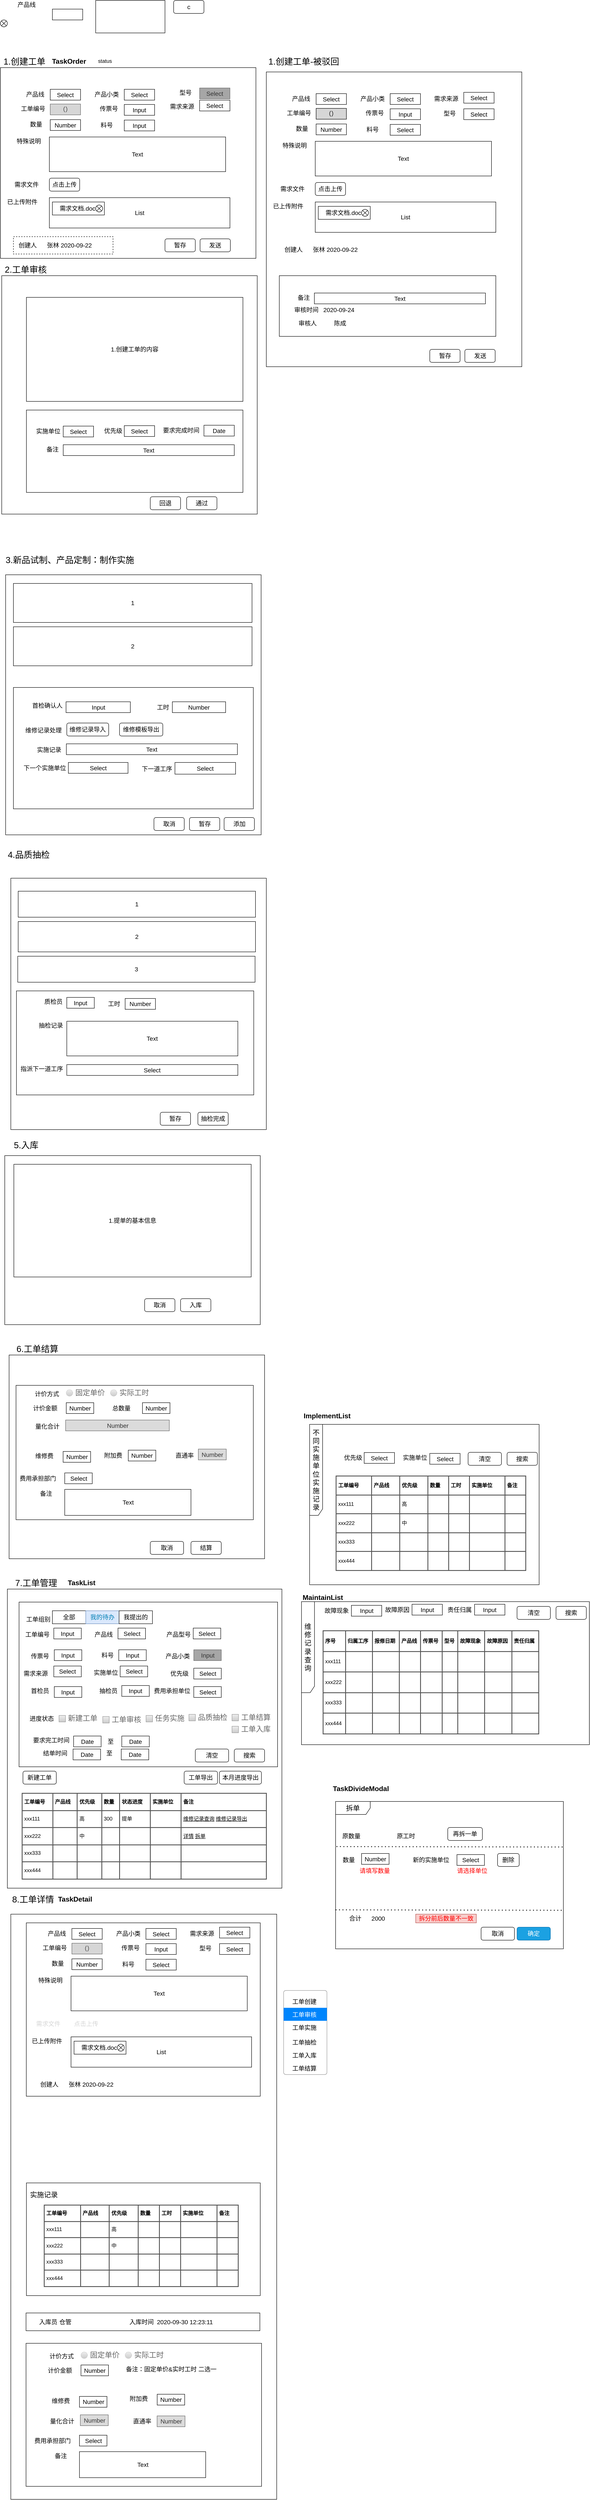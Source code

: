<mxfile version="13.8.0" type="github" pages="2">
  <diagram id="fNKAHcspk09XAcjnbf-g" name="工单管理">
    <mxGraphModel dx="1035" dy="545" grid="1" gridSize="10" guides="1" tooltips="1" connect="1" arrows="1" fold="1" page="1" pageScale="1" pageWidth="827" pageHeight="1169" math="0" shadow="0">
      <root>
        <mxCell id="0" />
        <mxCell id="NJt9awCA1hXl86DGp1sZ-11" value="可视区域" parent="0" />
        <mxCell id="wAlXlOLfTSp1UA3SI0B5-3" value="&lt;span style=&quot;color: rgba(0 , 0 , 0 , 0) ; font-family: monospace ; font-size: 0px&quot;&gt;%3CmxGraphModel%3E%3Croot%3E%3CmxCell%20id%3D%220%22%2F%3E%3CmxCell%20id%3D%221%22%20parent%3D%220%22%2F%3E%3CmxCell%20id%3D%222%22%20value%3D%22%E4%BA%A7%E5%93%81%E7%BA%BF%22%20style%3D%22text%3Bhtml%3D1%3Balign%3Dcenter%3BverticalAlign%3Dmiddle%3Bresizable%3D0%3Bpoints%3D%5B%5D%3Bautosize%3D1%3BfontSize%3D14%3B%22%20vertex%3D%221%22%20parent%3D%221%22%3E%3CmxGeometry%20x%3D%22120%22%20y%3D%22292%22%20width%3D%2260%22%20height%3D%2220%22%20as%3D%22geometry%22%2F%3E%3C%2FmxCell%3E%3CmxCell%20id%3D%223%22%20value%3D%22%E4%BA%A7%E5%93%81%E5%B0%8F%E7%B1%BB%22%20style%3D%22text%3Bhtml%3D1%3Balign%3Dcenter%3BverticalAlign%3Dmiddle%3Bresizable%3D0%3Bpoints%3D%5B%5D%3Bautosize%3D1%3BfontSize%3D14%3B%22%20vertex%3D%221%22%20parent%3D%221%22%3E%3CmxGeometry%20x%3D%22280%22%20y%3D%22292%22%20width%3D%2270%22%20height%3D%2220%22%20as%3D%22geometry%22%2F%3E%3C%2FmxCell%3E%3CmxCell%20id%3D%224%22%20value%3D%22%E9%9C%80%E6%B1%82%E6%9D%A5%E6%BA%90%22%20style%3D%22text%3Bhtml%3D1%3Balign%3Dcenter%3BverticalAlign%3Dmiddle%3Bresizable%3D0%3Bpoints%3D%5B%5D%3Bautosize%3D1%3BfontSize%3D14%3B%22%20vertex%3D%221%22%20parent%3D%221%22%3E%3CmxGeometry%20x%3D%22450%22%20y%3D%22292%22%20width%3D%2270%22%20height%3D%2220%22%20as%3D%22geometry%22%2F%3E%3C%2FmxCell%3E%3CmxCell%20id%3D%225%22%20value%3D%22%E5%B7%A5%E5%8D%95%E7%BC%96%E5%8F%B7%22%20style%3D%22text%3Bhtml%3D1%3Balign%3Dcenter%3BverticalAlign%3Dmiddle%3Bresizable%3D0%3Bpoints%3D%5B%5D%3Bautosize%3D1%3BfontSize%3D14%3B%22%20vertex%3D%221%22%20parent%3D%221%22%3E%3CmxGeometry%20x%3D%22110%22%20y%3D%22325%22%20width%3D%2270%22%20height%3D%2220%22%20as%3D%22geometry%22%2F%3E%3C%2FmxCell%3E%3CmxCell%20id%3D%226%22%20value%3D%22%E4%BC%A0%E7%A5%A8%E5%8F%B7%22%20style%3D%22text%3Bhtml%3D1%3Balign%3Dcenter%3BverticalAlign%3Dmiddle%3Bresizable%3D0%3Bpoints%3D%5B%5D%3Bautosize%3D1%3BfontSize%3D14%3B%22%20vertex%3D%221%22%20parent%3D%221%22%3E%3CmxGeometry%20x%3D%22290%22%20y%3D%22325%22%20width%3D%2260%22%20height%3D%2220%22%20as%3D%22geometry%22%2F%3E%3C%2FmxCell%3E%3CmxCell%20id%3D%227%22%20value%3D%22%26lt%3Bspan%26gt%3BSelect%26lt%3B%2Fspan%26gt%3B%22%20style%3D%22rounded%3D0%3BwhiteSpace%3Dwrap%3Bhtml%3D1%3BfontSize%3D14%3B%22%20vertex%3D%221%22%20parent%3D%221%22%3E%3CmxGeometry%20x%3D%22185%22%20y%3D%22290%22%20width%3D%2270%22%20height%3D%2225%22%20as%3D%22geometry%22%2F%3E%3C%2FmxCell%3E%3CmxCell%20id%3D%228%22%20value%3D%22%26lt%3Bspan%26gt%3BSelect%26lt%3B%2Fspan%26gt%3B%22%20style%3D%22rounded%3D0%3BwhiteSpace%3Dwrap%3Bhtml%3D1%3BfontSize%3D14%3B%22%20vertex%3D%221%22%20parent%3D%221%22%3E%3CmxGeometry%20x%3D%22356%22%20y%3D%22290%22%20width%3D%2270%22%20height%3D%2225%22%20as%3D%22geometry%22%2F%3E%3C%2FmxCell%3E%3CmxCell%20id%3D%229%22%20value%3D%22%26lt%3Bspan%26gt%3BSelect%26lt%3B%2Fspan%26gt%3B%22%20style%3D%22rounded%3D0%3BwhiteSpace%3Dwrap%3Bhtml%3D1%3BfontSize%3D14%3B%22%20vertex%3D%221%22%20parent%3D%221%22%3E%3CmxGeometry%20x%3D%22526%22%20y%3D%22287%22%20width%3D%2270%22%20height%3D%2225%22%20as%3D%22geometry%22%2F%3E%3C%2FmxCell%3E%3CmxCell%20id%3D%2210%22%20value%3D%22%EF%BC%88%EF%BC%89%22%20style%3D%22rounded%3D0%3BwhiteSpace%3Dwrap%3Bhtml%3D1%3BfontSize%3D14%3BstrokeColor%3D%23666666%3BfontColor%3D%23333333%3BfillColor%3D%23D6D6D6%3B%22%20vertex%3D%221%22%20parent%3D%221%22%3E%3CmxGeometry%20x%3D%22185%22%20y%3D%22324%22%20width%3D%2270%22%20height%3D%2225%22%20as%3D%22geometry%22%2F%3E%3C%2FmxCell%3E%3CmxCell%20id%3D%2211%22%20value%3D%22Input%22%20style%3D%22rounded%3D0%3BwhiteSpace%3Dwrap%3Bhtml%3D1%3BfontSize%3D14%3B%22%20vertex%3D%221%22%20parent%3D%221%22%3E%3CmxGeometry%20x%3D%22356%22%20y%3D%22325%22%20width%3D%2270%22%20height%3D%2225%22%20as%3D%22geometry%22%2F%3E%3C%2FmxCell%3E%3CmxCell%20id%3D%2212%22%20value%3D%22%E5%9E%8B%E5%8F%B7%22%20style%3D%22text%3Bhtml%3D1%3Balign%3Dcenter%3BverticalAlign%3Dmiddle%3Bresizable%3D0%3Bpoints%3D%5B%5D%3Bautosize%3D1%3BfontSize%3D14%3B%22%20vertex%3D%221%22%20parent%3D%221%22%3E%3CmxGeometry%20x%3D%22473%22%20y%3D%22326%22%20width%3D%2240%22%20height%3D%2220%22%20as%3D%22geometry%22%2F%3E%3C%2FmxCell%3E%3CmxCell%20id%3D%2213%22%20value%3D%22Select%22%20style%3D%22rounded%3D0%3BwhiteSpace%3Dwrap%3Bhtml%3D1%3BfontSize%3D14%3B%22%20vertex%3D%221%22%20parent%3D%221%22%3E%3CmxGeometry%20x%3D%22526%22%20y%3D%22325%22%20width%3D%2270%22%20height%3D%2225%22%20as%3D%22geometry%22%2F%3E%3C%2FmxCell%3E%3CmxCell%20id%3D%2214%22%20value%3D%22%E6%95%B0%E9%87%8F%22%20style%3D%22text%3Bhtml%3D1%3Balign%3Dcenter%3BverticalAlign%3Dmiddle%3Bresizable%3D0%3Bpoints%3D%5B%5D%3Bautosize%3D1%3BfontSize%3D14%3B%22%20vertex%3D%221%22%20parent%3D%221%22%3E%3CmxGeometry%20x%3D%22132%22%20y%3D%22361%22%20width%3D%2240%22%20height%3D%2220%22%20as%3D%22geometry%22%2F%3E%3C%2FmxCell%3E%3CmxCell%20id%3D%2215%22%20value%3D%22Number%22%20style%3D%22rounded%3D0%3BwhiteSpace%3Dwrap%3Bhtml%3D1%3BfontSize%3D14%3B%22%20vertex%3D%221%22%20parent%3D%221%22%3E%3CmxGeometry%20x%3D%22185%22%20y%3D%22360%22%20width%3D%2270%22%20height%3D%2225%22%20as%3D%22geometry%22%2F%3E%3C%2FmxCell%3E%3CmxCell%20id%3D%2216%22%20value%3D%22%E7%89%B9%E6%AE%8A%E8%AF%B4%E6%98%8E%22%20style%3D%22text%3Bhtml%3D1%3Balign%3Dcenter%3BverticalAlign%3Dmiddle%3Bresizable%3D0%3Bpoints%3D%5B%5D%3Bautosize%3D1%3BfontSize%3D14%3B%22%20vertex%3D%221%22%20parent%3D%221%22%3E%3CmxGeometry%20x%3D%22100%22%20y%3D%22400%22%20width%3D%2270%22%20height%3D%2220%22%20as%3D%22geometry%22%2F%3E%3C%2FmxCell%3E%3CmxCell%20id%3D%2217%22%20value%3D%22Text%22%20style%3D%22rounded%3D0%3BwhiteSpace%3Dwrap%3Bhtml%3D1%3BfontSize%3D14%3B%22%20vertex%3D%221%22%20parent%3D%221%22%3E%3CmxGeometry%20x%3D%22183%22%20y%3D%22400%22%20width%3D%22407%22%20height%3D%2280%22%20as%3D%22geometry%22%2F%3E%3C%2FmxCell%3E%3CmxCell%20id%3D%2218%22%20value%3D%22%E9%9C%80%E6%B1%82%E6%96%87%E4%BB%B6%22%20style%3D%22text%3Bhtml%3D1%3Balign%3Dcenter%3BverticalAlign%3Dmiddle%3Bresizable%3D0%3Bpoints%3D%5B%5D%3Bautosize%3D1%3BfontSize%3D14%3B%22%20vertex%3D%221%22%20parent%3D%221%22%3E%3CmxGeometry%20x%3D%2295%22%20y%3D%22500%22%20width%3D%2270%22%20height%3D%2220%22%20as%3D%22geometry%22%2F%3E%3C%2FmxCell%3E%3CmxCell%20id%3D%2219%22%20value%3D%22%E7%82%B9%E5%87%BB%E4%B8%8A%E4%BC%A0%22%20style%3D%22rounded%3D1%3BwhiteSpace%3Dwrap%3Bhtml%3D1%3BfontSize%3D14%3B%22%20vertex%3D%221%22%20parent%3D%221%22%3E%3CmxGeometry%20x%3D%22183%22%20y%3D%22495%22%20width%3D%2270%22%20height%3D%2230%22%20as%3D%22geometry%22%2F%3E%3C%2FmxCell%3E%3CmxCell%20id%3D%2220%22%20value%3D%22List%22%20style%3D%22rounded%3D0%3BwhiteSpace%3Dwrap%3Bhtml%3D1%3BfontSize%3D14%3B%22%20vertex%3D%221%22%20parent%3D%221%22%3E%3CmxGeometry%20x%3D%22183%22%20y%3D%22540%22%20width%3D%22417%22%20height%3D%2270%22%20as%3D%22geometry%22%2F%3E%3C%2FmxCell%3E%3CmxCell%20id%3D%2221%22%20value%3D%22%E5%B7%B2%E4%B8%8A%E4%BC%A0%E9%99%84%E4%BB%B6%22%20style%3D%22text%3Bhtml%3D1%3Balign%3Dcenter%3BverticalAlign%3Dmiddle%3Bresizable%3D0%3Bpoints%3D%5B%5D%3Bautosize%3D1%3BfontSize%3D14%3B%22%20vertex%3D%221%22%20parent%3D%221%22%3E%3CmxGeometry%20x%3D%2275%22%20y%3D%22540%22%20width%3D%2290%22%20height%3D%2220%22%20as%3D%22geometry%22%2F%3E%3C%2FmxCell%3E%3CmxCell%20id%3D%2222%22%20value%3D%22%E9%9C%80%E6%B1%82%E6%96%87%E6%A1%A3.doc%26amp%3Bnbsp%3B%22%20style%3D%22rounded%3D0%3BwhiteSpace%3Dwrap%3Bhtml%3D1%3BfontSize%3D14%3B%22%20vertex%3D%221%22%20parent%3D%221%22%3E%3CmxGeometry%20x%3D%22190%22%20y%3D%22550%22%20width%3D%22120%22%20height%3D%2230%22%20as%3D%22geometry%22%2F%3E%3C%2FmxCell%3E%3CmxCell%20id%3D%2223%22%20value%3D%22%22%20style%3D%22shape%3DsumEllipse%3Bperimeter%3DellipsePerimeter%3BwhiteSpace%3Dwrap%3Bhtml%3D1%3BbackgroundOutline%3D1%3Brounded%3D1%3Bglass%3D0%3Bsketch%3D0%3BfontSize%3D20%3B%22%20vertex%3D%221%22%20parent%3D%221%22%3E%3CmxGeometry%20x%3D%22290%22%20y%3D%22557%22%20width%3D%2216%22%20height%3D%2216%22%20as%3D%22geometry%22%2F%3E%3C%2FmxCell%3E%3CmxCell%20id%3D%2224%22%20value%3D%22%E5%88%9B%E5%BB%BA%E4%BA%BA%22%20style%3D%22text%3Bhtml%3D1%3Balign%3Dright%3BverticalAlign%3Dmiddle%3Bresizable%3D0%3Bpoints%3D%5B%5D%3Bautosize%3D1%3BfontSize%3D14%3B%22%20vertex%3D%221%22%20parent%3D%221%22%3E%3CmxGeometry%20x%3D%2295%22%20y%3D%22640%22%20width%3D%2260%22%20height%3D%2220%22%20as%3D%22geometry%22%2F%3E%3C%2FmxCell%3E%3CmxCell%20id%3D%2225%22%20value%3D%22%E5%BC%A0%E6%9E%97%202020-09-22%22%20style%3D%22text%3Bhtml%3D1%3Balign%3Dright%3BverticalAlign%3Dmiddle%3Bresizable%3D0%3Bpoints%3D%5B%5D%3Bautosize%3D1%3BfontSize%3D14%3B%22%20vertex%3D%221%22%20parent%3D%221%22%3E%3CmxGeometry%20x%3D%22162%22%20y%3D%22640%22%20width%3D%22120%22%20height%3D%2220%22%20as%3D%22geometry%22%2F%3E%3C%2FmxCell%3E%3CmxCell%20id%3D%2226%22%20value%3D%22%E6%96%99%E5%8F%B7%22%20style%3D%22text%3Bhtml%3D1%3Balign%3Dcenter%3BverticalAlign%3Dmiddle%3Bresizable%3D0%3Bpoints%3D%5B%5D%3Bautosize%3D1%3BfontSize%3D14%3B%22%20vertex%3D%221%22%20parent%3D%221%22%3E%3CmxGeometry%20x%3D%22295%22%20y%3D%22363%22%20width%3D%2240%22%20height%3D%2220%22%20as%3D%22geometry%22%2F%3E%3C%2FmxCell%3E%3CmxCell%20id%3D%2227%22%20value%3D%22%26lt%3Bspan%26gt%3BSelect%26lt%3B%2Fspan%26gt%3B%22%20style%3D%22rounded%3D0%3BwhiteSpace%3Dwrap%3Bhtml%3D1%3BfontSize%3D14%3B%22%20vertex%3D%221%22%20parent%3D%221%22%3E%3CmxGeometry%20x%3D%22356%22%20y%3D%22361%22%20width%3D%2270%22%20height%3D%2225%22%20as%3D%22geometry%22%2F%3E%3C%2FmxCell%3E%3C%2Froot%3E%3C%2FmxGraphModel%3E&lt;/span&gt;" style="rounded=0;whiteSpace=wrap;html=1;fontSize=14;" parent="NJt9awCA1hXl86DGp1sZ-11" vertex="1">
          <mxGeometry x="94" y="4500" width="614" height="1350" as="geometry" />
        </mxCell>
        <mxCell id="wAlXlOLfTSp1UA3SI0B5-58" value="" style="rounded=0;whiteSpace=wrap;html=1;" parent="NJt9awCA1hXl86DGp1sZ-11" vertex="1">
          <mxGeometry x="129.75" y="4520" width="540.25" height="400" as="geometry" />
        </mxCell>
        <mxCell id="bfiqpeBWppTH1w2yS7td-11" value="拆单" style="shape=umlFrame;whiteSpace=wrap;html=1;rounded=1;glass=0;sketch=0;fontSize=16;width=80;height=30;fillColor=#FFFFFF;" parent="NJt9awCA1hXl86DGp1sZ-11" vertex="1">
          <mxGeometry x="844" y="4240" width="526" height="340" as="geometry" />
        </mxCell>
        <mxCell id="NJt9awCA1hXl86DGp1sZ-225" value="" style="rounded=0;whiteSpace=wrap;html=1;fontSize=14;" parent="NJt9awCA1hXl86DGp1sZ-11" vertex="1">
          <mxGeometry x="86" y="3750" width="634" height="690" as="geometry" />
        </mxCell>
        <mxCell id="NJt9awCA1hXl86DGp1sZ-229" value="" style="rounded=0;whiteSpace=wrap;html=1;fontSize=14;" parent="NJt9awCA1hXl86DGp1sZ-11" vertex="1">
          <mxGeometry x="113" y="3780" width="597" height="380" as="geometry" />
        </mxCell>
        <mxCell id="NJt9awCA1hXl86DGp1sZ-198" value="" style="rounded=0;whiteSpace=wrap;html=1;fontSize=14;" parent="NJt9awCA1hXl86DGp1sZ-11" vertex="1">
          <mxGeometry x="90" y="3210" width="590" height="470" as="geometry" />
        </mxCell>
        <mxCell id="NJt9awCA1hXl86DGp1sZ-199" value="" style="rounded=0;whiteSpace=wrap;html=1;fontSize=14;" parent="NJt9awCA1hXl86DGp1sZ-11" vertex="1">
          <mxGeometry x="106" y="3280" width="548" height="310" as="geometry" />
        </mxCell>
        <mxCell id="NJt9awCA1hXl86DGp1sZ-146" value="" style="rounded=0;whiteSpace=wrap;html=1;fontSize=14;" parent="NJt9awCA1hXl86DGp1sZ-11" vertex="1">
          <mxGeometry x="94" y="2110" width="590" height="580" as="geometry" />
        </mxCell>
        <mxCell id="NJt9awCA1hXl86DGp1sZ-157" value="" style="rounded=0;whiteSpace=wrap;html=1;fontSize=14;" parent="NJt9awCA1hXl86DGp1sZ-11" vertex="1">
          <mxGeometry x="107" y="2370" width="548" height="240" as="geometry" />
        </mxCell>
        <mxCell id="NJt9awCA1hXl86DGp1sZ-55" value="" style="rounded=0;whiteSpace=wrap;html=1;fontSize=14;" parent="NJt9awCA1hXl86DGp1sZ-11" vertex="1">
          <mxGeometry x="73" y="720" width="590" height="550" as="geometry" />
        </mxCell>
        <mxCell id="NJt9awCA1hXl86DGp1sZ-12" value="" style="rounded=0;whiteSpace=wrap;html=1;fontSize=14;" parent="NJt9awCA1hXl86DGp1sZ-11" vertex="1">
          <mxGeometry x="70" y="240" width="590" height="440" as="geometry" />
        </mxCell>
        <mxCell id="NJt9awCA1hXl86DGp1sZ-13" value="产品线" style="text;html=1;align=center;verticalAlign=middle;resizable=0;points=[];autosize=1;fontSize=14;" parent="NJt9awCA1hXl86DGp1sZ-11" vertex="1">
          <mxGeometry x="100" y="85" width="60" height="20" as="geometry" />
        </mxCell>
        <mxCell id="NJt9awCA1hXl86DGp1sZ-14" value="" style="rounded=0;whiteSpace=wrap;html=1;fontSize=14;" parent="NJt9awCA1hXl86DGp1sZ-11" vertex="1">
          <mxGeometry x="190" y="105" width="70" height="25" as="geometry" />
        </mxCell>
        <mxCell id="NJt9awCA1hXl86DGp1sZ-15" value="" style="rounded=0;whiteSpace=wrap;html=1;fontSize=14;" parent="NJt9awCA1hXl86DGp1sZ-11" vertex="1">
          <mxGeometry x="290" y="85" width="160" height="75" as="geometry" />
        </mxCell>
        <mxCell id="NJt9awCA1hXl86DGp1sZ-16" value="c" style="rounded=1;whiteSpace=wrap;html=1;fontSize=14;" parent="NJt9awCA1hXl86DGp1sZ-11" vertex="1">
          <mxGeometry x="470" y="85" width="70" height="30" as="geometry" />
        </mxCell>
        <mxCell id="NJt9awCA1hXl86DGp1sZ-18" value="产品线" style="text;html=1;align=center;verticalAlign=middle;resizable=0;points=[];autosize=1;fontSize=14;" parent="NJt9awCA1hXl86DGp1sZ-11" vertex="1">
          <mxGeometry x="120" y="292" width="60" height="20" as="geometry" />
        </mxCell>
        <mxCell id="NJt9awCA1hXl86DGp1sZ-19" value="产品小类" style="text;html=1;align=center;verticalAlign=middle;resizable=0;points=[];autosize=1;fontSize=14;" parent="NJt9awCA1hXl86DGp1sZ-11" vertex="1">
          <mxGeometry x="280" y="292" width="70" height="20" as="geometry" />
        </mxCell>
        <mxCell id="NJt9awCA1hXl86DGp1sZ-20" value="需求来源" style="text;html=1;align=center;verticalAlign=middle;resizable=0;points=[];autosize=1;fontSize=14;" parent="NJt9awCA1hXl86DGp1sZ-11" vertex="1">
          <mxGeometry x="454" y="320" width="70" height="20" as="geometry" />
        </mxCell>
        <mxCell id="NJt9awCA1hXl86DGp1sZ-21" value="工单编号" style="text;html=1;align=center;verticalAlign=middle;resizable=0;points=[];autosize=1;fontSize=14;" parent="NJt9awCA1hXl86DGp1sZ-11" vertex="1">
          <mxGeometry x="110" y="325" width="70" height="20" as="geometry" />
        </mxCell>
        <mxCell id="NJt9awCA1hXl86DGp1sZ-22" value="传票号" style="text;html=1;align=center;verticalAlign=middle;resizable=0;points=[];autosize=1;fontSize=14;" parent="NJt9awCA1hXl86DGp1sZ-11" vertex="1">
          <mxGeometry x="290" y="325" width="60" height="20" as="geometry" />
        </mxCell>
        <mxCell id="NJt9awCA1hXl86DGp1sZ-25" value="&lt;span&gt;Select&lt;/span&gt;" style="rounded=0;whiteSpace=wrap;html=1;fontSize=14;" parent="NJt9awCA1hXl86DGp1sZ-11" vertex="1">
          <mxGeometry x="185" y="290" width="70" height="25" as="geometry" />
        </mxCell>
        <mxCell id="NJt9awCA1hXl86DGp1sZ-26" value="&lt;span&gt;Select&lt;/span&gt;" style="rounded=0;whiteSpace=wrap;html=1;fontSize=14;" parent="NJt9awCA1hXl86DGp1sZ-11" vertex="1">
          <mxGeometry x="356" y="290" width="70" height="25" as="geometry" />
        </mxCell>
        <mxCell id="NJt9awCA1hXl86DGp1sZ-27" value="&lt;span&gt;Select&lt;/span&gt;" style="rounded=0;whiteSpace=wrap;html=1;fontSize=14;" parent="NJt9awCA1hXl86DGp1sZ-11" vertex="1">
          <mxGeometry x="530" y="315" width="70" height="25" as="geometry" />
        </mxCell>
        <mxCell id="NJt9awCA1hXl86DGp1sZ-28" value="（）" style="rounded=0;whiteSpace=wrap;html=1;fontSize=14;strokeColor=#666666;fontColor=#333333;fillColor=#D6D6D6;" parent="NJt9awCA1hXl86DGp1sZ-11" vertex="1">
          <mxGeometry x="185" y="324" width="70" height="25" as="geometry" />
        </mxCell>
        <mxCell id="NJt9awCA1hXl86DGp1sZ-30" value="Input" style="rounded=0;whiteSpace=wrap;html=1;fontSize=14;" parent="NJt9awCA1hXl86DGp1sZ-11" vertex="1">
          <mxGeometry x="356" y="325" width="70" height="25" as="geometry" />
        </mxCell>
        <mxCell id="NJt9awCA1hXl86DGp1sZ-31" value="型号" style="text;html=1;align=center;verticalAlign=middle;resizable=0;points=[];autosize=1;fontSize=14;" parent="NJt9awCA1hXl86DGp1sZ-11" vertex="1">
          <mxGeometry x="477" y="288" width="40" height="20" as="geometry" />
        </mxCell>
        <mxCell id="NJt9awCA1hXl86DGp1sZ-32" value="Select" style="rounded=0;whiteSpace=wrap;html=1;fontSize=14;strokeColor=#666666;fontColor=#333333;fillColor=#A6A6A6;" parent="NJt9awCA1hXl86DGp1sZ-11" vertex="1">
          <mxGeometry x="530" y="287" width="70" height="25" as="geometry" />
        </mxCell>
        <mxCell id="NJt9awCA1hXl86DGp1sZ-33" value="数量" style="text;html=1;align=center;verticalAlign=middle;resizable=0;points=[];autosize=1;fontSize=14;" parent="NJt9awCA1hXl86DGp1sZ-11" vertex="1">
          <mxGeometry x="132" y="361" width="40" height="20" as="geometry" />
        </mxCell>
        <mxCell id="NJt9awCA1hXl86DGp1sZ-34" value="Number" style="rounded=0;whiteSpace=wrap;html=1;fontSize=14;" parent="NJt9awCA1hXl86DGp1sZ-11" vertex="1">
          <mxGeometry x="185" y="360" width="70" height="25" as="geometry" />
        </mxCell>
        <mxCell id="NJt9awCA1hXl86DGp1sZ-35" value="特殊说明" style="text;html=1;align=center;verticalAlign=middle;resizable=0;points=[];autosize=1;fontSize=14;" parent="NJt9awCA1hXl86DGp1sZ-11" vertex="1">
          <mxGeometry x="100" y="400" width="70" height="20" as="geometry" />
        </mxCell>
        <mxCell id="NJt9awCA1hXl86DGp1sZ-37" value="Text" style="rounded=0;whiteSpace=wrap;html=1;fontSize=14;" parent="NJt9awCA1hXl86DGp1sZ-11" vertex="1">
          <mxGeometry x="183" y="400" width="407" height="80" as="geometry" />
        </mxCell>
        <mxCell id="NJt9awCA1hXl86DGp1sZ-38" value="回退" style="rounded=1;whiteSpace=wrap;html=1;fontSize=14;" parent="NJt9awCA1hXl86DGp1sZ-11" vertex="1">
          <mxGeometry x="416" y="1230" width="70" height="30" as="geometry" />
        </mxCell>
        <mxCell id="NJt9awCA1hXl86DGp1sZ-40" value="通过" style="rounded=1;whiteSpace=wrap;html=1;fontSize=14;" parent="NJt9awCA1hXl86DGp1sZ-11" vertex="1">
          <mxGeometry x="500" y="1230" width="70" height="30" as="geometry" />
        </mxCell>
        <mxCell id="NJt9awCA1hXl86DGp1sZ-41" value="1.创建工单" style="text;html=1;align=center;verticalAlign=middle;resizable=0;points=[];autosize=1;fontSize=20;" parent="NJt9awCA1hXl86DGp1sZ-11" vertex="1">
          <mxGeometry x="70" y="210" width="110" height="30" as="geometry" />
        </mxCell>
        <mxCell id="NJt9awCA1hXl86DGp1sZ-42" value="需求文件" style="text;html=1;align=center;verticalAlign=middle;resizable=0;points=[];autosize=1;fontSize=14;" parent="NJt9awCA1hXl86DGp1sZ-11" vertex="1">
          <mxGeometry x="95" y="500" width="70" height="20" as="geometry" />
        </mxCell>
        <mxCell id="NJt9awCA1hXl86DGp1sZ-43" value="点击上传" style="rounded=1;whiteSpace=wrap;html=1;fontSize=14;" parent="NJt9awCA1hXl86DGp1sZ-11" vertex="1">
          <mxGeometry x="183" y="495" width="70" height="30" as="geometry" />
        </mxCell>
        <mxCell id="NJt9awCA1hXl86DGp1sZ-44" value="List" style="rounded=0;whiteSpace=wrap;html=1;fontSize=14;" parent="NJt9awCA1hXl86DGp1sZ-11" vertex="1">
          <mxGeometry x="183" y="540" width="417" height="70" as="geometry" />
        </mxCell>
        <mxCell id="NJt9awCA1hXl86DGp1sZ-45" value="已上传附件" style="text;html=1;align=center;verticalAlign=middle;resizable=0;points=[];autosize=1;fontSize=14;" parent="NJt9awCA1hXl86DGp1sZ-11" vertex="1">
          <mxGeometry x="75" y="540" width="90" height="20" as="geometry" />
        </mxCell>
        <mxCell id="NJt9awCA1hXl86DGp1sZ-47" value="需求文档.doc&amp;nbsp;" style="rounded=0;whiteSpace=wrap;html=1;fontSize=14;" parent="NJt9awCA1hXl86DGp1sZ-11" vertex="1">
          <mxGeometry x="190" y="550" width="120" height="30" as="geometry" />
        </mxCell>
        <mxCell id="NJt9awCA1hXl86DGp1sZ-48" value="" style="shape=sumEllipse;perimeter=ellipsePerimeter;whiteSpace=wrap;html=1;backgroundOutline=1;rounded=1;glass=0;sketch=0;fontSize=20;" parent="NJt9awCA1hXl86DGp1sZ-11" vertex="1">
          <mxGeometry x="290" y="557" width="16" height="16" as="geometry" />
        </mxCell>
        <mxCell id="NJt9awCA1hXl86DGp1sZ-49" value="" style="shape=sumEllipse;perimeter=ellipsePerimeter;whiteSpace=wrap;html=1;backgroundOutline=1;rounded=1;glass=0;sketch=0;fontSize=20;" parent="NJt9awCA1hXl86DGp1sZ-11" vertex="1">
          <mxGeometry x="70" y="130" width="16" height="16" as="geometry" />
        </mxCell>
        <mxCell id="NJt9awCA1hXl86DGp1sZ-51" value="创建人" style="text;html=1;align=right;verticalAlign=middle;resizable=0;points=[];autosize=1;fontSize=14;" parent="NJt9awCA1hXl86DGp1sZ-11" vertex="1">
          <mxGeometry x="95" y="640" width="60" height="20" as="geometry" />
        </mxCell>
        <mxCell id="NJt9awCA1hXl86DGp1sZ-52" value="张林 2020-09-22" style="text;html=1;align=right;verticalAlign=middle;resizable=0;points=[];autosize=1;fontSize=14;" parent="NJt9awCA1hXl86DGp1sZ-11" vertex="1">
          <mxGeometry x="162" y="640" width="120" height="20" as="geometry" />
        </mxCell>
        <mxCell id="NJt9awCA1hXl86DGp1sZ-54" value="2.工单审核" style="text;html=1;align=center;verticalAlign=middle;resizable=0;points=[];autosize=1;fontSize=20;" parent="NJt9awCA1hXl86DGp1sZ-11" vertex="1">
          <mxGeometry x="73" y="690" width="110" height="30" as="geometry" />
        </mxCell>
        <mxCell id="NJt9awCA1hXl86DGp1sZ-56" value="1.创建工单的内容" style="rounded=0;whiteSpace=wrap;html=1;fontSize=14;" parent="NJt9awCA1hXl86DGp1sZ-11" vertex="1">
          <mxGeometry x="130" y="770" width="500" height="240" as="geometry" />
        </mxCell>
        <mxCell id="NJt9awCA1hXl86DGp1sZ-69" value="" style="rounded=0;whiteSpace=wrap;html=1;fontSize=14;" parent="NJt9awCA1hXl86DGp1sZ-11" vertex="1">
          <mxGeometry x="130" y="1030" width="500" height="190" as="geometry" />
        </mxCell>
        <mxCell id="NJt9awCA1hXl86DGp1sZ-70" value="实施单位" style="text;html=1;align=center;verticalAlign=middle;resizable=0;points=[];autosize=1;fontSize=14;" parent="NJt9awCA1hXl86DGp1sZ-11" vertex="1">
          <mxGeometry x="145" y="1069" width="70" height="20" as="geometry" />
        </mxCell>
        <mxCell id="NJt9awCA1hXl86DGp1sZ-71" value="Select" style="rounded=0;whiteSpace=wrap;html=1;fontSize=14;" parent="NJt9awCA1hXl86DGp1sZ-11" vertex="1">
          <mxGeometry x="215" y="1067" width="70" height="25" as="geometry" />
        </mxCell>
        <mxCell id="NJt9awCA1hXl86DGp1sZ-72" value="优先级" style="text;html=1;align=center;verticalAlign=middle;resizable=0;points=[];autosize=1;fontSize=14;" parent="NJt9awCA1hXl86DGp1sZ-11" vertex="1">
          <mxGeometry x="300" y="1068" width="60" height="20" as="geometry" />
        </mxCell>
        <mxCell id="NJt9awCA1hXl86DGp1sZ-73" value="Select" style="rounded=0;whiteSpace=wrap;html=1;fontSize=14;" parent="NJt9awCA1hXl86DGp1sZ-11" vertex="1">
          <mxGeometry x="356" y="1066" width="70" height="25" as="geometry" />
        </mxCell>
        <mxCell id="NJt9awCA1hXl86DGp1sZ-74" value="要求完成时间" style="text;html=1;align=center;verticalAlign=middle;resizable=0;points=[];autosize=1;fontSize=14;" parent="NJt9awCA1hXl86DGp1sZ-11" vertex="1">
          <mxGeometry x="437" y="1067" width="100" height="20" as="geometry" />
        </mxCell>
        <mxCell id="NJt9awCA1hXl86DGp1sZ-75" value="Date" style="rounded=0;whiteSpace=wrap;html=1;fontSize=14;" parent="NJt9awCA1hXl86DGp1sZ-11" vertex="1">
          <mxGeometry x="540" y="1065" width="70" height="25" as="geometry" />
        </mxCell>
        <mxCell id="NJt9awCA1hXl86DGp1sZ-80" value="备注" style="text;html=1;align=center;verticalAlign=middle;resizable=0;points=[];autosize=1;fontSize=14;" parent="NJt9awCA1hXl86DGp1sZ-11" vertex="1">
          <mxGeometry x="170" y="1110.5" width="40" height="20" as="geometry" />
        </mxCell>
        <mxCell id="NJt9awCA1hXl86DGp1sZ-81" value="Text" style="rounded=0;whiteSpace=wrap;html=1;fontSize=14;" parent="NJt9awCA1hXl86DGp1sZ-11" vertex="1">
          <mxGeometry x="215" y="1110" width="395" height="25" as="geometry" />
        </mxCell>
        <mxCell id="NJt9awCA1hXl86DGp1sZ-98" value="3.新品试制、产品定制：制作实施" style="text;html=1;align=center;verticalAlign=middle;resizable=0;points=[];autosize=1;fontSize=20;" parent="NJt9awCA1hXl86DGp1sZ-11" vertex="1">
          <mxGeometry x="75" y="1360" width="310" height="30" as="geometry" />
        </mxCell>
        <mxCell id="NJt9awCA1hXl86DGp1sZ-99" value="" style="rounded=0;whiteSpace=wrap;html=1;fontSize=14;" parent="NJt9awCA1hXl86DGp1sZ-11" vertex="1">
          <mxGeometry x="82" y="1410" width="590" height="600" as="geometry" />
        </mxCell>
        <mxCell id="NJt9awCA1hXl86DGp1sZ-100" value="" style="rounded=0;whiteSpace=wrap;html=1;fontSize=14;" parent="NJt9awCA1hXl86DGp1sZ-11" vertex="1">
          <mxGeometry x="100" y="1670" width="554" height="280" as="geometry" />
        </mxCell>
        <mxCell id="NJt9awCA1hXl86DGp1sZ-102" value="首检确认人" style="text;html=1;align=center;verticalAlign=middle;resizable=0;points=[];autosize=1;fontSize=14;" parent="NJt9awCA1hXl86DGp1sZ-11" vertex="1">
          <mxGeometry x="133.25" y="1702" width="90" height="20" as="geometry" />
        </mxCell>
        <mxCell id="NJt9awCA1hXl86DGp1sZ-103" value="Input" style="rounded=0;whiteSpace=wrap;html=1;fontSize=14;" parent="NJt9awCA1hXl86DGp1sZ-11" vertex="1">
          <mxGeometry x="221.5" y="1703" width="148.5" height="25" as="geometry" />
        </mxCell>
        <mxCell id="NJt9awCA1hXl86DGp1sZ-104" value="工时" style="text;html=1;align=center;verticalAlign=middle;resizable=0;points=[];autosize=1;fontSize=14;" parent="NJt9awCA1hXl86DGp1sZ-11" vertex="1">
          <mxGeometry x="424.5" y="1705.5" width="40" height="20" as="geometry" />
        </mxCell>
        <mxCell id="NJt9awCA1hXl86DGp1sZ-105" value="Number" style="rounded=0;whiteSpace=wrap;html=1;fontSize=14;" parent="NJt9awCA1hXl86DGp1sZ-11" vertex="1">
          <mxGeometry x="467" y="1703" width="123" height="25" as="geometry" />
        </mxCell>
        <mxCell id="NJt9awCA1hXl86DGp1sZ-108" value="维修记录导入" style="rounded=1;whiteSpace=wrap;html=1;fontSize=14;" parent="NJt9awCA1hXl86DGp1sZ-11" vertex="1">
          <mxGeometry x="223.25" y="1752" width="96.75" height="30" as="geometry" />
        </mxCell>
        <mxCell id="NJt9awCA1hXl86DGp1sZ-116" value="实施记录" style="text;html=1;align=center;verticalAlign=middle;resizable=0;points=[];autosize=1;fontSize=14;" parent="NJt9awCA1hXl86DGp1sZ-11" vertex="1">
          <mxGeometry x="147" y="1804" width="70" height="20" as="geometry" />
        </mxCell>
        <mxCell id="NJt9awCA1hXl86DGp1sZ-117" value="Text" style="rounded=0;whiteSpace=wrap;html=1;fontSize=14;" parent="NJt9awCA1hXl86DGp1sZ-11" vertex="1">
          <mxGeometry x="222.25" y="1800" width="395" height="25" as="geometry" />
        </mxCell>
        <mxCell id="NJt9awCA1hXl86DGp1sZ-118" value="取消" style="rounded=1;whiteSpace=wrap;html=1;fontSize=14;" parent="NJt9awCA1hXl86DGp1sZ-11" vertex="1">
          <mxGeometry x="424.5" y="1970" width="70" height="30" as="geometry" />
        </mxCell>
        <mxCell id="NJt9awCA1hXl86DGp1sZ-120" value="下一个实施单位" style="text;html=1;align=center;verticalAlign=middle;resizable=0;points=[];autosize=1;fontSize=14;" parent="NJt9awCA1hXl86DGp1sZ-11" vertex="1">
          <mxGeometry x="116.5" y="1845.5" width="110" height="20" as="geometry" />
        </mxCell>
        <mxCell id="NJt9awCA1hXl86DGp1sZ-121" value="Select" style="rounded=0;whiteSpace=wrap;html=1;fontSize=14;" parent="NJt9awCA1hXl86DGp1sZ-11" vertex="1">
          <mxGeometry x="226.88" y="1843" width="137.75" height="25" as="geometry" />
        </mxCell>
        <mxCell id="NJt9awCA1hXl86DGp1sZ-122" value="维修记录处理" style="text;html=1;align=center;verticalAlign=middle;resizable=0;points=[];autosize=1;fontSize=14;" parent="NJt9awCA1hXl86DGp1sZ-11" vertex="1">
          <mxGeometry x="118.5" y="1759" width="100" height="20" as="geometry" />
        </mxCell>
        <mxCell id="NJt9awCA1hXl86DGp1sZ-134" value="1" style="rounded=0;whiteSpace=wrap;html=1;fontSize=14;" parent="NJt9awCA1hXl86DGp1sZ-11" vertex="1">
          <mxGeometry x="100" y="1430" width="551" height="90" as="geometry" />
        </mxCell>
        <mxCell id="NJt9awCA1hXl86DGp1sZ-145" value="4.品质抽检" style="text;html=1;align=center;verticalAlign=middle;resizable=0;points=[];autosize=1;fontSize=20;" parent="NJt9awCA1hXl86DGp1sZ-11" vertex="1">
          <mxGeometry x="80" y="2040" width="110" height="30" as="geometry" />
        </mxCell>
        <mxCell id="NJt9awCA1hXl86DGp1sZ-147" value="质检员" style="text;html=1;align=center;verticalAlign=middle;resizable=0;points=[];autosize=1;fontSize=14;" parent="NJt9awCA1hXl86DGp1sZ-11" vertex="1">
          <mxGeometry x="162" y="2385" width="60" height="20" as="geometry" />
        </mxCell>
        <mxCell id="NJt9awCA1hXl86DGp1sZ-148" value="Input" style="rounded=0;whiteSpace=wrap;html=1;fontSize=14;" parent="NJt9awCA1hXl86DGp1sZ-11" vertex="1">
          <mxGeometry x="223.25" y="2385" width="63.5" height="25" as="geometry" />
        </mxCell>
        <mxCell id="NJt9awCA1hXl86DGp1sZ-149" value="工时" style="text;html=1;align=center;verticalAlign=middle;resizable=0;points=[];autosize=1;fontSize=14;" parent="NJt9awCA1hXl86DGp1sZ-11" vertex="1">
          <mxGeometry x="312" y="2389.5" width="40" height="20" as="geometry" />
        </mxCell>
        <mxCell id="NJt9awCA1hXl86DGp1sZ-150" value="Number" style="rounded=0;whiteSpace=wrap;html=1;fontSize=14;" parent="NJt9awCA1hXl86DGp1sZ-11" vertex="1">
          <mxGeometry x="358" y="2387.5" width="70" height="25" as="geometry" />
        </mxCell>
        <mxCell id="NJt9awCA1hXl86DGp1sZ-151" value="抽检记录" style="text;html=1;align=center;verticalAlign=middle;resizable=0;points=[];autosize=1;fontSize=14;" parent="NJt9awCA1hXl86DGp1sZ-11" vertex="1">
          <mxGeometry x="151" y="2440" width="70" height="20" as="geometry" />
        </mxCell>
        <mxCell id="NJt9awCA1hXl86DGp1sZ-152" value="Text" style="rounded=0;whiteSpace=wrap;html=1;fontSize=14;" parent="NJt9awCA1hXl86DGp1sZ-11" vertex="1">
          <mxGeometry x="223.25" y="2440" width="395" height="80" as="geometry" />
        </mxCell>
        <mxCell id="NJt9awCA1hXl86DGp1sZ-153" value="指派下一道工序" style="text;html=1;align=center;verticalAlign=middle;resizable=0;points=[];autosize=1;fontSize=14;" parent="NJt9awCA1hXl86DGp1sZ-11" vertex="1">
          <mxGeometry x="110" y="2540" width="110" height="20" as="geometry" />
        </mxCell>
        <mxCell id="NJt9awCA1hXl86DGp1sZ-154" value="Select" style="rounded=0;whiteSpace=wrap;html=1;fontSize=14;" parent="NJt9awCA1hXl86DGp1sZ-11" vertex="1">
          <mxGeometry x="223.25" y="2540" width="395" height="25" as="geometry" />
        </mxCell>
        <mxCell id="NJt9awCA1hXl86DGp1sZ-158" value="1" style="rounded=0;whiteSpace=wrap;html=1;fontSize=14;" parent="NJt9awCA1hXl86DGp1sZ-11" vertex="1">
          <mxGeometry x="111" y="2140" width="548" height="60" as="geometry" />
        </mxCell>
        <mxCell id="NJt9awCA1hXl86DGp1sZ-163" value="不同实施单位实施记录" style="shape=umlFrame;whiteSpace=wrap;html=1;rounded=1;glass=0;sketch=0;fontSize=16;width=30;height=210;fillColor=#FFFFFF;" parent="NJt9awCA1hXl86DGp1sZ-11" vertex="1">
          <mxGeometry x="784" y="3370" width="530" height="370" as="geometry" />
        </mxCell>
        <mxCell id="NJt9awCA1hXl86DGp1sZ-165" value="暂存" style="rounded=1;whiteSpace=wrap;html=1;fontSize=14;" parent="NJt9awCA1hXl86DGp1sZ-11" vertex="1">
          <mxGeometry x="439" y="2650" width="70" height="30" as="geometry" />
        </mxCell>
        <mxCell id="NJt9awCA1hXl86DGp1sZ-182" value="&lt;table cellpadding=&quot;4&quot; cellspacing=&quot;0&quot; border=&quot;1&quot; style=&quot;font-size: 1em ; width: 100% ; height: 100%&quot;&gt;&lt;tbody&gt;&lt;tr&gt;&lt;th&gt;工单编号&lt;/th&gt;&lt;td&gt;&lt;b&gt;产品线&lt;/b&gt;&lt;/td&gt;&lt;th&gt;优先级&lt;/th&gt;&lt;td&gt;&lt;b&gt;数量&lt;/b&gt;&lt;/td&gt;&lt;td&gt;&lt;b&gt;工时&lt;/b&gt;&lt;/td&gt;&lt;td&gt;&lt;b&gt;实施单位&lt;/b&gt;&lt;/td&gt;&lt;td&gt;&lt;b&gt;备注&lt;/b&gt;&lt;/td&gt;&lt;/tr&gt;&lt;tr&gt;&lt;td&gt;xxx111&lt;/td&gt;&lt;td&gt;&lt;/td&gt;&lt;td&gt;高&lt;/td&gt;&lt;td&gt;&lt;br&gt;&lt;/td&gt;&lt;td&gt;&lt;br&gt;&lt;/td&gt;&lt;td&gt;&lt;br&gt;&lt;/td&gt;&lt;td&gt;&lt;br&gt;&lt;/td&gt;&lt;/tr&gt;&lt;tr&gt;&lt;td&gt;xxx222&lt;/td&gt;&lt;td&gt;&lt;br&gt;&lt;/td&gt;&lt;td&gt;中&lt;/td&gt;&lt;td&gt;&lt;br&gt;&lt;/td&gt;&lt;td&gt;&lt;br&gt;&lt;/td&gt;&lt;td&gt;&lt;br&gt;&lt;/td&gt;&lt;td&gt;&lt;br&gt;&lt;/td&gt;&lt;/tr&gt;&lt;tr&gt;&lt;td&gt;xxx333&lt;/td&gt;&lt;td&gt;&lt;br&gt;&lt;/td&gt;&lt;td&gt;&lt;br&gt;&lt;/td&gt;&lt;td&gt;&lt;br&gt;&lt;/td&gt;&lt;td&gt;&lt;br&gt;&lt;/td&gt;&lt;td&gt;&lt;br&gt;&lt;/td&gt;&lt;td&gt;&lt;br&gt;&lt;/td&gt;&lt;/tr&gt;&lt;tr&gt;&lt;td&gt;xxx444&lt;/td&gt;&lt;td&gt;&lt;br&gt;&lt;/td&gt;&lt;td&gt;&lt;br&gt;&lt;/td&gt;&lt;td&gt;&lt;br&gt;&lt;/td&gt;&lt;td&gt;&lt;br&gt;&lt;/td&gt;&lt;td&gt;&lt;br&gt;&lt;/td&gt;&lt;td&gt;&lt;br&gt;&lt;/td&gt;&lt;/tr&gt;&lt;/tbody&gt;&lt;/table&gt; " style="verticalAlign=top;align=left;overflow=fill;fontSize=12;fontFamily=Helvetica;html=1;strokeColor=none;fontColor=#000000;" parent="NJt9awCA1hXl86DGp1sZ-11" vertex="1">
          <mxGeometry x="844" y="3487.5" width="440" height="220" as="geometry" />
        </mxCell>
        <mxCell id="NJt9awCA1hXl86DGp1sZ-183" value="优先级" style="text;html=1;align=center;verticalAlign=middle;resizable=0;points=[];autosize=1;fontSize=14;" parent="NJt9awCA1hXl86DGp1sZ-11" vertex="1">
          <mxGeometry x="854" y="3437" width="60" height="20" as="geometry" />
        </mxCell>
        <mxCell id="NJt9awCA1hXl86DGp1sZ-184" value="Select" style="rounded=0;whiteSpace=wrap;html=1;fontSize=14;" parent="NJt9awCA1hXl86DGp1sZ-11" vertex="1">
          <mxGeometry x="910" y="3435" width="70" height="25" as="geometry" />
        </mxCell>
        <mxCell id="NJt9awCA1hXl86DGp1sZ-185" value="实施单位" style="text;html=1;align=center;verticalAlign=middle;resizable=0;points=[];autosize=1;fontSize=14;" parent="NJt9awCA1hXl86DGp1sZ-11" vertex="1">
          <mxGeometry x="991.5" y="3437" width="70" height="20" as="geometry" />
        </mxCell>
        <mxCell id="NJt9awCA1hXl86DGp1sZ-186" value="Select" style="rounded=0;whiteSpace=wrap;html=1;fontSize=14;" parent="NJt9awCA1hXl86DGp1sZ-11" vertex="1">
          <mxGeometry x="1061.5" y="3437" width="70" height="25" as="geometry" />
        </mxCell>
        <mxCell id="NJt9awCA1hXl86DGp1sZ-187" value="抽检完成" style="rounded=1;whiteSpace=wrap;html=1;fontSize=14;" parent="NJt9awCA1hXl86DGp1sZ-11" vertex="1">
          <mxGeometry x="526" y="2650" width="70" height="30" as="geometry" />
        </mxCell>
        <mxCell id="NJt9awCA1hXl86DGp1sZ-188" value="5.入库" style="text;html=1;align=center;verticalAlign=middle;resizable=0;points=[];autosize=1;fontSize=20;" parent="NJt9awCA1hXl86DGp1sZ-11" vertex="1">
          <mxGeometry x="94" y="2710" width="70" height="30" as="geometry" />
        </mxCell>
        <mxCell id="NJt9awCA1hXl86DGp1sZ-189" value="" style="rounded=0;whiteSpace=wrap;html=1;fontSize=14;" parent="NJt9awCA1hXl86DGp1sZ-11" vertex="1">
          <mxGeometry x="80" y="2750" width="590" height="390" as="geometry" />
        </mxCell>
        <mxCell id="NJt9awCA1hXl86DGp1sZ-190" value="1.提单的基本信息" style="rounded=0;whiteSpace=wrap;html=1;fontSize=14;" parent="NJt9awCA1hXl86DGp1sZ-11" vertex="1">
          <mxGeometry x="101" y="2770" width="548" height="260" as="geometry" />
        </mxCell>
        <mxCell id="NJt9awCA1hXl86DGp1sZ-191" value="入库" style="rounded=1;whiteSpace=wrap;html=1;fontSize=14;" parent="NJt9awCA1hXl86DGp1sZ-11" vertex="1">
          <mxGeometry x="486" y="3080" width="70" height="30" as="geometry" />
        </mxCell>
        <mxCell id="NJt9awCA1hXl86DGp1sZ-192" value="取消" style="rounded=1;whiteSpace=wrap;html=1;fontSize=14;" parent="NJt9awCA1hXl86DGp1sZ-11" vertex="1">
          <mxGeometry x="403" y="3080" width="70" height="30" as="geometry" />
        </mxCell>
        <mxCell id="NJt9awCA1hXl86DGp1sZ-197" value="6.工单结算" style="text;html=1;align=center;verticalAlign=middle;resizable=0;points=[];autosize=1;fontSize=20;" parent="NJt9awCA1hXl86DGp1sZ-11" vertex="1">
          <mxGeometry x="100" y="3180" width="110" height="30" as="geometry" />
        </mxCell>
        <mxCell id="NJt9awCA1hXl86DGp1sZ-200" value="结算" style="rounded=1;whiteSpace=wrap;html=1;fontSize=14;" parent="NJt9awCA1hXl86DGp1sZ-11" vertex="1">
          <mxGeometry x="510" y="3640" width="70" height="30" as="geometry" />
        </mxCell>
        <mxCell id="NJt9awCA1hXl86DGp1sZ-201" value="取消" style="rounded=1;whiteSpace=wrap;html=1;fontSize=14;" parent="NJt9awCA1hXl86DGp1sZ-11" vertex="1">
          <mxGeometry x="416" y="3640" width="77" height="30" as="geometry" />
        </mxCell>
        <mxCell id="NJt9awCA1hXl86DGp1sZ-202" value="计价方式" style="text;html=1;align=center;verticalAlign=middle;resizable=0;points=[];autosize=1;fontSize=14;" parent="NJt9awCA1hXl86DGp1sZ-11" vertex="1">
          <mxGeometry x="141.63" y="3290" width="70" height="20" as="geometry" />
        </mxCell>
        <mxCell id="NJt9awCA1hXl86DGp1sZ-205" value="固定单价" style="shape=ellipse;fillColor=#eeeeee;strokeColor=#999999;gradientColor=#cccccc;html=1;align=left;spacingLeft=4;fontSize=17;fontColor=#666666;labelPosition=right;shadow=0;rounded=1;glass=0;dashed=1;dashPattern=1 2;sketch=0;" parent="NJt9awCA1hXl86DGp1sZ-11" vertex="1">
          <mxGeometry x="222" y="3290" width="15" height="15" as="geometry" />
        </mxCell>
        <mxCell id="NJt9awCA1hXl86DGp1sZ-207" value="实际工时" style="shape=ellipse;fillColor=#eeeeee;strokeColor=#999999;gradientColor=#cccccc;html=1;align=left;spacingLeft=4;fontSize=17;fontColor=#666666;labelPosition=right;shadow=0;rounded=1;glass=0;dashed=1;dashPattern=1 2;sketch=0;" parent="NJt9awCA1hXl86DGp1sZ-11" vertex="1">
          <mxGeometry x="324" y="3290" width="15" height="15" as="geometry" />
        </mxCell>
        <mxCell id="NJt9awCA1hXl86DGp1sZ-208" value="Number" style="rounded=0;whiteSpace=wrap;html=1;fontSize=14;" parent="NJt9awCA1hXl86DGp1sZ-11" vertex="1">
          <mxGeometry x="222" y="3320" width="63.5" height="25" as="geometry" />
        </mxCell>
        <mxCell id="NJt9awCA1hXl86DGp1sZ-209" value="维修费" style="text;html=1;align=center;verticalAlign=middle;resizable=0;points=[];autosize=1;fontSize=14;" parent="NJt9awCA1hXl86DGp1sZ-11" vertex="1">
          <mxGeometry x="141.25" y="3432.5" width="60" height="20" as="geometry" />
        </mxCell>
        <mxCell id="NJt9awCA1hXl86DGp1sZ-210" value="Number" style="rounded=0;whiteSpace=wrap;html=1;fontSize=14;" parent="NJt9awCA1hXl86DGp1sZ-11" vertex="1">
          <mxGeometry x="214.75" y="3432.5" width="63.5" height="25" as="geometry" />
        </mxCell>
        <mxCell id="NJt9awCA1hXl86DGp1sZ-211" value="附加费" style="text;html=1;align=center;verticalAlign=middle;resizable=0;points=[];autosize=1;fontSize=14;" parent="NJt9awCA1hXl86DGp1sZ-11" vertex="1">
          <mxGeometry x="299.5" y="3432" width="60" height="20" as="geometry" />
        </mxCell>
        <mxCell id="NJt9awCA1hXl86DGp1sZ-212" value="Number" style="rounded=0;whiteSpace=wrap;html=1;fontSize=14;" parent="NJt9awCA1hXl86DGp1sZ-11" vertex="1">
          <mxGeometry x="365.25" y="3429.5" width="63.5" height="25" as="geometry" />
        </mxCell>
        <mxCell id="NJt9awCA1hXl86DGp1sZ-213" value="量化合计" style="text;html=1;align=center;verticalAlign=middle;resizable=0;points=[];autosize=1;fontSize=14;" parent="NJt9awCA1hXl86DGp1sZ-11" vertex="1">
          <mxGeometry x="143" y="3365" width="70" height="20" as="geometry" />
        </mxCell>
        <mxCell id="NJt9awCA1hXl86DGp1sZ-214" value="直通率" style="text;html=1;align=center;verticalAlign=middle;resizable=0;points=[];autosize=1;fontSize=14;" parent="NJt9awCA1hXl86DGp1sZ-11" vertex="1">
          <mxGeometry x="464.5" y="3432" width="60" height="20" as="geometry" />
        </mxCell>
        <mxCell id="NJt9awCA1hXl86DGp1sZ-215" value="Number" style="rounded=0;whiteSpace=wrap;html=1;fontSize=14;strokeColor=#666666;fontColor=#333333;fillColor=#DBDBDB;" parent="NJt9awCA1hXl86DGp1sZ-11" vertex="1">
          <mxGeometry x="220.5" y="3360" width="239.5" height="25" as="geometry" />
        </mxCell>
        <mxCell id="NJt9awCA1hXl86DGp1sZ-216" value="Number" style="rounded=0;whiteSpace=wrap;html=1;fontSize=14;strokeColor=#666666;fontColor=#333333;fillColor=#DBDBDB;" parent="NJt9awCA1hXl86DGp1sZ-11" vertex="1">
          <mxGeometry x="527" y="3427" width="64.5" height="25" as="geometry" />
        </mxCell>
        <mxCell id="NJt9awCA1hXl86DGp1sZ-217" value="费用承担部门" style="text;html=1;align=center;verticalAlign=middle;resizable=0;points=[];autosize=1;fontSize=14;" parent="NJt9awCA1hXl86DGp1sZ-11" vertex="1">
          <mxGeometry x="106" y="3484.5" width="100" height="20" as="geometry" />
        </mxCell>
        <mxCell id="NJt9awCA1hXl86DGp1sZ-219" value="Select" style="rounded=0;whiteSpace=wrap;html=1;fontSize=14;" parent="NJt9awCA1hXl86DGp1sZ-11" vertex="1">
          <mxGeometry x="218.5" y="3482" width="63.5" height="25" as="geometry" />
        </mxCell>
        <mxCell id="NJt9awCA1hXl86DGp1sZ-221" value="计价金额" style="text;html=1;align=center;verticalAlign=middle;resizable=0;points=[];autosize=1;fontSize=14;" parent="NJt9awCA1hXl86DGp1sZ-11" vertex="1">
          <mxGeometry x="138" y="3322.5" width="70" height="20" as="geometry" />
        </mxCell>
        <mxCell id="NJt9awCA1hXl86DGp1sZ-222" value="备注" style="text;html=1;align=center;verticalAlign=middle;resizable=0;points=[];autosize=1;fontSize=14;" parent="NJt9awCA1hXl86DGp1sZ-11" vertex="1">
          <mxGeometry x="155" y="3520" width="40" height="20" as="geometry" />
        </mxCell>
        <mxCell id="NJt9awCA1hXl86DGp1sZ-223" value="Text" style="rounded=0;whiteSpace=wrap;html=1;fontSize=14;" parent="NJt9awCA1hXl86DGp1sZ-11" vertex="1">
          <mxGeometry x="218.5" y="3520" width="291.5" height="60" as="geometry" />
        </mxCell>
        <mxCell id="NJt9awCA1hXl86DGp1sZ-224" value="7.工单管理" style="text;html=1;align=center;verticalAlign=middle;resizable=0;points=[];autosize=1;fontSize=20;" parent="NJt9awCA1hXl86DGp1sZ-11" vertex="1">
          <mxGeometry x="97" y="3720" width="110" height="30" as="geometry" />
        </mxCell>
        <mxCell id="NJt9awCA1hXl86DGp1sZ-227" value="工单导出" style="rounded=1;whiteSpace=wrap;html=1;fontSize=14;" parent="NJt9awCA1hXl86DGp1sZ-11" vertex="1">
          <mxGeometry x="494.25" y="4170" width="77" height="30" as="geometry" />
        </mxCell>
        <mxCell id="NJt9awCA1hXl86DGp1sZ-228" value="确定" style="rounded=1;whiteSpace=wrap;html=1;fontSize=14;fillColor=#1ba1e2;strokeColor=#006EAF;fontColor=#ffffff;" parent="NJt9awCA1hXl86DGp1sZ-11" vertex="1">
          <mxGeometry x="1263" y="4530" width="77" height="30" as="geometry" />
        </mxCell>
        <mxCell id="NJt9awCA1hXl86DGp1sZ-226" value="&lt;table cellpadding=&quot;4&quot; cellspacing=&quot;0&quot; border=&quot;1&quot; style=&quot;font-size: 1em ; width: 100% ; height: 100%&quot;&gt;&lt;tbody&gt;&lt;tr&gt;&lt;th&gt;工单编号&lt;/th&gt;&lt;td&gt;&lt;b&gt;产品线&lt;/b&gt;&lt;/td&gt;&lt;th&gt;优先级&lt;/th&gt;&lt;td&gt;&lt;b&gt;数量&lt;/b&gt;&lt;/td&gt;&lt;td&gt;&lt;b&gt;状态进度&lt;/b&gt;&lt;/td&gt;&lt;td&gt;&lt;b&gt;实施单位&lt;/b&gt;&lt;/td&gt;&lt;td&gt;&lt;b&gt;备注&lt;/b&gt;&lt;/td&gt;&lt;/tr&gt;&lt;tr&gt;&lt;td&gt;xxx111&lt;/td&gt;&lt;td&gt;&lt;/td&gt;&lt;td&gt;高&lt;/td&gt;&lt;td&gt;300&lt;/td&gt;&lt;td&gt;提单&lt;/td&gt;&lt;td&gt;&lt;br&gt;&lt;/td&gt;&lt;td&gt;&lt;u&gt;维修记录查询&lt;/u&gt; &lt;u&gt;维修记录导出&lt;/u&gt;&amp;nbsp;&lt;/td&gt;&lt;/tr&gt;&lt;tr&gt;&lt;td&gt;xxx222&lt;/td&gt;&lt;td&gt;&lt;br&gt;&lt;/td&gt;&lt;td&gt;中&lt;/td&gt;&lt;td&gt;&lt;br&gt;&lt;/td&gt;&lt;td&gt;&lt;br&gt;&lt;/td&gt;&lt;td&gt;&lt;br&gt;&lt;/td&gt;&lt;td&gt;&lt;u&gt;详情&lt;/u&gt; &lt;u&gt;拆单&lt;/u&gt;&lt;/td&gt;&lt;/tr&gt;&lt;tr&gt;&lt;td&gt;xxx333&lt;/td&gt;&lt;td&gt;&lt;br&gt;&lt;/td&gt;&lt;td&gt;&lt;br&gt;&lt;/td&gt;&lt;td&gt;&lt;br&gt;&lt;/td&gt;&lt;td&gt;&lt;br&gt;&lt;/td&gt;&lt;td&gt;&lt;br&gt;&lt;/td&gt;&lt;td&gt;&lt;br&gt;&lt;/td&gt;&lt;/tr&gt;&lt;tr&gt;&lt;td&gt;xxx444&lt;/td&gt;&lt;td&gt;&lt;br&gt;&lt;/td&gt;&lt;td&gt;&lt;br&gt;&lt;/td&gt;&lt;td&gt;&lt;br&gt;&lt;/td&gt;&lt;td&gt;&lt;br&gt;&lt;/td&gt;&lt;td&gt;&lt;br&gt;&lt;/td&gt;&lt;td&gt;&lt;br&gt;&lt;/td&gt;&lt;/tr&gt;&lt;/tbody&gt;&lt;/table&gt; " style="verticalAlign=top;align=left;overflow=fill;fontSize=12;fontFamily=Helvetica;html=1;strokeColor=none;fontColor=#000000;" parent="NJt9awCA1hXl86DGp1sZ-11" vertex="1">
          <mxGeometry x="119.25" y="4220" width="566" height="200" as="geometry" />
        </mxCell>
        <mxCell id="NJt9awCA1hXl86DGp1sZ-231" value="进度状态" style="text;html=1;align=center;verticalAlign=middle;resizable=0;points=[];autosize=1;fontSize=14;" parent="NJt9awCA1hXl86DGp1sZ-11" vertex="1">
          <mxGeometry x="130" y="4039" width="70" height="20" as="geometry" />
        </mxCell>
        <mxCell id="NJt9awCA1hXl86DGp1sZ-232" value="工单编号" style="text;html=1;align=center;verticalAlign=middle;resizable=0;points=[];autosize=1;fontSize=14;" parent="NJt9awCA1hXl86DGp1sZ-11" vertex="1">
          <mxGeometry x="120" y="3845" width="70" height="20" as="geometry" />
        </mxCell>
        <mxCell id="NJt9awCA1hXl86DGp1sZ-233" value="Input" style="rounded=0;whiteSpace=wrap;html=1;fontSize=14;" parent="NJt9awCA1hXl86DGp1sZ-11" vertex="1">
          <mxGeometry x="193.25" y="3840" width="63.5" height="25" as="geometry" />
        </mxCell>
        <mxCell id="NJt9awCA1hXl86DGp1sZ-235" value="新建工单" style="strokeWidth=1;shadow=0;dashed=0;align=center;html=1;shape=mxgraph.mockup.forms.rrect;rSize=0;fillColor=#eeeeee;strokeColor=#999999;gradientColor=#cccccc;align=left;spacingLeft=4;fontSize=17;fontColor=#666666;labelPosition=right;rounded=1;glass=0;dashPattern=1 2;sketch=0;" parent="NJt9awCA1hXl86DGp1sZ-11" vertex="1">
          <mxGeometry x="205.25" y="4041.5" width="15" height="15" as="geometry" />
        </mxCell>
        <mxCell id="NJt9awCA1hXl86DGp1sZ-237" value="工单审核" style="strokeWidth=1;shadow=0;dashed=0;align=center;html=1;shape=mxgraph.mockup.forms.rrect;rSize=0;fillColor=#eeeeee;strokeColor=#999999;gradientColor=#cccccc;align=left;spacingLeft=4;fontSize=17;fontColor=#666666;labelPosition=right;rounded=1;glass=0;dashPattern=1 2;sketch=0;" parent="NJt9awCA1hXl86DGp1sZ-11" vertex="1">
          <mxGeometry x="306.25" y="4044" width="15" height="15" as="geometry" />
        </mxCell>
        <mxCell id="NJt9awCA1hXl86DGp1sZ-238" value="任务实施" style="strokeWidth=1;shadow=0;dashed=0;align=center;html=1;shape=mxgraph.mockup.forms.rrect;rSize=0;fillColor=#eeeeee;strokeColor=#999999;gradientColor=#cccccc;align=left;spacingLeft=4;fontSize=17;fontColor=#666666;labelPosition=right;rounded=1;glass=0;dashPattern=1 2;sketch=0;" parent="NJt9awCA1hXl86DGp1sZ-11" vertex="1">
          <mxGeometry x="406.25" y="4041.5" width="15" height="15" as="geometry" />
        </mxCell>
        <mxCell id="NJt9awCA1hXl86DGp1sZ-240" value="工单结算" style="strokeWidth=1;shadow=0;dashed=0;align=center;html=1;shape=mxgraph.mockup.forms.rrect;rSize=0;fillColor=#eeeeee;strokeColor=#999999;gradientColor=#cccccc;align=left;spacingLeft=4;fontSize=17;fontColor=#666666;labelPosition=right;rounded=1;glass=0;dashPattern=1 2;sketch=0;" parent="NJt9awCA1hXl86DGp1sZ-11" vertex="1">
          <mxGeometry x="604.75" y="4039" width="15" height="15" as="geometry" />
        </mxCell>
        <mxCell id="NJt9awCA1hXl86DGp1sZ-241" value="取消" style="rounded=1;whiteSpace=wrap;html=1;fontSize=14;" parent="NJt9awCA1hXl86DGp1sZ-11" vertex="1">
          <mxGeometry x="1180" y="4530" width="77" height="30" as="geometry" />
        </mxCell>
        <mxCell id="bfiqpeBWppTH1w2yS7td-1" value="维修记录查询" style="shape=umlFrame;whiteSpace=wrap;html=1;rounded=1;glass=0;sketch=0;fontSize=16;width=30;height=210;fillColor=#FFFFFF;" parent="NJt9awCA1hXl86DGp1sZ-11" vertex="1">
          <mxGeometry x="765.25" y="3779" width="664.75" height="330" as="geometry" />
        </mxCell>
        <mxCell id="bfiqpeBWppTH1w2yS7td-3" value="&lt;table cellpadding=&quot;4&quot; cellspacing=&quot;0&quot; border=&quot;1&quot; style=&quot;font-size: 1em ; width: 100% ; height: 100%&quot;&gt;&lt;tbody&gt;&lt;tr&gt;&lt;th&gt;序号&lt;/th&gt;&lt;td&gt;&lt;b&gt;归属工序&lt;/b&gt;&lt;/td&gt;&lt;td&gt;&lt;b&gt;报修日期&lt;/b&gt;&lt;/td&gt;&lt;td&gt;&lt;b&gt;产品线&lt;/b&gt;&lt;/td&gt;&lt;td&gt;&lt;b&gt;传票号&lt;/b&gt;&lt;br&gt;&lt;/td&gt;&lt;th&gt;型号&lt;/th&gt;&lt;td&gt;&lt;b&gt;故障现象&lt;/b&gt;&lt;/td&gt;&lt;td&gt;&lt;b&gt;故障原因&lt;/b&gt;&lt;/td&gt;&lt;td&gt;&lt;b&gt;责任归属&lt;/b&gt;&lt;/td&gt;&lt;/tr&gt;&lt;tr&gt;&lt;td&gt;xxx111&lt;/td&gt;&lt;td&gt;&lt;/td&gt;&lt;td&gt;&lt;br&gt;&lt;/td&gt;&lt;td&gt;&lt;br&gt;&lt;/td&gt;&lt;td&gt;&lt;br&gt;&lt;/td&gt;&lt;td&gt;&lt;br&gt;&lt;/td&gt;&lt;td&gt;&lt;br&gt;&lt;/td&gt;&lt;td&gt;&lt;br&gt;&lt;/td&gt;&lt;td&gt;&lt;br&gt;&lt;/td&gt;&lt;/tr&gt;&lt;tr&gt;&lt;td&gt;xxx222&lt;/td&gt;&lt;td&gt;&lt;br&gt;&lt;/td&gt;&lt;td&gt;&lt;br&gt;&lt;/td&gt;&lt;td&gt;&lt;br&gt;&lt;/td&gt;&lt;td&gt;&lt;br&gt;&lt;/td&gt;&lt;td&gt;&lt;br&gt;&lt;/td&gt;&lt;td&gt;&lt;br&gt;&lt;/td&gt;&lt;td&gt;&lt;br&gt;&lt;/td&gt;&lt;td&gt;&lt;br&gt;&lt;/td&gt;&lt;/tr&gt;&lt;tr&gt;&lt;td&gt;xxx333&lt;/td&gt;&lt;td&gt;&lt;br&gt;&lt;/td&gt;&lt;td&gt;&lt;br&gt;&lt;/td&gt;&lt;td&gt;&lt;br&gt;&lt;/td&gt;&lt;td&gt;&lt;br&gt;&lt;/td&gt;&lt;td&gt;&lt;br&gt;&lt;/td&gt;&lt;td&gt;&lt;br&gt;&lt;/td&gt;&lt;td&gt;&lt;br&gt;&lt;/td&gt;&lt;td&gt;&lt;br&gt;&lt;/td&gt;&lt;/tr&gt;&lt;tr&gt;&lt;td&gt;xxx444&lt;/td&gt;&lt;td&gt;&lt;br&gt;&lt;/td&gt;&lt;td&gt;&lt;br&gt;&lt;/td&gt;&lt;td&gt;&lt;br&gt;&lt;/td&gt;&lt;td&gt;&lt;br&gt;&lt;/td&gt;&lt;td&gt;&lt;br&gt;&lt;/td&gt;&lt;td&gt;&lt;br&gt;&lt;/td&gt;&lt;td&gt;&lt;br&gt;&lt;/td&gt;&lt;td&gt;&lt;br&gt;&lt;/td&gt;&lt;/tr&gt;&lt;/tbody&gt;&lt;/table&gt; " style="verticalAlign=top;align=left;overflow=fill;fontSize=12;fontFamily=Helvetica;html=1;strokeColor=none;fontColor=#000000;" parent="NJt9awCA1hXl86DGp1sZ-11" vertex="1">
          <mxGeometry x="813.75" y="3845" width="500.25" height="240" as="geometry" />
        </mxCell>
        <mxCell id="bfiqpeBWppTH1w2yS7td-5" value="本月进度导出" style="rounded=1;whiteSpace=wrap;html=1;fontSize=14;" parent="NJt9awCA1hXl86DGp1sZ-11" vertex="1">
          <mxGeometry x="575.75" y="4170" width="97" height="30" as="geometry" />
        </mxCell>
        <mxCell id="bfiqpeBWppTH1w2yS7td-7" value="要求完工时间" style="text;html=1;align=center;verticalAlign=middle;resizable=0;points=[];autosize=1;fontSize=14;" parent="NJt9awCA1hXl86DGp1sZ-11" vertex="1">
          <mxGeometry x="136.75" y="4089" width="100" height="20" as="geometry" />
        </mxCell>
        <mxCell id="bfiqpeBWppTH1w2yS7td-8" value="Date" style="rounded=0;whiteSpace=wrap;html=1;fontSize=14;" parent="NJt9awCA1hXl86DGp1sZ-11" vertex="1">
          <mxGeometry x="239" y="4089" width="63.5" height="25" as="geometry" />
        </mxCell>
        <mxCell id="bfiqpeBWppTH1w2yS7td-9" value="Date" style="rounded=0;whiteSpace=wrap;html=1;fontSize=14;" parent="NJt9awCA1hXl86DGp1sZ-11" vertex="1">
          <mxGeometry x="350.25" y="4089" width="63.5" height="25" as="geometry" />
        </mxCell>
        <mxCell id="bfiqpeBWppTH1w2yS7td-10" value="至" style="text;html=1;align=center;verticalAlign=middle;resizable=0;points=[];autosize=1;fontSize=14;" parent="NJt9awCA1hXl86DGp1sZ-11" vertex="1">
          <mxGeometry x="308.5" y="4091.5" width="30" height="20" as="geometry" />
        </mxCell>
        <mxCell id="bfiqpeBWppTH1w2yS7td-20" value="原数量" style="text;html=1;align=center;verticalAlign=middle;resizable=0;points=[];autosize=1;fontSize=14;" parent="NJt9awCA1hXl86DGp1sZ-11" vertex="1">
          <mxGeometry x="850" y="4310" width="60" height="20" as="geometry" />
        </mxCell>
        <mxCell id="bfiqpeBWppTH1w2yS7td-21" value="新的实施单位" style="text;html=1;align=center;verticalAlign=middle;resizable=0;points=[];autosize=1;fontSize=14;" parent="NJt9awCA1hXl86DGp1sZ-11" vertex="1">
          <mxGeometry x="1014.25" y="4365" width="100" height="20" as="geometry" />
        </mxCell>
        <mxCell id="bfiqpeBWppTH1w2yS7td-22" value="Select" style="rounded=0;whiteSpace=wrap;html=1;fontSize=14;" parent="NJt9awCA1hXl86DGp1sZ-11" vertex="1">
          <mxGeometry x="1124.25" y="4362.5" width="63.5" height="25" as="geometry" />
        </mxCell>
        <mxCell id="bfiqpeBWppTH1w2yS7td-24" value="原工时" style="text;html=1;align=center;verticalAlign=middle;resizable=0;points=[];autosize=1;fontSize=14;" parent="NJt9awCA1hXl86DGp1sZ-11" vertex="1">
          <mxGeometry x="975.75" y="4310" width="60" height="20" as="geometry" />
        </mxCell>
        <mxCell id="bfiqpeBWppTH1w2yS7td-25" value="Number" style="rounded=0;whiteSpace=wrap;html=1;fontSize=14;" parent="NJt9awCA1hXl86DGp1sZ-11" vertex="1">
          <mxGeometry x="904" y="4360" width="63.5" height="25" as="geometry" />
        </mxCell>
        <mxCell id="bfiqpeBWppTH1w2yS7td-26" value="数量" style="text;html=1;align=center;verticalAlign=middle;resizable=0;points=[];autosize=1;fontSize=14;" parent="NJt9awCA1hXl86DGp1sZ-11" vertex="1">
          <mxGeometry x="854" y="4365" width="40" height="20" as="geometry" />
        </mxCell>
        <mxCell id="bfiqpeBWppTH1w2yS7td-31" value="再拆一单" style="rounded=1;whiteSpace=wrap;html=1;fontSize=14;" parent="NJt9awCA1hXl86DGp1sZ-11" vertex="1">
          <mxGeometry x="1103" y="4300" width="80" height="30" as="geometry" />
        </mxCell>
        <mxCell id="bfiqpeBWppTH1w2yS7td-32" value="删除" style="rounded=1;whiteSpace=wrap;html=1;fontSize=14;" parent="NJt9awCA1hXl86DGp1sZ-11" vertex="1">
          <mxGeometry x="1218" y="4360" width="50" height="30" as="geometry" />
        </mxCell>
        <mxCell id="bfiqpeBWppTH1w2yS7td-35" value="" style="endArrow=none;dashed=1;html=1;dashPattern=1 3;strokeWidth=2;fontSize=16;entryX=1.002;entryY=0.309;entryDx=0;entryDy=0;entryPerimeter=0;exitX=0.004;exitY=0.306;exitDx=0;exitDy=0;exitPerimeter=0;" parent="NJt9awCA1hXl86DGp1sZ-11" source="bfiqpeBWppTH1w2yS7td-11" target="bfiqpeBWppTH1w2yS7td-11" edge="1">
          <mxGeometry width="50" height="50" relative="1" as="geometry">
            <mxPoint x="850" y="4366" as="sourcePoint" />
            <mxPoint x="1080" y="4400" as="targetPoint" />
          </mxGeometry>
        </mxCell>
        <mxCell id="7eqobrJOsDGK3rnH4i1W-0" value="料号" style="text;html=1;align=center;verticalAlign=middle;resizable=0;points=[];autosize=1;fontSize=14;" parent="NJt9awCA1hXl86DGp1sZ-11" vertex="1">
          <mxGeometry x="295" y="363" width="40" height="20" as="geometry" />
        </mxCell>
        <mxCell id="7eqobrJOsDGK3rnH4i1W-1" value="&lt;span&gt;Input&lt;/span&gt;" style="rounded=0;whiteSpace=wrap;html=1;fontSize=14;" parent="NJt9awCA1hXl86DGp1sZ-11" vertex="1">
          <mxGeometry x="356" y="361" width="70" height="25" as="geometry" />
        </mxCell>
        <mxCell id="7eqobrJOsDGK3rnH4i1W-2" value="1.创建工单-被驳回" style="text;html=1;align=center;verticalAlign=middle;resizable=0;points=[];autosize=1;fontSize=20;" parent="NJt9awCA1hXl86DGp1sZ-11" vertex="1">
          <mxGeometry x="680" y="210" width="180" height="30" as="geometry" />
        </mxCell>
        <mxCell id="7eqobrJOsDGK3rnH4i1W-3" value="" style="rounded=0;whiteSpace=wrap;html=1;fontSize=14;" parent="NJt9awCA1hXl86DGp1sZ-11" vertex="1">
          <mxGeometry x="684" y="250" width="590" height="680" as="geometry" />
        </mxCell>
        <mxCell id="7eqobrJOsDGK3rnH4i1W-4" value="产品线" style="text;html=1;align=center;verticalAlign=middle;resizable=0;points=[];autosize=1;fontSize=14;" parent="NJt9awCA1hXl86DGp1sZ-11" vertex="1">
          <mxGeometry x="734" y="302" width="60" height="20" as="geometry" />
        </mxCell>
        <mxCell id="7eqobrJOsDGK3rnH4i1W-5" value="产品小类" style="text;html=1;align=center;verticalAlign=middle;resizable=0;points=[];autosize=1;fontSize=14;" parent="NJt9awCA1hXl86DGp1sZ-11" vertex="1">
          <mxGeometry x="894" y="302" width="70" height="20" as="geometry" />
        </mxCell>
        <mxCell id="7eqobrJOsDGK3rnH4i1W-6" value="需求来源" style="text;html=1;align=center;verticalAlign=middle;resizable=0;points=[];autosize=1;fontSize=14;" parent="NJt9awCA1hXl86DGp1sZ-11" vertex="1">
          <mxGeometry x="1064" y="302" width="70" height="20" as="geometry" />
        </mxCell>
        <mxCell id="7eqobrJOsDGK3rnH4i1W-7" value="工单编号" style="text;html=1;align=center;verticalAlign=middle;resizable=0;points=[];autosize=1;fontSize=14;" parent="NJt9awCA1hXl86DGp1sZ-11" vertex="1">
          <mxGeometry x="724" y="335" width="70" height="20" as="geometry" />
        </mxCell>
        <mxCell id="7eqobrJOsDGK3rnH4i1W-8" value="传票号" style="text;html=1;align=center;verticalAlign=middle;resizable=0;points=[];autosize=1;fontSize=14;" parent="NJt9awCA1hXl86DGp1sZ-11" vertex="1">
          <mxGeometry x="904" y="335" width="60" height="20" as="geometry" />
        </mxCell>
        <mxCell id="7eqobrJOsDGK3rnH4i1W-9" value="&lt;span&gt;Select&lt;/span&gt;" style="rounded=0;whiteSpace=wrap;html=1;fontSize=14;" parent="NJt9awCA1hXl86DGp1sZ-11" vertex="1">
          <mxGeometry x="799" y="300" width="70" height="25" as="geometry" />
        </mxCell>
        <mxCell id="7eqobrJOsDGK3rnH4i1W-10" value="&lt;span&gt;Select&lt;/span&gt;" style="rounded=0;whiteSpace=wrap;html=1;fontSize=14;" parent="NJt9awCA1hXl86DGp1sZ-11" vertex="1">
          <mxGeometry x="970" y="300" width="70" height="25" as="geometry" />
        </mxCell>
        <mxCell id="7eqobrJOsDGK3rnH4i1W-11" value="&lt;span&gt;Select&lt;/span&gt;" style="rounded=0;whiteSpace=wrap;html=1;fontSize=14;" parent="NJt9awCA1hXl86DGp1sZ-11" vertex="1">
          <mxGeometry x="1140" y="297" width="70" height="25" as="geometry" />
        </mxCell>
        <mxCell id="7eqobrJOsDGK3rnH4i1W-12" value="（）" style="rounded=0;whiteSpace=wrap;html=1;fontSize=14;fillColor=#d6d6d6;" parent="NJt9awCA1hXl86DGp1sZ-11" vertex="1">
          <mxGeometry x="799" y="334" width="70" height="25" as="geometry" />
        </mxCell>
        <mxCell id="7eqobrJOsDGK3rnH4i1W-13" value="Input" style="rounded=0;whiteSpace=wrap;html=1;fontSize=14;" parent="NJt9awCA1hXl86DGp1sZ-11" vertex="1">
          <mxGeometry x="970" y="335" width="70" height="25" as="geometry" />
        </mxCell>
        <mxCell id="7eqobrJOsDGK3rnH4i1W-14" value="型号" style="text;html=1;align=center;verticalAlign=middle;resizable=0;points=[];autosize=1;fontSize=14;" parent="NJt9awCA1hXl86DGp1sZ-11" vertex="1">
          <mxGeometry x="1087" y="336" width="40" height="20" as="geometry" />
        </mxCell>
        <mxCell id="7eqobrJOsDGK3rnH4i1W-15" value="Select" style="rounded=0;whiteSpace=wrap;html=1;fontSize=14;" parent="NJt9awCA1hXl86DGp1sZ-11" vertex="1">
          <mxGeometry x="1140" y="335" width="70" height="25" as="geometry" />
        </mxCell>
        <mxCell id="7eqobrJOsDGK3rnH4i1W-16" value="数量" style="text;html=1;align=center;verticalAlign=middle;resizable=0;points=[];autosize=1;fontSize=14;" parent="NJt9awCA1hXl86DGp1sZ-11" vertex="1">
          <mxGeometry x="746" y="371" width="40" height="20" as="geometry" />
        </mxCell>
        <mxCell id="7eqobrJOsDGK3rnH4i1W-17" value="Number" style="rounded=0;whiteSpace=wrap;html=1;fontSize=14;" parent="NJt9awCA1hXl86DGp1sZ-11" vertex="1">
          <mxGeometry x="799" y="370" width="70" height="25" as="geometry" />
        </mxCell>
        <mxCell id="7eqobrJOsDGK3rnH4i1W-18" value="特殊说明" style="text;html=1;align=center;verticalAlign=middle;resizable=0;points=[];autosize=1;fontSize=14;" parent="NJt9awCA1hXl86DGp1sZ-11" vertex="1">
          <mxGeometry x="714" y="410" width="70" height="20" as="geometry" />
        </mxCell>
        <mxCell id="7eqobrJOsDGK3rnH4i1W-19" value="Text" style="rounded=0;whiteSpace=wrap;html=1;fontSize=14;" parent="NJt9awCA1hXl86DGp1sZ-11" vertex="1">
          <mxGeometry x="797" y="410" width="407" height="80" as="geometry" />
        </mxCell>
        <mxCell id="7eqobrJOsDGK3rnH4i1W-20" value="需求文件" style="text;html=1;align=center;verticalAlign=middle;resizable=0;points=[];autosize=1;fontSize=14;" parent="NJt9awCA1hXl86DGp1sZ-11" vertex="1">
          <mxGeometry x="709" y="510" width="70" height="20" as="geometry" />
        </mxCell>
        <mxCell id="7eqobrJOsDGK3rnH4i1W-21" value="点击上传" style="rounded=1;whiteSpace=wrap;html=1;fontSize=14;" parent="NJt9awCA1hXl86DGp1sZ-11" vertex="1">
          <mxGeometry x="797" y="505" width="70" height="30" as="geometry" />
        </mxCell>
        <mxCell id="7eqobrJOsDGK3rnH4i1W-22" value="List" style="rounded=0;whiteSpace=wrap;html=1;fontSize=14;" parent="NJt9awCA1hXl86DGp1sZ-11" vertex="1">
          <mxGeometry x="797" y="550" width="417" height="70" as="geometry" />
        </mxCell>
        <mxCell id="7eqobrJOsDGK3rnH4i1W-23" value="已上传附件" style="text;html=1;align=center;verticalAlign=middle;resizable=0;points=[];autosize=1;fontSize=14;" parent="NJt9awCA1hXl86DGp1sZ-11" vertex="1">
          <mxGeometry x="689" y="550" width="90" height="20" as="geometry" />
        </mxCell>
        <mxCell id="7eqobrJOsDGK3rnH4i1W-24" value="需求文档.doc&amp;nbsp;" style="rounded=0;whiteSpace=wrap;html=1;fontSize=14;" parent="NJt9awCA1hXl86DGp1sZ-11" vertex="1">
          <mxGeometry x="804" y="560" width="120" height="30" as="geometry" />
        </mxCell>
        <mxCell id="7eqobrJOsDGK3rnH4i1W-25" value="" style="shape=sumEllipse;perimeter=ellipsePerimeter;whiteSpace=wrap;html=1;backgroundOutline=1;rounded=1;glass=0;sketch=0;fontSize=20;" parent="NJt9awCA1hXl86DGp1sZ-11" vertex="1">
          <mxGeometry x="904" y="567" width="16" height="16" as="geometry" />
        </mxCell>
        <mxCell id="7eqobrJOsDGK3rnH4i1W-26" value="创建人" style="text;html=1;align=right;verticalAlign=middle;resizable=0;points=[];autosize=1;fontSize=14;" parent="NJt9awCA1hXl86DGp1sZ-11" vertex="1">
          <mxGeometry x="709" y="650" width="60" height="20" as="geometry" />
        </mxCell>
        <mxCell id="7eqobrJOsDGK3rnH4i1W-27" value="张林 2020-09-22" style="text;html=1;align=right;verticalAlign=middle;resizable=0;points=[];autosize=1;fontSize=14;" parent="NJt9awCA1hXl86DGp1sZ-11" vertex="1">
          <mxGeometry x="776" y="650" width="120" height="20" as="geometry" />
        </mxCell>
        <mxCell id="7eqobrJOsDGK3rnH4i1W-28" value="料号" style="text;html=1;align=center;verticalAlign=middle;resizable=0;points=[];autosize=1;fontSize=14;" parent="NJt9awCA1hXl86DGp1sZ-11" vertex="1">
          <mxGeometry x="909" y="373" width="40" height="20" as="geometry" />
        </mxCell>
        <mxCell id="7eqobrJOsDGK3rnH4i1W-29" value="&lt;span&gt;Select&lt;/span&gt;" style="rounded=0;whiteSpace=wrap;html=1;fontSize=14;" parent="NJt9awCA1hXl86DGp1sZ-11" vertex="1">
          <mxGeometry x="970" y="371" width="70" height="25" as="geometry" />
        </mxCell>
        <mxCell id="7eqobrJOsDGK3rnH4i1W-30" value="" style="rounded=0;whiteSpace=wrap;html=1;fontSize=14;" parent="NJt9awCA1hXl86DGp1sZ-11" vertex="1">
          <mxGeometry x="714" y="720" width="500" height="140" as="geometry" />
        </mxCell>
        <mxCell id="7eqobrJOsDGK3rnH4i1W-31" value="备注" style="text;html=1;align=center;verticalAlign=middle;resizable=0;points=[];autosize=1;fontSize=14;" parent="NJt9awCA1hXl86DGp1sZ-11" vertex="1">
          <mxGeometry x="750" y="760.5" width="40" height="20" as="geometry" />
        </mxCell>
        <mxCell id="7eqobrJOsDGK3rnH4i1W-32" value="Text" style="rounded=0;whiteSpace=wrap;html=1;fontSize=14;" parent="NJt9awCA1hXl86DGp1sZ-11" vertex="1">
          <mxGeometry x="795" y="760" width="395" height="25" as="geometry" />
        </mxCell>
        <mxCell id="7eqobrJOsDGK3rnH4i1W-33" value="暂存" style="rounded=1;whiteSpace=wrap;html=1;fontSize=14;" parent="NJt9awCA1hXl86DGp1sZ-11" vertex="1">
          <mxGeometry x="450" y="635" width="70" height="30" as="geometry" />
        </mxCell>
        <mxCell id="7eqobrJOsDGK3rnH4i1W-34" value="发送" style="rounded=1;whiteSpace=wrap;html=1;fontSize=14;" parent="NJt9awCA1hXl86DGp1sZ-11" vertex="1">
          <mxGeometry x="531" y="635" width="70" height="30" as="geometry" />
        </mxCell>
        <mxCell id="7eqobrJOsDGK3rnH4i1W-35" value="暂存" style="rounded=1;whiteSpace=wrap;html=1;fontSize=14;" parent="NJt9awCA1hXl86DGp1sZ-11" vertex="1">
          <mxGeometry x="1061.5" y="890" width="70" height="30" as="geometry" />
        </mxCell>
        <mxCell id="7eqobrJOsDGK3rnH4i1W-36" value="发送" style="rounded=1;whiteSpace=wrap;html=1;fontSize=14;" parent="NJt9awCA1hXl86DGp1sZ-11" vertex="1">
          <mxGeometry x="1142.5" y="890" width="70" height="30" as="geometry" />
        </mxCell>
        <mxCell id="7eqobrJOsDGK3rnH4i1W-40" value="暂存" style="rounded=1;whiteSpace=wrap;html=1;fontSize=14;" parent="NJt9awCA1hXl86DGp1sZ-11" vertex="1">
          <mxGeometry x="506.5" y="1970" width="70" height="30" as="geometry" />
        </mxCell>
        <mxCell id="7eqobrJOsDGK3rnH4i1W-41" value="添加" style="rounded=1;whiteSpace=wrap;html=1;fontSize=14;" parent="NJt9awCA1hXl86DGp1sZ-11" vertex="1">
          <mxGeometry x="586.5" y="1970" width="70" height="30" as="geometry" />
        </mxCell>
        <mxCell id="zn-4flutmrSCrY1gMnkt-0" value="搜索" style="rounded=1;whiteSpace=wrap;html=1;fontSize=14;" parent="NJt9awCA1hXl86DGp1sZ-11" vertex="1">
          <mxGeometry x="610" y="4119" width="70" height="30" as="geometry" />
        </mxCell>
        <mxCell id="zn-4flutmrSCrY1gMnkt-1" value="清空" style="rounded=1;whiteSpace=wrap;html=1;fontSize=14;" parent="NJt9awCA1hXl86DGp1sZ-11" vertex="1">
          <mxGeometry x="520" y="4119" width="77" height="30" as="geometry" />
        </mxCell>
        <mxCell id="wAlXlOLfTSp1UA3SI0B5-0" value="2" style="rounded=0;whiteSpace=wrap;html=1;fontSize=14;" parent="NJt9awCA1hXl86DGp1sZ-11" vertex="1">
          <mxGeometry x="100" y="1530" width="551" height="90" as="geometry" />
        </mxCell>
        <mxCell id="wAlXlOLfTSp1UA3SI0B5-1" value="2" style="rounded=0;whiteSpace=wrap;html=1;fontSize=14;" parent="NJt9awCA1hXl86DGp1sZ-11" vertex="1">
          <mxGeometry x="111" y="2210" width="548" height="70" as="geometry" />
        </mxCell>
        <mxCell id="wAlXlOLfTSp1UA3SI0B5-2" value="3" style="rounded=0;whiteSpace=wrap;html=1;fontSize=14;" parent="NJt9awCA1hXl86DGp1sZ-11" vertex="1">
          <mxGeometry x="110" y="2290" width="548" height="60" as="geometry" />
        </mxCell>
        <mxCell id="wAlXlOLfTSp1UA3SI0B5-4" value="8.工单详情" style="text;html=1;align=center;verticalAlign=middle;resizable=0;points=[];autosize=1;fontSize=20;" parent="NJt9awCA1hXl86DGp1sZ-11" vertex="1">
          <mxGeometry x="90" y="4450" width="110" height="30" as="geometry" />
        </mxCell>
        <mxCell id="wAlXlOLfTSp1UA3SI0B5-32" value="产品线" style="text;html=1;align=center;verticalAlign=middle;resizable=0;points=[];autosize=1;fontSize=14;" parent="NJt9awCA1hXl86DGp1sZ-11" vertex="1">
          <mxGeometry x="170" y="4535" width="60" height="20" as="geometry" />
        </mxCell>
        <mxCell id="wAlXlOLfTSp1UA3SI0B5-33" value="产品小类" style="text;html=1;align=center;verticalAlign=middle;resizable=0;points=[];autosize=1;fontSize=14;" parent="NJt9awCA1hXl86DGp1sZ-11" vertex="1">
          <mxGeometry x="330" y="4535" width="70" height="20" as="geometry" />
        </mxCell>
        <mxCell id="wAlXlOLfTSp1UA3SI0B5-34" value="需求来源" style="text;html=1;align=center;verticalAlign=middle;resizable=0;points=[];autosize=1;fontSize=14;" parent="NJt9awCA1hXl86DGp1sZ-11" vertex="1">
          <mxGeometry x="500" y="4535" width="70" height="20" as="geometry" />
        </mxCell>
        <mxCell id="wAlXlOLfTSp1UA3SI0B5-35" value="工单编号" style="text;html=1;align=center;verticalAlign=middle;resizable=0;points=[];autosize=1;fontSize=14;" parent="NJt9awCA1hXl86DGp1sZ-11" vertex="1">
          <mxGeometry x="160" y="4568" width="70" height="20" as="geometry" />
        </mxCell>
        <mxCell id="wAlXlOLfTSp1UA3SI0B5-36" value="传票号" style="text;html=1;align=center;verticalAlign=middle;resizable=0;points=[];autosize=1;fontSize=14;" parent="NJt9awCA1hXl86DGp1sZ-11" vertex="1">
          <mxGeometry x="340" y="4568" width="60" height="20" as="geometry" />
        </mxCell>
        <mxCell id="wAlXlOLfTSp1UA3SI0B5-37" value="&lt;span&gt;Select&lt;/span&gt;" style="rounded=0;whiteSpace=wrap;html=1;fontSize=14;" parent="NJt9awCA1hXl86DGp1sZ-11" vertex="1">
          <mxGeometry x="235" y="4533" width="70" height="25" as="geometry" />
        </mxCell>
        <mxCell id="wAlXlOLfTSp1UA3SI0B5-38" value="&lt;span&gt;Select&lt;/span&gt;" style="rounded=0;whiteSpace=wrap;html=1;fontSize=14;" parent="NJt9awCA1hXl86DGp1sZ-11" vertex="1">
          <mxGeometry x="406" y="4533" width="70" height="25" as="geometry" />
        </mxCell>
        <mxCell id="wAlXlOLfTSp1UA3SI0B5-39" value="&lt;span&gt;Select&lt;/span&gt;" style="rounded=0;whiteSpace=wrap;html=1;fontSize=14;" parent="NJt9awCA1hXl86DGp1sZ-11" vertex="1">
          <mxGeometry x="576" y="4530" width="70" height="25" as="geometry" />
        </mxCell>
        <mxCell id="wAlXlOLfTSp1UA3SI0B5-40" value="（）" style="rounded=0;whiteSpace=wrap;html=1;fontSize=14;strokeColor=#666666;fontColor=#333333;fillColor=#D6D6D6;" parent="NJt9awCA1hXl86DGp1sZ-11" vertex="1">
          <mxGeometry x="235" y="4567" width="70" height="25" as="geometry" />
        </mxCell>
        <mxCell id="wAlXlOLfTSp1UA3SI0B5-41" value="Input" style="rounded=0;whiteSpace=wrap;html=1;fontSize=14;" parent="NJt9awCA1hXl86DGp1sZ-11" vertex="1">
          <mxGeometry x="406" y="4568" width="70" height="25" as="geometry" />
        </mxCell>
        <mxCell id="wAlXlOLfTSp1UA3SI0B5-42" value="型号" style="text;html=1;align=center;verticalAlign=middle;resizable=0;points=[];autosize=1;fontSize=14;" parent="NJt9awCA1hXl86DGp1sZ-11" vertex="1">
          <mxGeometry x="523" y="4569" width="40" height="20" as="geometry" />
        </mxCell>
        <mxCell id="wAlXlOLfTSp1UA3SI0B5-43" value="Select" style="rounded=0;whiteSpace=wrap;html=1;fontSize=14;" parent="NJt9awCA1hXl86DGp1sZ-11" vertex="1">
          <mxGeometry x="576" y="4568" width="70" height="25" as="geometry" />
        </mxCell>
        <mxCell id="wAlXlOLfTSp1UA3SI0B5-44" value="数量" style="text;html=1;align=center;verticalAlign=middle;resizable=0;points=[];autosize=1;fontSize=14;" parent="NJt9awCA1hXl86DGp1sZ-11" vertex="1">
          <mxGeometry x="182" y="4604" width="40" height="20" as="geometry" />
        </mxCell>
        <mxCell id="wAlXlOLfTSp1UA3SI0B5-45" value="Number" style="rounded=0;whiteSpace=wrap;html=1;fontSize=14;" parent="NJt9awCA1hXl86DGp1sZ-11" vertex="1">
          <mxGeometry x="235" y="4603" width="70" height="25" as="geometry" />
        </mxCell>
        <mxCell id="wAlXlOLfTSp1UA3SI0B5-46" value="特殊说明" style="text;html=1;align=center;verticalAlign=middle;resizable=0;points=[];autosize=1;fontSize=14;" parent="NJt9awCA1hXl86DGp1sZ-11" vertex="1">
          <mxGeometry x="150" y="4643" width="70" height="20" as="geometry" />
        </mxCell>
        <mxCell id="wAlXlOLfTSp1UA3SI0B5-47" value="Text" style="rounded=0;whiteSpace=wrap;html=1;fontSize=14;" parent="NJt9awCA1hXl86DGp1sZ-11" vertex="1">
          <mxGeometry x="233" y="4643" width="407" height="80" as="geometry" />
        </mxCell>
        <mxCell id="wAlXlOLfTSp1UA3SI0B5-48" value="需求文件" style="text;html=1;align=center;verticalAlign=middle;resizable=0;points=[];autosize=1;fontSize=14;strokeColor=#FFFFFF;fillColor=#FFFFFF;fontColor=#D6D6D6;" parent="NJt9awCA1hXl86DGp1sZ-11" vertex="1">
          <mxGeometry x="145" y="4743" width="70" height="20" as="geometry" />
        </mxCell>
        <mxCell id="wAlXlOLfTSp1UA3SI0B5-49" value="点击上传" style="rounded=1;whiteSpace=wrap;html=1;fontSize=14;strokeColor=#FFFFFF;fillColor=#FFFFFF;fontColor=#D6D6D6;" parent="NJt9awCA1hXl86DGp1sZ-11" vertex="1">
          <mxGeometry x="233" y="4738" width="70" height="30" as="geometry" />
        </mxCell>
        <mxCell id="wAlXlOLfTSp1UA3SI0B5-50" value="List" style="rounded=0;whiteSpace=wrap;html=1;fontSize=14;" parent="NJt9awCA1hXl86DGp1sZ-11" vertex="1">
          <mxGeometry x="233" y="4783" width="417" height="70" as="geometry" />
        </mxCell>
        <mxCell id="wAlXlOLfTSp1UA3SI0B5-51" value="已上传附件" style="text;html=1;align=center;verticalAlign=middle;resizable=0;points=[];autosize=1;fontSize=14;" parent="NJt9awCA1hXl86DGp1sZ-11" vertex="1">
          <mxGeometry x="132" y="4783" width="90" height="20" as="geometry" />
        </mxCell>
        <mxCell id="wAlXlOLfTSp1UA3SI0B5-52" value="需求文档.doc&amp;nbsp;" style="rounded=0;whiteSpace=wrap;html=1;fontSize=14;" parent="NJt9awCA1hXl86DGp1sZ-11" vertex="1">
          <mxGeometry x="240" y="4793" width="120" height="30" as="geometry" />
        </mxCell>
        <mxCell id="wAlXlOLfTSp1UA3SI0B5-53" value="" style="shape=sumEllipse;perimeter=ellipsePerimeter;whiteSpace=wrap;html=1;backgroundOutline=1;rounded=1;glass=0;sketch=0;fontSize=20;" parent="NJt9awCA1hXl86DGp1sZ-11" vertex="1">
          <mxGeometry x="340" y="4800" width="16" height="16" as="geometry" />
        </mxCell>
        <mxCell id="wAlXlOLfTSp1UA3SI0B5-54" value="创建人" style="text;html=1;align=right;verticalAlign=middle;resizable=0;points=[];autosize=1;fontSize=14;" parent="NJt9awCA1hXl86DGp1sZ-11" vertex="1">
          <mxGeometry x="145" y="4883" width="60" height="20" as="geometry" />
        </mxCell>
        <mxCell id="wAlXlOLfTSp1UA3SI0B5-55" value="张林 2020-09-22" style="text;html=1;align=right;verticalAlign=middle;resizable=0;points=[];autosize=1;fontSize=14;" parent="NJt9awCA1hXl86DGp1sZ-11" vertex="1">
          <mxGeometry x="212" y="4883" width="120" height="20" as="geometry" />
        </mxCell>
        <mxCell id="wAlXlOLfTSp1UA3SI0B5-56" value="料号" style="text;html=1;align=center;verticalAlign=middle;resizable=0;points=[];autosize=1;fontSize=14;" parent="NJt9awCA1hXl86DGp1sZ-11" vertex="1">
          <mxGeometry x="345" y="4606" width="40" height="20" as="geometry" />
        </mxCell>
        <mxCell id="wAlXlOLfTSp1UA3SI0B5-57" value="&lt;span&gt;Select&lt;/span&gt;" style="rounded=0;whiteSpace=wrap;html=1;fontSize=14;" parent="NJt9awCA1hXl86DGp1sZ-11" vertex="1">
          <mxGeometry x="406" y="4604" width="70" height="25" as="geometry" />
        </mxCell>
        <mxCell id="uYf6ClkmV7B5uEDgVQdm-0" value="" style="rounded=0;whiteSpace=wrap;html=1;fontSize=14;" parent="NJt9awCA1hXl86DGp1sZ-11" vertex="1">
          <mxGeometry x="129.12" y="5490" width="543.88" height="330" as="geometry" />
        </mxCell>
        <mxCell id="uYf6ClkmV7B5uEDgVQdm-1" value="计价方式" style="text;html=1;align=center;verticalAlign=middle;resizable=0;points=[];autosize=1;fontSize=14;" parent="NJt9awCA1hXl86DGp1sZ-11" vertex="1">
          <mxGeometry x="175.63" y="5510" width="70" height="20" as="geometry" />
        </mxCell>
        <mxCell id="uYf6ClkmV7B5uEDgVQdm-2" value="固定单价" style="shape=ellipse;fillColor=#eeeeee;strokeColor=#999999;gradientColor=#cccccc;html=1;align=left;spacingLeft=4;fontSize=17;fontColor=#666666;labelPosition=right;shadow=0;rounded=1;glass=0;dashed=1;dashPattern=1 2;sketch=0;" parent="NJt9awCA1hXl86DGp1sZ-11" vertex="1">
          <mxGeometry x="256" y="5510" width="15" height="15" as="geometry" />
        </mxCell>
        <mxCell id="uYf6ClkmV7B5uEDgVQdm-3" value="实际工时" style="shape=ellipse;fillColor=#eeeeee;strokeColor=#999999;gradientColor=#cccccc;html=1;align=left;spacingLeft=4;fontSize=17;fontColor=#666666;labelPosition=right;shadow=0;rounded=1;glass=0;dashed=1;dashPattern=1 2;sketch=0;" parent="NJt9awCA1hXl86DGp1sZ-11" vertex="1">
          <mxGeometry x="358" y="5510" width="15" height="15" as="geometry" />
        </mxCell>
        <mxCell id="uYf6ClkmV7B5uEDgVQdm-4" value="Number" style="rounded=0;whiteSpace=wrap;html=1;fontSize=14;" parent="NJt9awCA1hXl86DGp1sZ-11" vertex="1">
          <mxGeometry x="256" y="5540" width="63.5" height="25" as="geometry" />
        </mxCell>
        <mxCell id="uYf6ClkmV7B5uEDgVQdm-5" value="维修费" style="text;html=1;align=center;verticalAlign=middle;resizable=0;points=[];autosize=1;fontSize=14;" parent="NJt9awCA1hXl86DGp1sZ-11" vertex="1">
          <mxGeometry x="179" y="5612.5" width="60" height="20" as="geometry" />
        </mxCell>
        <mxCell id="uYf6ClkmV7B5uEDgVQdm-6" value="Number" style="rounded=0;whiteSpace=wrap;html=1;fontSize=14;" parent="NJt9awCA1hXl86DGp1sZ-11" vertex="1">
          <mxGeometry x="252.5" y="5612.5" width="63.5" height="25" as="geometry" />
        </mxCell>
        <mxCell id="uYf6ClkmV7B5uEDgVQdm-7" value="附加费" style="text;html=1;align=center;verticalAlign=middle;resizable=0;points=[];autosize=1;fontSize=14;" parent="NJt9awCA1hXl86DGp1sZ-11" vertex="1">
          <mxGeometry x="358.5" y="5607.5" width="60" height="20" as="geometry" />
        </mxCell>
        <mxCell id="uYf6ClkmV7B5uEDgVQdm-8" value="Number" style="rounded=0;whiteSpace=wrap;html=1;fontSize=14;" parent="NJt9awCA1hXl86DGp1sZ-11" vertex="1">
          <mxGeometry x="432" y="5607.5" width="63.5" height="25" as="geometry" />
        </mxCell>
        <mxCell id="uYf6ClkmV7B5uEDgVQdm-9" value="量化合计" style="text;html=1;align=center;verticalAlign=middle;resizable=0;points=[];autosize=1;fontSize=14;" parent="NJt9awCA1hXl86DGp1sZ-11" vertex="1">
          <mxGeometry x="177" y="5660" width="70" height="20" as="geometry" />
        </mxCell>
        <mxCell id="uYf6ClkmV7B5uEDgVQdm-10" value="直通率" style="text;html=1;align=center;verticalAlign=middle;resizable=0;points=[];autosize=1;fontSize=14;" parent="NJt9awCA1hXl86DGp1sZ-11" vertex="1">
          <mxGeometry x="367" y="5660" width="60" height="20" as="geometry" />
        </mxCell>
        <mxCell id="uYf6ClkmV7B5uEDgVQdm-11" value="Number" style="rounded=0;whiteSpace=wrap;html=1;fontSize=14;strokeColor=#666666;fontColor=#333333;fillColor=#DBDBDB;" parent="NJt9awCA1hXl86DGp1sZ-11" vertex="1">
          <mxGeometry x="254.5" y="5655" width="64.5" height="25" as="geometry" />
        </mxCell>
        <mxCell id="uYf6ClkmV7B5uEDgVQdm-12" value="Number" style="rounded=0;whiteSpace=wrap;html=1;fontSize=14;strokeColor=#666666;fontColor=#333333;fillColor=#DBDBDB;" parent="NJt9awCA1hXl86DGp1sZ-11" vertex="1">
          <mxGeometry x="431.75" y="5657.5" width="64.5" height="25" as="geometry" />
        </mxCell>
        <mxCell id="uYf6ClkmV7B5uEDgVQdm-13" value="费用承担部门" style="text;html=1;align=center;verticalAlign=middle;resizable=0;points=[];autosize=1;fontSize=14;" parent="NJt9awCA1hXl86DGp1sZ-11" vertex="1">
          <mxGeometry x="140" y="5704.5" width="100" height="20" as="geometry" />
        </mxCell>
        <mxCell id="uYf6ClkmV7B5uEDgVQdm-14" value="Select" style="rounded=0;whiteSpace=wrap;html=1;fontSize=14;" parent="NJt9awCA1hXl86DGp1sZ-11" vertex="1">
          <mxGeometry x="252.5" y="5702" width="63.5" height="25" as="geometry" />
        </mxCell>
        <mxCell id="uYf6ClkmV7B5uEDgVQdm-15" value="备注：固定单价&amp;amp;实时工时 二选一" style="text;html=1;align=center;verticalAlign=middle;resizable=0;points=[];autosize=1;fontSize=14;" parent="NJt9awCA1hXl86DGp1sZ-11" vertex="1">
          <mxGeometry x="353.75" y="5540" width="220" height="20" as="geometry" />
        </mxCell>
        <mxCell id="uYf6ClkmV7B5uEDgVQdm-16" value="计价金额" style="text;html=1;align=center;verticalAlign=middle;resizable=0;points=[];autosize=1;fontSize=14;" parent="NJt9awCA1hXl86DGp1sZ-11" vertex="1">
          <mxGeometry x="172" y="5542.5" width="70" height="20" as="geometry" />
        </mxCell>
        <mxCell id="uYf6ClkmV7B5uEDgVQdm-17" value="备注" style="text;html=1;align=center;verticalAlign=middle;resizable=0;points=[];autosize=1;fontSize=14;" parent="NJt9awCA1hXl86DGp1sZ-11" vertex="1">
          <mxGeometry x="189" y="5740" width="40" height="20" as="geometry" />
        </mxCell>
        <mxCell id="uYf6ClkmV7B5uEDgVQdm-18" value="Text" style="rounded=0;whiteSpace=wrap;html=1;fontSize=14;" parent="NJt9awCA1hXl86DGp1sZ-11" vertex="1">
          <mxGeometry x="252.5" y="5740" width="291.5" height="60" as="geometry" />
        </mxCell>
        <mxCell id="su9JcesjcqNaIWDBYDLt-7" value="" style="group" parent="NJt9awCA1hXl86DGp1sZ-11" vertex="1" connectable="0">
          <mxGeometry x="724" y="4676" width="100" height="194" as="geometry" />
        </mxCell>
        <mxCell id="uYf6ClkmV7B5uEDgVQdm-19" value="" style="html=1;shadow=0;dashed=0;shape=mxgraph.bootstrap.rrect;rSize=5;fillColor=#ffffff;strokeColor=#999999;" parent="su9JcesjcqNaIWDBYDLt-7" vertex="1">
          <mxGeometry width="100" height="194" as="geometry" />
        </mxCell>
        <mxCell id="uYf6ClkmV7B5uEDgVQdm-20" value="工单创建" style="fillColor=none;strokeColor=none;align=left;spacing=20;fontSize=14;" parent="uYf6ClkmV7B5uEDgVQdm-19" vertex="1">
          <mxGeometry width="100" height="30" relative="1" as="geometry">
            <mxPoint y="10" as="offset" />
          </mxGeometry>
        </mxCell>
        <mxCell id="uYf6ClkmV7B5uEDgVQdm-21" value="工单审核" style="fillColor=#0085FC;strokeColor=none;fontColor=#ffffff;align=left;spacing=20;fontSize=14;" parent="uYf6ClkmV7B5uEDgVQdm-19" vertex="1">
          <mxGeometry width="100" height="30" relative="1" as="geometry">
            <mxPoint y="40" as="offset" />
          </mxGeometry>
        </mxCell>
        <mxCell id="uYf6ClkmV7B5uEDgVQdm-22" value="工单实施" style="fillColor=none;strokeColor=none;align=left;spacing=20;fontSize=14;" parent="uYf6ClkmV7B5uEDgVQdm-19" vertex="1">
          <mxGeometry width="100" height="30" relative="1" as="geometry">
            <mxPoint y="70" as="offset" />
          </mxGeometry>
        </mxCell>
        <mxCell id="su9JcesjcqNaIWDBYDLt-4" value="工单抽检" style="fillColor=none;strokeColor=none;align=left;spacing=20;fontSize=14;" parent="uYf6ClkmV7B5uEDgVQdm-19" vertex="1">
          <mxGeometry y="104" width="100" height="30" as="geometry" />
        </mxCell>
        <mxCell id="su9JcesjcqNaIWDBYDLt-5" value="工单入库" style="fillColor=none;strokeColor=none;align=left;spacing=20;fontSize=14;" parent="uYf6ClkmV7B5uEDgVQdm-19" vertex="1">
          <mxGeometry y="134" width="100" height="30" as="geometry" />
        </mxCell>
        <mxCell id="su9JcesjcqNaIWDBYDLt-6" value="工单结算" style="fillColor=none;strokeColor=none;align=left;spacing=20;fontSize=14;" parent="uYf6ClkmV7B5uEDgVQdm-19" vertex="1">
          <mxGeometry y="164" width="100" height="30" as="geometry" />
        </mxCell>
        <mxCell id="I-4cFuCh_W1NnPNkLxsY-4" value="" style="rounded=0;whiteSpace=wrap;html=1;fontSize=14;" parent="NJt9awCA1hXl86DGp1sZ-11" vertex="1">
          <mxGeometry x="129.12" y="5420" width="540" height="41" as="geometry" />
        </mxCell>
        <mxCell id="I-4cFuCh_W1NnPNkLxsY-6" value="&lt;font style=&quot;font-size: 16px&quot;&gt;实施记录&lt;/font&gt;" style="text;html=1;align=center;verticalAlign=middle;resizable=0;points=[];autosize=1;fontSize=20;direction=south;rotation=0;" parent="NJt9awCA1hXl86DGp1sZ-11" vertex="1">
          <mxGeometry x="140" y="5150" width="80" height="30" as="geometry" />
        </mxCell>
        <mxCell id="I-4cFuCh_W1NnPNkLxsY-19" value="" style="group" parent="NJt9awCA1hXl86DGp1sZ-11" vertex="1" connectable="0">
          <mxGeometry x="190" y="3800" width="231" height="30" as="geometry" />
        </mxCell>
        <mxCell id="I-4cFuCh_W1NnPNkLxsY-16" value="全部" style="rounded=0;whiteSpace=wrap;html=1;fontSize=14;" parent="I-4cFuCh_W1NnPNkLxsY-19" vertex="1">
          <mxGeometry width="77" height="30" as="geometry" />
        </mxCell>
        <mxCell id="I-4cFuCh_W1NnPNkLxsY-17" value="我的待办" style="rounded=0;whiteSpace=wrap;html=1;fontSize=14;fillColor=#dae8fc;strokeColor=#6c8ebf;fontColor=#007FB5;" parent="I-4cFuCh_W1NnPNkLxsY-19" vertex="1">
          <mxGeometry x="77" width="77" height="30" as="geometry" />
        </mxCell>
        <mxCell id="I-4cFuCh_W1NnPNkLxsY-18" value="我提出的" style="rounded=0;whiteSpace=wrap;html=1;fontSize=14;" parent="I-4cFuCh_W1NnPNkLxsY-19" vertex="1">
          <mxGeometry x="154" width="77" height="30" as="geometry" />
        </mxCell>
        <mxCell id="I-4cFuCh_W1NnPNkLxsY-37" value="入库员" style="text;html=1;strokeColor=none;fillColor=none;align=center;verticalAlign=middle;whiteSpace=wrap;rounded=0;labelBackgroundColor=none;fontSize=14;" parent="NJt9awCA1hXl86DGp1sZ-11" vertex="1">
          <mxGeometry x="158.12" y="5431" width="45" height="20" as="geometry" />
        </mxCell>
        <mxCell id="I-4cFuCh_W1NnPNkLxsY-38" value="仓管" style="text;html=1;strokeColor=none;fillColor=none;align=center;verticalAlign=middle;whiteSpace=wrap;rounded=0;labelBackgroundColor=none;fontSize=14;" parent="NJt9awCA1hXl86DGp1sZ-11" vertex="1">
          <mxGeometry x="200.12" y="5431" width="40" height="20" as="geometry" />
        </mxCell>
        <mxCell id="I-4cFuCh_W1NnPNkLxsY-39" value="入库时间" style="text;html=1;strokeColor=none;fillColor=none;align=center;verticalAlign=middle;whiteSpace=wrap;rounded=0;labelBackgroundColor=none;fontSize=14;" parent="NJt9awCA1hXl86DGp1sZ-11" vertex="1">
          <mxGeometry x="366.12" y="5431" width="60" height="20" as="geometry" />
        </mxCell>
        <mxCell id="I-4cFuCh_W1NnPNkLxsY-40" value="2020-09-30 12:23:11" style="text;html=1;strokeColor=none;fillColor=none;align=center;verticalAlign=middle;whiteSpace=wrap;rounded=0;labelBackgroundColor=none;fontSize=14;" parent="NJt9awCA1hXl86DGp1sZ-11" vertex="1">
          <mxGeometry x="422.62" y="5431" width="145.5" height="20" as="geometry" />
        </mxCell>
        <mxCell id="g1TH_4Z1vaufxFGZUotw-0" value="下一道工序" style="text;html=1;align=center;verticalAlign=middle;resizable=0;points=[];autosize=1;fontSize=14;" parent="NJt9awCA1hXl86DGp1sZ-11" vertex="1">
          <mxGeometry x="386" y="1848" width="90" height="20" as="geometry" />
        </mxCell>
        <mxCell id="g1TH_4Z1vaufxFGZUotw-1" value="Select" style="rounded=0;whiteSpace=wrap;html=1;fontSize=14;" parent="NJt9awCA1hXl86DGp1sZ-11" vertex="1">
          <mxGeometry x="473" y="1843" width="140" height="27" as="geometry" />
        </mxCell>
        <mxCell id="ZpygBQAm3630GhjAVPKT-0" value="合计" style="text;html=1;align=center;verticalAlign=middle;resizable=0;points=[];autosize=1;fontSize=14;" parent="NJt9awCA1hXl86DGp1sZ-11" vertex="1">
          <mxGeometry x="869.25" y="4500" width="40" height="20" as="geometry" />
        </mxCell>
        <mxCell id="ZpygBQAm3630GhjAVPKT-1" value="2000" style="text;html=1;align=center;verticalAlign=middle;resizable=0;points=[];autosize=1;fontSize=14;" parent="NJt9awCA1hXl86DGp1sZ-11" vertex="1">
          <mxGeometry x="917" y="4500" width="50" height="20" as="geometry" />
        </mxCell>
        <mxCell id="UvpiLyiBVbbY3z37HtmJ-0" value="&lt;font color=&quot;#000000&quot; style=&quot;font-size: 16px&quot;&gt;TaskList&lt;/font&gt;" style="text;html=1;align=center;verticalAlign=middle;resizable=0;points=[];autosize=1;fontColor=#FF0000;fontSize=16;fontStyle=1" parent="NJt9awCA1hXl86DGp1sZ-11" vertex="1">
          <mxGeometry x="217" y="3725" width="80" height="20" as="geometry" />
        </mxCell>
        <mxCell id="UvpiLyiBVbbY3z37HtmJ-1" value="&lt;font color=&quot;#000000&quot; style=&quot;font-size: 16px&quot;&gt;TaskDetail&lt;/font&gt;" style="text;html=1;align=center;verticalAlign=middle;resizable=0;points=[];autosize=1;fontColor=#FF0000;fontSize=16;fontStyle=1" parent="NJt9awCA1hXl86DGp1sZ-11" vertex="1">
          <mxGeometry x="196.75" y="4455" width="90" height="20" as="geometry" />
        </mxCell>
        <mxCell id="UvpiLyiBVbbY3z37HtmJ-2" value="&lt;font color=&quot;#000000&quot; style=&quot;font-size: 16px&quot;&gt;MaintainList&lt;/font&gt;" style="text;html=1;align=center;verticalAlign=middle;resizable=0;points=[];autosize=1;fontColor=#FF0000;fontSize=16;fontStyle=1" parent="NJt9awCA1hXl86DGp1sZ-11" vertex="1">
          <mxGeometry x="759.25" y="3759" width="110" height="20" as="geometry" />
        </mxCell>
        <mxCell id="UvpiLyiBVbbY3z37HtmJ-3" value="&lt;font color=&quot;#000000&quot; style=&quot;font-size: 16px&quot;&gt;ImplementList&lt;/font&gt;" style="text;html=1;align=center;verticalAlign=middle;resizable=0;points=[];autosize=1;fontColor=#FF0000;fontSize=16;fontStyle=1" parent="NJt9awCA1hXl86DGp1sZ-11" vertex="1">
          <mxGeometry x="764" y="3340" width="120" height="20" as="geometry" />
        </mxCell>
        <mxCell id="UvpiLyiBVbbY3z37HtmJ-5" value="&lt;font color=&quot;#000000&quot;&gt;TaskOrder&lt;/font&gt;" style="text;html=1;align=center;verticalAlign=middle;resizable=0;points=[];autosize=1;fontColor=#FF0000;fontSize=16;fontStyle=1" parent="NJt9awCA1hXl86DGp1sZ-11" vertex="1">
          <mxGeometry x="183" y="215" width="90" height="20" as="geometry" />
        </mxCell>
        <mxCell id="UvpiLyiBVbbY3z37HtmJ-12" value="&lt;font color=&quot;#000000&quot; style=&quot;font-size: 16px&quot;&gt;TaskDivideModal&lt;br&gt;&lt;/font&gt;" style="text;html=1;align=center;verticalAlign=middle;resizable=0;points=[];autosize=1;fontColor=#FF0000;fontSize=16;fontStyle=1" parent="NJt9awCA1hXl86DGp1sZ-11" vertex="1">
          <mxGeometry x="827" y="4200" width="150" height="20" as="geometry" />
        </mxCell>
        <mxCell id="UvpiLyiBVbbY3z37HtmJ-13" value="拆分前后数量不一致" style="text;html=1;align=center;verticalAlign=middle;resizable=0;points=[];autosize=1;fontSize=14;fillColor=#f8cecc;strokeColor=#b85450;fontColor=#FF0000;" parent="NJt9awCA1hXl86DGp1sZ-11" vertex="1">
          <mxGeometry x="1029" y="4500" width="140" height="20" as="geometry" />
        </mxCell>
        <mxCell id="UvpiLyiBVbbY3z37HtmJ-14" value="新建工单" style="rounded=1;whiteSpace=wrap;html=1;fontSize=14;" parent="NJt9awCA1hXl86DGp1sZ-11" vertex="1">
          <mxGeometry x="122" y="4170" width="77" height="30" as="geometry" />
        </mxCell>
        <mxCell id="UvpiLyiBVbbY3z37HtmJ-15" value="产品线" style="text;html=1;align=center;verticalAlign=middle;resizable=0;points=[];autosize=1;fontSize=14;" parent="NJt9awCA1hXl86DGp1sZ-11" vertex="1">
          <mxGeometry x="278.25" y="3845" width="60" height="20" as="geometry" />
        </mxCell>
        <mxCell id="UvpiLyiBVbbY3z37HtmJ-16" value="Select" style="rounded=0;whiteSpace=wrap;html=1;fontSize=14;" parent="NJt9awCA1hXl86DGp1sZ-11" vertex="1">
          <mxGeometry x="341.5" y="3840" width="63.5" height="25" as="geometry" />
        </mxCell>
        <mxCell id="UvpiLyiBVbbY3z37HtmJ-17" value="产品型号" style="text;html=1;align=center;verticalAlign=middle;resizable=0;points=[];autosize=1;fontSize=14;" parent="NJt9awCA1hXl86DGp1sZ-11" vertex="1">
          <mxGeometry x="446.25" y="3845" width="70" height="20" as="geometry" />
        </mxCell>
        <mxCell id="UvpiLyiBVbbY3z37HtmJ-18" value="Select" style="rounded=0;whiteSpace=wrap;html=1;fontSize=14;" parent="NJt9awCA1hXl86DGp1sZ-11" vertex="1">
          <mxGeometry x="515.25" y="3840" width="63.5" height="25" as="geometry" />
        </mxCell>
        <mxCell id="UvpiLyiBVbbY3z37HtmJ-19" value="品质抽检" style="strokeWidth=1;shadow=0;dashed=0;align=center;html=1;shape=mxgraph.mockup.forms.rrect;rSize=0;fillColor=#eeeeee;strokeColor=#999999;gradientColor=#cccccc;align=left;spacingLeft=4;fontSize=17;fontColor=#666666;labelPosition=right;rounded=1;glass=0;dashPattern=1 2;sketch=0;" parent="NJt9awCA1hXl86DGp1sZ-11" vertex="1">
          <mxGeometry x="505.25" y="4039" width="15" height="15" as="geometry" />
        </mxCell>
        <mxCell id="UvpiLyiBVbbY3z37HtmJ-20" value="工单入库" style="strokeWidth=1;shadow=0;dashed=0;align=center;html=1;shape=mxgraph.mockup.forms.rrect;rSize=0;fillColor=#eeeeee;strokeColor=#999999;gradientColor=#cccccc;align=left;spacingLeft=4;fontSize=17;fontColor=#666666;labelPosition=right;rounded=1;glass=0;dashPattern=1 2;sketch=0;" parent="NJt9awCA1hXl86DGp1sZ-11" vertex="1">
          <mxGeometry x="604.75" y="4066.5" width="15" height="15" as="geometry" />
        </mxCell>
        <mxCell id="UvpiLyiBVbbY3z37HtmJ-21" value="结单时间" style="text;html=1;align=center;verticalAlign=middle;resizable=0;points=[];autosize=1;fontSize=14;" parent="NJt9awCA1hXl86DGp1sZ-11" vertex="1">
          <mxGeometry x="160.5" y="4119" width="70" height="20" as="geometry" />
        </mxCell>
        <mxCell id="UvpiLyiBVbbY3z37HtmJ-22" value="Date" style="rounded=0;whiteSpace=wrap;html=1;fontSize=14;" parent="NJt9awCA1hXl86DGp1sZ-11" vertex="1">
          <mxGeometry x="237.75" y="4119" width="63.5" height="25" as="geometry" />
        </mxCell>
        <mxCell id="UvpiLyiBVbbY3z37HtmJ-23" value="Date" style="rounded=0;whiteSpace=wrap;html=1;fontSize=14;" parent="NJt9awCA1hXl86DGp1sZ-11" vertex="1">
          <mxGeometry x="349" y="4119" width="63.5" height="25" as="geometry" />
        </mxCell>
        <mxCell id="UvpiLyiBVbbY3z37HtmJ-24" value="至" style="text;html=1;align=center;verticalAlign=middle;resizable=0;points=[];autosize=1;fontSize=14;" parent="NJt9awCA1hXl86DGp1sZ-11" vertex="1">
          <mxGeometry x="306.25" y="4119" width="30" height="20" as="geometry" />
        </mxCell>
        <mxCell id="UvpiLyiBVbbY3z37HtmJ-26" value="传票号" style="text;html=1;align=center;verticalAlign=middle;resizable=0;points=[];autosize=1;fontSize=14;" parent="NJt9awCA1hXl86DGp1sZ-11" vertex="1">
          <mxGeometry x="131.13" y="3895" width="60" height="20" as="geometry" />
        </mxCell>
        <mxCell id="UvpiLyiBVbbY3z37HtmJ-27" value="Input" style="rounded=0;whiteSpace=wrap;html=1;fontSize=14;" parent="NJt9awCA1hXl86DGp1sZ-11" vertex="1">
          <mxGeometry x="194.38" y="3890" width="63.5" height="25" as="geometry" />
        </mxCell>
        <mxCell id="UvpiLyiBVbbY3z37HtmJ-28" value="工单组别" style="text;html=1;align=center;verticalAlign=middle;resizable=0;points=[];autosize=1;fontSize=14;" parent="NJt9awCA1hXl86DGp1sZ-11" vertex="1">
          <mxGeometry x="122" y="3810" width="70" height="20" as="geometry" />
        </mxCell>
        <mxCell id="UvpiLyiBVbbY3z37HtmJ-29" value="料号" style="text;html=1;align=center;verticalAlign=middle;resizable=0;points=[];autosize=1;fontSize=14;" parent="NJt9awCA1hXl86DGp1sZ-11" vertex="1">
          <mxGeometry x="297" y="3892.5" width="40" height="20" as="geometry" />
        </mxCell>
        <mxCell id="UvpiLyiBVbbY3z37HtmJ-30" value="Input" style="rounded=0;whiteSpace=wrap;html=1;fontSize=14;" parent="NJt9awCA1hXl86DGp1sZ-11" vertex="1">
          <mxGeometry x="343.25" y="3890" width="63.5" height="25" as="geometry" />
        </mxCell>
        <mxCell id="UvpiLyiBVbbY3z37HtmJ-31" value="产品小类" style="text;html=1;align=center;verticalAlign=middle;resizable=0;points=[];autosize=1;fontSize=14;" parent="NJt9awCA1hXl86DGp1sZ-11" vertex="1">
          <mxGeometry x="444.25" y="3895" width="70" height="20" as="geometry" />
        </mxCell>
        <mxCell id="UvpiLyiBVbbY3z37HtmJ-32" value="Input" style="rounded=0;whiteSpace=wrap;html=1;fontSize=14;strokeColor=#666666;fontColor=#333333;fillColor=#A6A6A6;" parent="NJt9awCA1hXl86DGp1sZ-11" vertex="1">
          <mxGeometry x="516.5" y="3890" width="63.5" height="25" as="geometry" />
        </mxCell>
        <mxCell id="UvpiLyiBVbbY3z37HtmJ-33" value="需求来源" style="text;html=1;align=center;verticalAlign=middle;resizable=0;points=[];autosize=1;fontSize=14;" parent="NJt9awCA1hXl86DGp1sZ-11" vertex="1">
          <mxGeometry x="115.5" y="3935" width="70" height="20" as="geometry" />
        </mxCell>
        <mxCell id="UvpiLyiBVbbY3z37HtmJ-34" value="Select" style="rounded=0;whiteSpace=wrap;html=1;fontSize=14;" parent="NJt9awCA1hXl86DGp1sZ-11" vertex="1">
          <mxGeometry x="193.25" y="3927.5" width="63.5" height="25" as="geometry" />
        </mxCell>
        <mxCell id="UvpiLyiBVbbY3z37HtmJ-35" value="实施单位" style="text;html=1;align=center;verticalAlign=middle;resizable=0;points=[];autosize=1;fontSize=14;" parent="NJt9awCA1hXl86DGp1sZ-11" vertex="1">
          <mxGeometry x="278.25" y="3932.5" width="70" height="20" as="geometry" />
        </mxCell>
        <mxCell id="UvpiLyiBVbbY3z37HtmJ-36" value="Select" style="rounded=0;whiteSpace=wrap;html=1;fontSize=14;" parent="NJt9awCA1hXl86DGp1sZ-11" vertex="1">
          <mxGeometry x="346.5" y="3927.5" width="63.5" height="25" as="geometry" />
        </mxCell>
        <mxCell id="UvpiLyiBVbbY3z37HtmJ-37" value="优先级" style="text;html=1;align=center;verticalAlign=middle;resizable=0;points=[];autosize=1;fontSize=14;" parent="NJt9awCA1hXl86DGp1sZ-11" vertex="1">
          <mxGeometry x="452.75" y="3935" width="60" height="20" as="geometry" />
        </mxCell>
        <mxCell id="UvpiLyiBVbbY3z37HtmJ-38" value="Select" style="rounded=0;whiteSpace=wrap;html=1;fontSize=14;" parent="NJt9awCA1hXl86DGp1sZ-11" vertex="1">
          <mxGeometry x="516.5" y="3932.5" width="63.5" height="25" as="geometry" />
        </mxCell>
        <mxCell id="UvpiLyiBVbbY3z37HtmJ-39" value="首检员" style="text;html=1;align=center;verticalAlign=middle;resizable=0;points=[];autosize=1;fontSize=14;" parent="NJt9awCA1hXl86DGp1sZ-11" vertex="1">
          <mxGeometry x="131.13" y="3975" width="60" height="20" as="geometry" />
        </mxCell>
        <mxCell id="UvpiLyiBVbbY3z37HtmJ-41" value="Input" style="rounded=0;whiteSpace=wrap;html=1;fontSize=14;" parent="NJt9awCA1hXl86DGp1sZ-11" vertex="1">
          <mxGeometry x="194.38" y="3975" width="63.5" height="25" as="geometry" />
        </mxCell>
        <mxCell id="UvpiLyiBVbbY3z37HtmJ-43" value="抽检员" style="text;html=1;align=center;verticalAlign=middle;resizable=0;points=[];autosize=1;fontSize=14;" parent="NJt9awCA1hXl86DGp1sZ-11" vertex="1">
          <mxGeometry x="289" y="3975" width="60" height="20" as="geometry" />
        </mxCell>
        <mxCell id="UvpiLyiBVbbY3z37HtmJ-44" value="Input" style="rounded=0;whiteSpace=wrap;html=1;fontSize=14;" parent="NJt9awCA1hXl86DGp1sZ-11" vertex="1">
          <mxGeometry x="350.25" y="3972.5" width="63.5" height="25" as="geometry" />
        </mxCell>
        <mxCell id="UvpiLyiBVbbY3z37HtmJ-45" value="费用承担单位" style="text;html=1;align=center;verticalAlign=middle;resizable=0;points=[];autosize=1;fontSize=14;" parent="NJt9awCA1hXl86DGp1sZ-11" vertex="1">
          <mxGeometry x="416" y="3975" width="100" height="20" as="geometry" />
        </mxCell>
        <mxCell id="UvpiLyiBVbbY3z37HtmJ-46" value="Select" style="rounded=0;whiteSpace=wrap;html=1;fontSize=14;" parent="NJt9awCA1hXl86DGp1sZ-11" vertex="1">
          <mxGeometry x="516.5" y="3975" width="63.5" height="25" as="geometry" />
        </mxCell>
        <mxCell id="0Pgb-ZmL2BqGGeoKnLKH-0" value="请填写数量" style="text;html=1;align=center;verticalAlign=middle;resizable=0;points=[];autosize=1;fontSize=14;fontColor=#FF0000;" parent="NJt9awCA1hXl86DGp1sZ-11" vertex="1">
          <mxGeometry x="889" y="4390" width="90" height="20" as="geometry" />
        </mxCell>
        <mxCell id="5AynFkteKn2nBOlKHxSy-1" value="Input" style="rounded=0;whiteSpace=wrap;html=1;fontSize=14;" parent="NJt9awCA1hXl86DGp1sZ-11" vertex="1">
          <mxGeometry x="880.5" y="3787.5" width="70" height="25" as="geometry" />
        </mxCell>
        <mxCell id="5AynFkteKn2nBOlKHxSy-2" value="故障现象" style="text;html=1;align=center;verticalAlign=middle;resizable=0;points=[];autosize=1;fontSize=14;" parent="NJt9awCA1hXl86DGp1sZ-11" vertex="1">
          <mxGeometry x="810.5" y="3790" width="70" height="20" as="geometry" />
        </mxCell>
        <mxCell id="5AynFkteKn2nBOlKHxSy-3" value="Input" style="rounded=0;whiteSpace=wrap;html=1;fontSize=14;" parent="NJt9awCA1hXl86DGp1sZ-11" vertex="1">
          <mxGeometry x="1020.5" y="3785" width="70" height="25" as="geometry" />
        </mxCell>
        <mxCell id="5AynFkteKn2nBOlKHxSy-4" value="故障原因" style="text;html=1;align=center;verticalAlign=middle;resizable=0;points=[];autosize=1;fontSize=14;" parent="NJt9awCA1hXl86DGp1sZ-11" vertex="1">
          <mxGeometry x="950.5" y="3787.5" width="70" height="20" as="geometry" />
        </mxCell>
        <mxCell id="5AynFkteKn2nBOlKHxSy-5" value="Input" style="rounded=0;whiteSpace=wrap;html=1;fontSize=14;" parent="NJt9awCA1hXl86DGp1sZ-11" vertex="1">
          <mxGeometry x="1165" y="3785" width="70" height="25" as="geometry" />
        </mxCell>
        <mxCell id="5AynFkteKn2nBOlKHxSy-6" value="责任归属" style="text;html=1;align=center;verticalAlign=middle;resizable=0;points=[];autosize=1;fontSize=14;" parent="NJt9awCA1hXl86DGp1sZ-11" vertex="1">
          <mxGeometry x="1095" y="3787.5" width="70" height="20" as="geometry" />
        </mxCell>
        <mxCell id="5AynFkteKn2nBOlKHxSy-7" value="搜索" style="rounded=1;whiteSpace=wrap;html=1;fontSize=14;" parent="NJt9awCA1hXl86DGp1sZ-11" vertex="1">
          <mxGeometry x="1353" y="3790" width="70" height="30" as="geometry" />
        </mxCell>
        <mxCell id="5AynFkteKn2nBOlKHxSy-8" value="清空" style="rounded=1;whiteSpace=wrap;html=1;fontSize=14;" parent="NJt9awCA1hXl86DGp1sZ-11" vertex="1">
          <mxGeometry x="1263" y="3790" width="77" height="30" as="geometry" />
        </mxCell>
        <mxCell id="5AynFkteKn2nBOlKHxSy-9" value="搜索" style="rounded=1;whiteSpace=wrap;html=1;fontSize=14;" parent="NJt9awCA1hXl86DGp1sZ-11" vertex="1">
          <mxGeometry x="1240" y="3434.5" width="70" height="30" as="geometry" />
        </mxCell>
        <mxCell id="5AynFkteKn2nBOlKHxSy-10" value="清空" style="rounded=1;whiteSpace=wrap;html=1;fontSize=14;" parent="NJt9awCA1hXl86DGp1sZ-11" vertex="1">
          <mxGeometry x="1150" y="3434.5" width="77" height="30" as="geometry" />
        </mxCell>
        <mxCell id="5AIom9G9E0PnZUwgN3uh-0" value="请选择单位" style="text;html=1;align=center;verticalAlign=middle;resizable=0;points=[];autosize=1;fontSize=14;fontColor=#FF0000;" parent="NJt9awCA1hXl86DGp1sZ-11" vertex="1">
          <mxGeometry x="1114" y="4390" width="90" height="20" as="geometry" />
        </mxCell>
        <mxCell id="5AIom9G9E0PnZUwgN3uh-1" value="维修模板导出" style="rounded=1;whiteSpace=wrap;html=1;fontSize=14;" parent="NJt9awCA1hXl86DGp1sZ-11" vertex="1">
          <mxGeometry x="345" y="1752" width="100" height="30" as="geometry" />
        </mxCell>
        <mxCell id="zVyP3AO0CRnJbui5Jwsh-0" value="" style="endArrow=none;dashed=1;html=1;dashPattern=1 3;strokeWidth=2;fontSize=16;entryX=1.002;entryY=0.309;entryDx=0;entryDy=0;entryPerimeter=0;exitX=0.004;exitY=0.306;exitDx=0;exitDy=0;exitPerimeter=0;" parent="NJt9awCA1hXl86DGp1sZ-11" edge="1">
          <mxGeometry width="50" height="50" relative="1" as="geometry">
            <mxPoint x="844.004" y="4490" as="sourcePoint" />
            <mxPoint x="1368.952" y="4491.02" as="targetPoint" />
          </mxGeometry>
        </mxCell>
        <mxCell id="zVyP3AO0CRnJbui5Jwsh-1" value="status" style="text;html=1;align=center;verticalAlign=middle;resizable=0;points=[];autosize=1;" parent="NJt9awCA1hXl86DGp1sZ-11" vertex="1">
          <mxGeometry x="286.25" y="215" width="50" height="20" as="geometry" />
        </mxCell>
        <mxCell id="zVyP3AO0CRnJbui5Jwsh-6" value="审核时间" style="text;html=1;align=center;verticalAlign=middle;resizable=0;points=[];autosize=1;fontSize=14;" parent="NJt9awCA1hXl86DGp1sZ-11" vertex="1">
          <mxGeometry x="741" y="789" width="70" height="20" as="geometry" />
        </mxCell>
        <mxCell id="zVyP3AO0CRnJbui5Jwsh-7" value="2020-09-24" style="text;html=1;align=center;verticalAlign=middle;resizable=0;points=[];autosize=1;fontSize=14;" parent="NJt9awCA1hXl86DGp1sZ-11" vertex="1">
          <mxGeometry x="806" y="789" width="90" height="20" as="geometry" />
        </mxCell>
        <mxCell id="zVyP3AO0CRnJbui5Jwsh-8" value="审核人" style="text;html=1;align=center;verticalAlign=middle;resizable=0;points=[];autosize=1;fontSize=14;" parent="NJt9awCA1hXl86DGp1sZ-11" vertex="1">
          <mxGeometry x="749" y="820" width="60" height="20" as="geometry" />
        </mxCell>
        <mxCell id="zVyP3AO0CRnJbui5Jwsh-9" value="陈成" style="text;html=1;align=center;verticalAlign=middle;resizable=0;points=[];autosize=1;fontSize=14;" parent="NJt9awCA1hXl86DGp1sZ-11" vertex="1">
          <mxGeometry x="834" y="820" width="40" height="20" as="geometry" />
        </mxCell>
        <mxCell id="zVyP3AO0CRnJbui5Jwsh-10" value="" style="rounded=0;whiteSpace=wrap;html=1;fillColor=none;dashed=1;" parent="NJt9awCA1hXl86DGp1sZ-11" vertex="1">
          <mxGeometry x="100" y="630" width="230" height="40" as="geometry" />
        </mxCell>
        <mxCell id="VTRRyL2MOenEH54snoDL-0" value="Number" style="rounded=0;whiteSpace=wrap;html=1;fontSize=14;" vertex="1" parent="NJt9awCA1hXl86DGp1sZ-11">
          <mxGeometry x="398" y="3320" width="63.5" height="25" as="geometry" />
        </mxCell>
        <mxCell id="VTRRyL2MOenEH54snoDL-1" value="总数量" style="text;html=1;align=center;verticalAlign=middle;resizable=0;points=[];autosize=1;fontSize=14;" vertex="1" parent="NJt9awCA1hXl86DGp1sZ-11">
          <mxGeometry x="319" y="3322.5" width="60" height="20" as="geometry" />
        </mxCell>
        <mxCell id="NJt9awCA1hXl86DGp1sZ-17" value="备注" parent="0" visible="0" />
        <mxCell id="NJt9awCA1hXl86DGp1sZ-111" value="审核视图可编辑区域" style="shape=umlFrame;whiteSpace=wrap;html=1;rounded=1;glass=0;sketch=0;fontSize=16;width=31;height=193;" parent="NJt9awCA1hXl86DGp1sZ-17" vertex="1">
          <mxGeometry x="9" y="770" width="791" height="500" as="geometry" />
        </mxCell>
        <mxCell id="NJt9awCA1hXl86DGp1sZ-112" style="edgeStyle=orthogonalEdgeStyle;rounded=0;orthogonalLoop=1;jettySize=auto;html=1;fontSize=20;curved=1;dashed=1;dashPattern=1 4;" parent="NJt9awCA1hXl86DGp1sZ-17" source="NJt9awCA1hXl86DGp1sZ-113" edge="1">
          <mxGeometry relative="1" as="geometry">
            <mxPoint x="630" y="1115" as="targetPoint" />
          </mxGeometry>
        </mxCell>
        <mxCell id="NJt9awCA1hXl86DGp1sZ-113" value="审核视图&lt;br style=&quot;font-size: 16px;&quot;&gt;添加的内容" style="text;html=1;align=center;verticalAlign=middle;resizable=0;points=[];autosize=1;fontSize=16;dashed=1;strokeColor=#000000;dashPattern=1 4;" parent="NJt9awCA1hXl86DGp1sZ-17" vertex="1">
          <mxGeometry x="690" y="1080" width="100" height="40" as="geometry" />
        </mxCell>
        <mxCell id="NJt9awCA1hXl86DGp1sZ-130" value="实施完成表编辑区域" style="shape=umlFrame;whiteSpace=wrap;html=1;rounded=1;glass=0;sketch=0;fontSize=16;width=31;height=193;" parent="NJt9awCA1hXl86DGp1sZ-17" vertex="1">
          <mxGeometry x="26" y="1630" width="801" height="330" as="geometry" />
        </mxCell>
        <mxCell id="NJt9awCA1hXl86DGp1sZ-131" value="首检审核视图&lt;br style=&quot;font-size: 16px&quot;&gt;添加的内容" style="text;html=1;align=center;verticalAlign=middle;resizable=0;points=[];autosize=1;fontSize=16;dashed=1;strokeColor=#000000;dashPattern=1 4;" parent="NJt9awCA1hXl86DGp1sZ-17" vertex="1">
          <mxGeometry x="685" y="1773" width="110" height="40" as="geometry" />
        </mxCell>
        <mxCell id="NJt9awCA1hXl86DGp1sZ-135" style="edgeStyle=orthogonalEdgeStyle;curved=1;rounded=0;orthogonalLoop=1;jettySize=auto;html=1;dashed=1;dashPattern=1 4;fontSize=16;" parent="NJt9awCA1hXl86DGp1sZ-17" source="NJt9awCA1hXl86DGp1sZ-136" edge="1">
          <mxGeometry relative="1" as="geometry">
            <mxPoint x="378" y="1764" as="targetPoint" />
            <Array as="points">
              <mxPoint x="720" y="1590" />
              <mxPoint x="720" y="1764" />
            </Array>
          </mxGeometry>
        </mxCell>
        <mxCell id="NJt9awCA1hXl86DGp1sZ-136" value="模板导入的结果&lt;br&gt;在哪里显示？" style="text;html=1;align=center;verticalAlign=middle;resizable=0;points=[];autosize=1;fontSize=16;strokeColor=#000000;dashed=1;dashPattern=1 2;" parent="NJt9awCA1hXl86DGp1sZ-17" vertex="1">
          <mxGeometry x="790" y="1570" width="130" height="40" as="geometry" />
        </mxCell>
        <mxCell id="NJt9awCA1hXl86DGp1sZ-194" style="edgeStyle=orthogonalEdgeStyle;curved=1;rounded=0;orthogonalLoop=1;jettySize=auto;html=1;dashed=1;dashPattern=1 4;fontSize=16;" parent="NJt9awCA1hXl86DGp1sZ-17" source="NJt9awCA1hXl86DGp1sZ-193" target="NJt9awCA1hXl86DGp1sZ-190" edge="1">
          <mxGeometry relative="1" as="geometry" />
        </mxCell>
        <mxCell id="NJt9awCA1hXl86DGp1sZ-193" value="只读" style="text;html=1;align=center;verticalAlign=middle;resizable=0;points=[];autosize=1;fontSize=16;strokeColor=#000000;dashed=1;dashPattern=1 2;" parent="NJt9awCA1hXl86DGp1sZ-17" vertex="1">
          <mxGeometry x="715" y="2850" width="50" height="20" as="geometry" />
        </mxCell>
        <mxCell id="bfiqpeBWppTH1w2yS7td-13" value="点击拆单" style="edgeStyle=orthogonalEdgeStyle;curved=1;rounded=0;orthogonalLoop=1;jettySize=auto;html=1;exitX=1;exitY=0.5;exitDx=0;exitDy=0;dashed=1;dashPattern=1 4;fontSize=16;" parent="NJt9awCA1hXl86DGp1sZ-17" source="NJt9awCA1hXl86DGp1sZ-226" target="bfiqpeBWppTH1w2yS7td-11" edge="1">
          <mxGeometry relative="1" as="geometry" />
        </mxCell>
        <mxCell id="bfiqpeBWppTH1w2yS7td-14" value="点击维修&lt;br&gt;记录查询" style="edgeStyle=orthogonalEdgeStyle;curved=1;rounded=0;orthogonalLoop=1;jettySize=auto;html=1;exitX=1;exitY=0.5;exitDx=0;exitDy=0;dashed=1;dashPattern=1 4;fontSize=16;" parent="NJt9awCA1hXl86DGp1sZ-17" source="NJt9awCA1hXl86DGp1sZ-226" target="bfiqpeBWppTH1w2yS7td-1" edge="1">
          <mxGeometry relative="1" as="geometry">
            <mxPoint x="960" y="4120" as="targetPoint" />
            <Array as="points">
              <mxPoint x="800" y="4280" />
              <mxPoint x="800" y="4150" />
              <mxPoint x="870" y="4150" />
              <mxPoint x="870" y="4120" />
              <mxPoint x="1037" y="4120" />
            </Array>
          </mxGeometry>
        </mxCell>
        <mxCell id="I-4cFuCh_W1NnPNkLxsY-23" style="edgeStyle=orthogonalEdgeStyle;rounded=0;orthogonalLoop=1;jettySize=auto;html=1;fontColor=#007FB5;dashed=1;dashPattern=1 2;curved=1;" parent="NJt9awCA1hXl86DGp1sZ-17" source="I-4cFuCh_W1NnPNkLxsY-22" target="bfiqpeBWppTH1w2yS7td-31" edge="1">
          <mxGeometry relative="1" as="geometry" />
        </mxCell>
        <mxCell id="I-4cFuCh_W1NnPNkLxsY-22" value="再加一行，数量为0，工时为0，&lt;br&gt;新的实施单位没有选中" style="text;html=1;align=center;verticalAlign=middle;resizable=0;points=[];autosize=1;fontSize=14;" parent="NJt9awCA1hXl86DGp1sZ-17" vertex="1">
          <mxGeometry x="1000" y="4170" width="210" height="40" as="geometry" />
        </mxCell>
        <mxCell id="I-4cFuCh_W1NnPNkLxsY-25" style="edgeStyle=orthogonalEdgeStyle;curved=1;rounded=0;orthogonalLoop=1;jettySize=auto;html=1;dashed=1;dashPattern=1 2;fontColor=#007FB5;" parent="NJt9awCA1hXl86DGp1sZ-17" source="I-4cFuCh_W1NnPNkLxsY-24" target="bfiqpeBWppTH1w2yS7td-32" edge="1">
          <mxGeometry relative="1" as="geometry" />
        </mxCell>
        <mxCell id="I-4cFuCh_W1NnPNkLxsY-24" value="删除本行，重新计算总数" style="text;html=1;align=center;verticalAlign=middle;resizable=0;points=[];autosize=1;fontSize=14;" parent="NJt9awCA1hXl86DGp1sZ-17" vertex="1">
          <mxGeometry x="1400" y="4440" width="170" height="20" as="geometry" />
        </mxCell>
        <mxCell id="I-4cFuCh_W1NnPNkLxsY-31" value="" style="endArrow=none;dashed=1;html=1;dashPattern=1 3;strokeWidth=2;fontSize=16;" parent="NJt9awCA1hXl86DGp1sZ-17" edge="1">
          <mxGeometry width="50" height="50" relative="1" as="geometry">
            <mxPoint x="850" y="4511" as="sourcePoint" />
            <mxPoint x="1360" y="4511" as="targetPoint" />
          </mxGeometry>
        </mxCell>
        <mxCell id="I-4cFuCh_W1NnPNkLxsY-33" value="120" style="text;html=1;align=center;verticalAlign=middle;resizable=0;points=[];autosize=1;fontSize=14;" parent="NJt9awCA1hXl86DGp1sZ-17" vertex="1">
          <mxGeometry x="910" y="4311" width="40" height="20" as="geometry" />
        </mxCell>
        <mxCell id="I-4cFuCh_W1NnPNkLxsY-34" value="2323" style="text;html=1;align=center;verticalAlign=middle;resizable=0;points=[];autosize=1;fontSize=14;" parent="NJt9awCA1hXl86DGp1sZ-17" vertex="1">
          <mxGeometry x="1035" y="4311" width="50" height="20" as="geometry" />
        </mxCell>
        <mxCell id="UvpiLyiBVbbY3z37HtmJ-8" style="edgeStyle=orthogonalEdgeStyle;curved=1;rounded=0;orthogonalLoop=1;jettySize=auto;html=1;exitX=1;exitY=0.5;exitDx=0;exitDy=0;dashed=1;dashPattern=1 4;fontSize=16;fontColor=#FF0000;" parent="NJt9awCA1hXl86DGp1sZ-17" source="NJt9awCA1hXl86DGp1sZ-226" target="wAlXlOLfTSp1UA3SI0B5-3" edge="1">
          <mxGeometry relative="1" as="geometry">
            <Array as="points">
              <mxPoint x="710" y="4320" />
              <mxPoint x="710" y="4460" />
              <mxPoint x="401" y="4460" />
            </Array>
          </mxGeometry>
        </mxCell>
        <mxCell id="UvpiLyiBVbbY3z37HtmJ-9" value="&lt;font color=&quot;#000000&quot;&gt;点击详情&lt;/font&gt;" style="edgeLabel;html=1;align=center;verticalAlign=middle;resizable=0;points=[];fontSize=16;fontColor=#FF0000;" parent="UvpiLyiBVbbY3z37HtmJ-8" vertex="1" connectable="0">
          <mxGeometry x="0.089" y="-4" relative="1" as="geometry">
            <mxPoint as="offset" />
          </mxGeometry>
        </mxCell>
        <mxCell id="Zm4uZ9bVrIqiT4XXAn7--0" style="edgeStyle=orthogonalEdgeStyle;rounded=0;orthogonalLoop=1;jettySize=auto;html=1;exitX=0;exitY=0.5;exitDx=0;exitDy=0;elbow=vertical;curved=1;dashed=1;dashPattern=1 4;" parent="NJt9awCA1hXl86DGp1sZ-17" source="7eqobrJOsDGK3rnH4i1W-33" edge="1">
          <mxGeometry relative="1" as="geometry">
            <mxPoint x="20" y="560" as="targetPoint" />
          </mxGeometry>
        </mxCell>
        <mxCell id="Zm4uZ9bVrIqiT4XXAn7--1" value="&lt;font style=&quot;font-size: 16px&quot;&gt;不进行校验&lt;/font&gt;" style="text;html=1;align=center;verticalAlign=middle;resizable=0;points=[];autosize=1;" parent="NJt9awCA1hXl86DGp1sZ-17" vertex="1">
          <mxGeometry x="-30" y="540" width="100" height="20" as="geometry" />
        </mxCell>
        <mxCell id="Zm4uZ9bVrIqiT4XXAn7--2" style="edgeStyle=orthogonalEdgeStyle;curved=1;rounded=0;orthogonalLoop=1;jettySize=auto;html=1;exitX=1;exitY=0.5;exitDx=0;exitDy=0;dashed=1;dashPattern=1 4;" parent="NJt9awCA1hXl86DGp1sZ-17" source="7eqobrJOsDGK3rnH4i1W-34" edge="1">
          <mxGeometry relative="1" as="geometry">
            <mxPoint x="-20" y="600" as="targetPoint" />
            <Array as="points">
              <mxPoint x="621" y="650" />
              <mxPoint x="621" y="615" />
              <mxPoint x="256" y="615" />
              <mxPoint x="256" y="640" />
              <mxPoint x="-20" y="640" />
            </Array>
          </mxGeometry>
        </mxCell>
        <mxCell id="Zm4uZ9bVrIqiT4XXAn7--3" value="&lt;font style=&quot;font-size: 16px&quot;&gt;1 进行校验&lt;br&gt;2 发送请求&lt;/font&gt;" style="text;html=1;align=center;verticalAlign=middle;resizable=0;points=[];autosize=1;" parent="NJt9awCA1hXl86DGp1sZ-17" vertex="1">
          <mxGeometry x="-86" y="565" width="90" height="40" as="geometry" />
        </mxCell>
        <mxCell id="NJt9awCA1hXl86DGp1sZ-123" value="问题" parent="0" />
        <mxCell id="wAlXlOLfTSp1UA3SI0B5-71" value="" style="rounded=0;whiteSpace=wrap;html=1;fontSize=14;" parent="NJt9awCA1hXl86DGp1sZ-123" vertex="1">
          <mxGeometry x="130" y="5120" width="540" height="260" as="geometry" />
        </mxCell>
        <mxCell id="wAlXlOLfTSp1UA3SI0B5-72" value="&lt;table cellpadding=&quot;4&quot; cellspacing=&quot;0&quot; border=&quot;1&quot; style=&quot;font-size: 1em ; width: 100% ; height: 100%&quot;&gt;&lt;tbody&gt;&lt;tr&gt;&lt;th&gt;工单编号&lt;/th&gt;&lt;td&gt;&lt;b&gt;产品线&lt;/b&gt;&lt;/td&gt;&lt;th&gt;优先级&lt;/th&gt;&lt;td&gt;&lt;b&gt;数量&lt;/b&gt;&lt;/td&gt;&lt;td&gt;&lt;b&gt;工时&lt;/b&gt;&lt;/td&gt;&lt;td&gt;&lt;b&gt;实施单位&lt;/b&gt;&lt;/td&gt;&lt;td&gt;&lt;b&gt;备注&lt;/b&gt;&lt;/td&gt;&lt;/tr&gt;&lt;tr&gt;&lt;td&gt;xxx111&lt;/td&gt;&lt;td&gt;&lt;/td&gt;&lt;td&gt;高&lt;/td&gt;&lt;td&gt;&lt;br&gt;&lt;/td&gt;&lt;td&gt;&lt;br&gt;&lt;/td&gt;&lt;td&gt;&lt;br&gt;&lt;/td&gt;&lt;td&gt;&lt;br&gt;&lt;/td&gt;&lt;/tr&gt;&lt;tr&gt;&lt;td&gt;xxx222&lt;/td&gt;&lt;td&gt;&lt;br&gt;&lt;/td&gt;&lt;td&gt;中&lt;/td&gt;&lt;td&gt;&lt;br&gt;&lt;/td&gt;&lt;td&gt;&lt;br&gt;&lt;/td&gt;&lt;td&gt;&lt;br&gt;&lt;/td&gt;&lt;td&gt;&lt;br&gt;&lt;/td&gt;&lt;/tr&gt;&lt;tr&gt;&lt;td&gt;xxx333&lt;/td&gt;&lt;td&gt;&lt;br&gt;&lt;/td&gt;&lt;td&gt;&lt;br&gt;&lt;/td&gt;&lt;td&gt;&lt;br&gt;&lt;/td&gt;&lt;td&gt;&lt;br&gt;&lt;/td&gt;&lt;td&gt;&lt;br&gt;&lt;/td&gt;&lt;td&gt;&lt;br&gt;&lt;/td&gt;&lt;/tr&gt;&lt;tr&gt;&lt;td&gt;xxx444&lt;/td&gt;&lt;td&gt;&lt;br&gt;&lt;/td&gt;&lt;td&gt;&lt;br&gt;&lt;/td&gt;&lt;td&gt;&lt;br&gt;&lt;/td&gt;&lt;td&gt;&lt;br&gt;&lt;/td&gt;&lt;td&gt;&lt;br&gt;&lt;/td&gt;&lt;td&gt;&lt;br&gt;&lt;/td&gt;&lt;/tr&gt;&lt;/tbody&gt;&lt;/table&gt; " style="verticalAlign=top;align=left;overflow=fill;fontSize=12;fontFamily=Helvetica;html=1;strokeColor=none;fontColor=#000000;" parent="NJt9awCA1hXl86DGp1sZ-123" vertex="1">
          <mxGeometry x="170" y="5170" width="450" height="190" as="geometry" />
        </mxCell>
        <mxCell id="wAlXlOLfTSp1UA3SI0B5-73" value="&lt;font style=&quot;font-size: 16px&quot;&gt;实施记录&lt;/font&gt;" style="text;html=1;align=center;verticalAlign=middle;resizable=0;points=[];autosize=1;fontSize=20;direction=south;rotation=0;" parent="NJt9awCA1hXl86DGp1sZ-123" vertex="1">
          <mxGeometry x="130" y="5130" width="80" height="30" as="geometry" />
        </mxCell>
      </root>
    </mxGraphModel>
  </diagram>
  <diagram id="JzGOGaWVlTGMKoKmL442" name="系统管理页面">
    <mxGraphModel dx="1035" dy="1763" grid="1" gridSize="10" guides="1" tooltips="1" connect="1" arrows="1" fold="1" page="1" pageScale="1" pageWidth="827" pageHeight="1169" math="0" shadow="0">
      <root>
        <mxCell id="oqYI3ofI4eNtObddCJwc-0" />
        <mxCell id="oqYI3ofI4eNtObddCJwc-1" value="可视区域" parent="oqYI3ofI4eNtObddCJwc-0" />
        <mxCell id="nxuUhkBw9cjpqZy0V6j2-0" value="" style="rounded=0;whiteSpace=wrap;html=1;glass=0;sketch=0;strokeColor=#000000;fontSize=16;fillColor=#FFFFFF;fontColor=#FF2B24;" parent="oqYI3ofI4eNtObddCJwc-1" vertex="1">
          <mxGeometry x="711.5" y="-405" width="520" height="390" as="geometry" />
        </mxCell>
        <mxCell id="nxuUhkBw9cjpqZy0V6j2-2" value="&lt;span style=&quot;font-size: 16px ; text-align: center&quot;&gt;角色配置&lt;/span&gt;" style="strokeWidth=1;shadow=0;dashed=0;align=center;html=1;shape=mxgraph.mockup.forms.uRect;fontSize=17;align=left;spacingLeft=5;rounded=0;glass=0;sketch=0;fillColor=#FFFFFF;fontColor=#545454;" parent="oqYI3ofI4eNtObddCJwc-1" vertex="1">
          <mxGeometry x="717" y="-405" width="94" height="30" as="geometry" />
        </mxCell>
        <mxCell id="fgvam9QdfT0ZGoFE5E7N-119" value="" style="rounded=0;whiteSpace=wrap;html=1;glass=0;sketch=0;strokeColor=#000000;fontSize=16;fillColor=#FFFFFF;" parent="oqYI3ofI4eNtObddCJwc-1" vertex="1">
          <mxGeometry x="166" y="-350" width="520" height="310" as="geometry" />
        </mxCell>
        <mxCell id="fgvam9QdfT0ZGoFE5E7N-13" value="" style="rounded=0;whiteSpace=wrap;html=1;glass=0;sketch=0;strokeColor=#000000;fontSize=16;fillColor=#FFFFFF;" parent="oqYI3ofI4eNtObddCJwc-1" vertex="1">
          <mxGeometry x="145.5" y="510" width="574.5" height="760" as="geometry" />
        </mxCell>
        <mxCell id="fgvam9QdfT0ZGoFE5E7N-17" value="" style="rounded=0;whiteSpace=wrap;html=1;glass=0;sketch=0;strokeColor=#000000;fontSize=16;fillColor=#FFFFFF;" parent="oqYI3ofI4eNtObddCJwc-1" vertex="1">
          <mxGeometry x="174" y="570" width="456" height="120" as="geometry" />
        </mxCell>
        <mxCell id="fgvam9QdfT0ZGoFE5E7N-0" value="" style="rounded=0;whiteSpace=wrap;html=1;glass=0;sketch=0;strokeColor=#000000;fontSize=16;fillColor=#FFFFFF;" parent="oqYI3ofI4eNtObddCJwc-1" vertex="1">
          <mxGeometry x="140" y="70" width="520" height="390" as="geometry" />
        </mxCell>
        <mxCell id="fgvam9QdfT0ZGoFE5E7N-1" value="Text" style="text;html=1;strokeColor=none;fillColor=none;align=center;verticalAlign=middle;whiteSpace=wrap;rounded=0;glass=0;sketch=0;fontSize=16;" parent="oqYI3ofI4eNtObddCJwc-1" vertex="1">
          <mxGeometry x="60" y="40" width="40" height="20" as="geometry" />
        </mxCell>
        <mxCell id="fgvam9QdfT0ZGoFE5E7N-3" value="角色配置" style="text;html=1;strokeColor=none;fillColor=none;align=center;verticalAlign=middle;whiteSpace=wrap;rounded=0;glass=0;sketch=0;fontSize=16;" parent="oqYI3ofI4eNtObddCJwc-1" vertex="1">
          <mxGeometry x="140" y="20" width="80" height="20" as="geometry" />
        </mxCell>
        <mxCell id="fgvam9QdfT0ZGoFE5E7N-6" value="品质抽检员" style="text;strokeColor=none;align=center;verticalAlign=middle;rounded=0;glass=0;sketch=0;fontSize=16;whiteSpace=wrap;" parent="oqYI3ofI4eNtObddCJwc-1" vertex="1">
          <mxGeometry x="178" y="130" width="180" height="19" as="geometry" />
        </mxCell>
        <mxCell id="fgvam9QdfT0ZGoFE5E7N-8" value="入库操作员" style="text;html=1;strokeColor=none;fillColor=none;align=center;verticalAlign=middle;whiteSpace=wrap;rounded=0;glass=0;sketch=0;fontSize=16;" parent="oqYI3ofI4eNtObddCJwc-1" vertex="1">
          <mxGeometry x="168" y="215" width="180" height="20" as="geometry" />
        </mxCell>
        <mxCell id="fgvam9QdfT0ZGoFE5E7N-9" value="工单结算" style="text;html=1;strokeColor=none;fillColor=none;align=center;verticalAlign=middle;whiteSpace=wrap;rounded=0;glass=0;sketch=0;fontSize=16;" parent="oqYI3ofI4eNtObddCJwc-1" vertex="1">
          <mxGeometry x="172" y="310" width="180" height="20" as="geometry" />
        </mxCell>
        <mxCell id="fgvam9QdfT0ZGoFE5E7N-12" value="&lt;table cellpadding=&quot;4&quot; cellspacing=&quot;0&quot; border=&quot;1&quot; style=&quot;font-size: 1em ; width: 100% ; height: 100%&quot;&gt;&lt;tbody&gt;&lt;tr&gt;&lt;th&gt;序号&lt;/th&gt;&lt;th&gt;操作用户&lt;/th&gt;&lt;td&gt;&lt;b&gt;操作时间&lt;/b&gt;&lt;/td&gt;&lt;td&gt;&lt;b&gt;日志内容&lt;/b&gt;&lt;/td&gt;&lt;/tr&gt;&lt;tr&gt;&lt;td&gt;&lt;br&gt;&lt;/td&gt;&lt;td&gt;&lt;br&gt;&lt;/td&gt;&lt;td&gt;&lt;br&gt;&lt;/td&gt;&lt;td&gt;&lt;br&gt;&lt;/td&gt;&lt;/tr&gt;&lt;tr&gt;&lt;td&gt;&lt;br&gt;&lt;/td&gt;&lt;td&gt;&lt;br&gt;&lt;/td&gt;&lt;td&gt;&lt;b&gt;&lt;br&gt;&lt;/b&gt;&lt;/td&gt;&lt;td&gt;&lt;br&gt;&lt;/td&gt;&lt;/tr&gt;&lt;tr&gt;&lt;td&gt;&lt;br&gt;&lt;/td&gt;&lt;td&gt;&lt;br&gt;&lt;/td&gt;&lt;td&gt;&lt;br&gt;&lt;/td&gt;&lt;td&gt;&lt;br&gt;&lt;/td&gt;&lt;/tr&gt;&lt;tr&gt;&lt;td&gt;&lt;br&gt;&lt;/td&gt;&lt;td&gt;&lt;br&gt;&lt;/td&gt;&lt;td&gt;&lt;br&gt;&lt;/td&gt;&lt;td&gt;&lt;br&gt;&lt;/td&gt;&lt;/tr&gt;&lt;tr&gt;&lt;td&gt;&lt;br&gt;&lt;/td&gt;&lt;td&gt;&lt;br&gt;&lt;/td&gt;&lt;td&gt;&lt;br&gt;&lt;/td&gt;&lt;td&gt;&lt;br&gt;&lt;/td&gt;&lt;/tr&gt;&lt;/tbody&gt;&lt;/table&gt; " style="verticalAlign=top;align=left;overflow=fill;fontSize=12;fontFamily=Helvetica;html=1;rounded=0;glass=0;sketch=0;strokeColor=#000000;fillColor=#FFFFFF;" parent="oqYI3ofI4eNtObddCJwc-1" vertex="1">
          <mxGeometry x="209.5" y="-270" width="380.5" height="190" as="geometry" />
        </mxCell>
        <mxCell id="fgvam9QdfT0ZGoFE5E7N-15" value="产品线" style="text;html=1;strokeColor=none;fillColor=none;align=center;verticalAlign=middle;whiteSpace=wrap;rounded=0;glass=0;sketch=0;fontSize=16;fontStyle=1" parent="oqYI3ofI4eNtObddCJwc-1" vertex="1">
          <mxGeometry x="166" y="585" width="104" height="20" as="geometry" />
        </mxCell>
        <mxCell id="fgvam9QdfT0ZGoFE5E7N-19" value="角色配置" style="strokeWidth=1;shadow=0;dashed=0;align=center;html=1;shape=mxgraph.mockup.forms.uRect;fontSize=17;fontColor=#666666;align=left;spacingLeft=5;strokeColor=#666666;rounded=0;glass=0;sketch=0;fillColor=#FFFFFF;" parent="oqYI3ofI4eNtObddCJwc-1" vertex="1">
          <mxGeometry x="160" y="510" width="80" height="30" as="geometry" />
        </mxCell>
        <mxCell id="fgvam9QdfT0ZGoFE5E7N-20" value="&lt;span style=&quot;font-size: 16px ; text-align: center&quot;&gt;可选项配置&lt;/span&gt;" style="strokeWidth=1;shadow=0;dashed=0;align=center;html=1;shape=mxgraph.mockup.forms.uRect;fontSize=17;fontColor=#ffffff;align=left;spacingLeft=5;strokeColor=#008cff;fillColor=#008cff;rounded=0;glass=0;sketch=0;" parent="oqYI3ofI4eNtObddCJwc-1" vertex="1">
          <mxGeometry x="246" y="510" width="94" height="30" as="geometry" />
        </mxCell>
        <mxCell id="fgvam9QdfT0ZGoFE5E7N-21" value="Tab 3" style="strokeWidth=1;shadow=0;dashed=0;align=center;html=1;shape=mxgraph.mockup.forms.uRect;fontSize=17;fontColor=#666666;align=left;spacingLeft=5;strokeColor=#666666;rounded=0;glass=0;sketch=0;fillColor=#FFFFFF;" parent="oqYI3ofI4eNtObddCJwc-1" vertex="1">
          <mxGeometry x="356" y="510" width="70" height="30" as="geometry" />
        </mxCell>
        <mxCell id="fgvam9QdfT0ZGoFE5E7N-24" value="xxx产品线 &lt;u&gt;&lt;font color=&quot;#40c6ff&quot;&gt;删除&lt;/font&gt;&lt;/u&gt;" style="rounded=1;whiteSpace=wrap;html=1;glass=0;sketch=0;strokeColor=#000000;fillColor=#FFFFFF;fontSize=16;align=center;arcSize=48;" parent="oqYI3ofI4eNtObddCJwc-1" vertex="1">
          <mxGeometry x="190" y="610" width="130" height="30" as="geometry" />
        </mxCell>
        <mxCell id="fgvam9QdfT0ZGoFE5E7N-52" style="edgeStyle=orthogonalEdgeStyle;curved=1;rounded=0;orthogonalLoop=1;jettySize=auto;html=1;exitX=1;exitY=0.5;exitDx=0;exitDy=0;entryX=-0.006;entryY=0.581;entryDx=0;entryDy=0;entryPerimeter=0;dashed=1;dashPattern=1 4;fontSize=16;" parent="oqYI3ofI4eNtObddCJwc-1" source="fgvam9QdfT0ZGoFE5E7N-25" target="fgvam9QdfT0ZGoFE5E7N-44" edge="1">
          <mxGeometry relative="1" as="geometry" />
        </mxCell>
        <mxCell id="fgvam9QdfT0ZGoFE5E7N-25" value="添加可选项" style="rounded=1;whiteSpace=wrap;html=1;glass=0;sketch=0;strokeColor=#000000;fillColor=#FFFFFF;fontSize=16;align=center;arcSize=12;" parent="oqYI3ofI4eNtObddCJwc-1" vertex="1">
          <mxGeometry x="520" y="650" width="100" height="30" as="geometry" />
        </mxCell>
        <mxCell id="fgvam9QdfT0ZGoFE5E7N-26" value="yyy产品线 &lt;u&gt;&lt;font color=&quot;#40c6ff&quot;&gt;删除&lt;/font&gt;&lt;/u&gt;" style="rounded=1;whiteSpace=wrap;html=1;glass=0;sketch=0;strokeColor=#000000;fillColor=#FFFFFF;fontSize=16;align=center;arcSize=48;" parent="oqYI3ofI4eNtObddCJwc-1" vertex="1">
          <mxGeometry x="337" y="610" width="130" height="30" as="geometry" />
        </mxCell>
        <mxCell id="fgvam9QdfT0ZGoFE5E7N-27" value="zzz产品线 &lt;u&gt;&lt;font color=&quot;#40c6ff&quot;&gt;删除&lt;/font&gt;&lt;/u&gt;" style="rounded=1;whiteSpace=wrap;html=1;glass=0;sketch=0;strokeColor=#000000;fillColor=#FFFFFF;fontSize=16;align=center;arcSize=48;" parent="oqYI3ofI4eNtObddCJwc-1" vertex="1">
          <mxGeometry x="480" y="610" width="130" height="30" as="geometry" />
        </mxCell>
        <mxCell id="fgvam9QdfT0ZGoFE5E7N-28" value="" style="rounded=0;whiteSpace=wrap;html=1;glass=0;sketch=0;strokeColor=#000000;fontSize=16;fillColor=#FFFFFF;" parent="oqYI3ofI4eNtObddCJwc-1" vertex="1">
          <mxGeometry x="174" y="710" width="456" height="120" as="geometry" />
        </mxCell>
        <mxCell id="fgvam9QdfT0ZGoFE5E7N-29" value="产品型号" style="text;html=1;strokeColor=none;fillColor=none;align=center;verticalAlign=middle;whiteSpace=wrap;rounded=0;glass=0;sketch=0;fontSize=16;fontStyle=1" parent="oqYI3ofI4eNtObddCJwc-1" vertex="1">
          <mxGeometry x="166" y="725" width="104" height="20" as="geometry" />
        </mxCell>
        <mxCell id="fgvam9QdfT0ZGoFE5E7N-30" value="xxx产品型号&amp;nbsp;&lt;u&gt;&lt;font color=&quot;#40c6ff&quot;&gt;删除&lt;/font&gt;&lt;/u&gt;" style="rounded=1;whiteSpace=wrap;html=1;glass=0;sketch=0;strokeColor=#000000;fillColor=#FFFFFF;fontSize=16;align=center;arcSize=48;" parent="oqYI3ofI4eNtObddCJwc-1" vertex="1">
          <mxGeometry x="190" y="750" width="130" height="30" as="geometry" />
        </mxCell>
        <mxCell id="fgvam9QdfT0ZGoFE5E7N-35" style="edgeStyle=orthogonalEdgeStyle;curved=1;rounded=0;orthogonalLoop=1;jettySize=auto;html=1;exitX=1;exitY=0.5;exitDx=0;exitDy=0;entryX=0;entryY=0.372;entryDx=0;entryDy=0;entryPerimeter=0;dashed=1;dashPattern=1 4;fontSize=16;" parent="oqYI3ofI4eNtObddCJwc-1" source="fgvam9QdfT0ZGoFE5E7N-31" target="fgvam9QdfT0ZGoFE5E7N-34" edge="1">
          <mxGeometry relative="1" as="geometry" />
        </mxCell>
        <mxCell id="fgvam9QdfT0ZGoFE5E7N-31" value="添加可选项" style="rounded=1;whiteSpace=wrap;html=1;glass=0;sketch=0;strokeColor=#000000;fillColor=#FFFFFF;fontSize=16;align=center;arcSize=12;" parent="oqYI3ofI4eNtObddCJwc-1" vertex="1">
          <mxGeometry x="520" y="790" width="100" height="30" as="geometry" />
        </mxCell>
        <mxCell id="fgvam9QdfT0ZGoFE5E7N-32" value="yyy产品型号&amp;nbsp;&lt;u&gt;&lt;font color=&quot;#40c6ff&quot;&gt;删除&lt;/font&gt;&lt;/u&gt;" style="rounded=1;whiteSpace=wrap;html=1;glass=0;sketch=0;strokeColor=#000000;fillColor=#FFFFFF;fontSize=16;align=center;arcSize=48;" parent="oqYI3ofI4eNtObddCJwc-1" vertex="1">
          <mxGeometry x="337" y="750" width="130" height="30" as="geometry" />
        </mxCell>
        <mxCell id="fgvam9QdfT0ZGoFE5E7N-33" value="zzz产品型号&amp;nbsp;&lt;u&gt;&lt;font color=&quot;#40c6ff&quot;&gt;删除&lt;/font&gt;&lt;/u&gt;" style="rounded=1;whiteSpace=wrap;html=1;glass=0;sketch=0;strokeColor=#000000;fillColor=#FFFFFF;fontSize=16;align=left;arcSize=48;" parent="oqYI3ofI4eNtObddCJwc-1" vertex="1">
          <mxGeometry x="480" y="750" width="140" height="30" as="geometry" />
        </mxCell>
        <mxCell id="fgvam9QdfT0ZGoFE5E7N-34" value="" style="shape=umlFrame;whiteSpace=wrap;html=1;rounded=1;glass=0;sketch=0;strokeColor=#000000;fillColor=#FFFFFF;fontSize=16;width=10;height=15;" parent="oqYI3ofI4eNtObddCJwc-1" vertex="1">
          <mxGeometry x="740" y="750" width="330" height="215" as="geometry" />
        </mxCell>
        <mxCell id="fgvam9QdfT0ZGoFE5E7N-36" value="产品型号" style="text;html=1;strokeColor=none;fillColor=none;align=center;verticalAlign=middle;whiteSpace=wrap;rounded=0;glass=0;sketch=0;fontSize=16;" parent="oqYI3ofI4eNtObddCJwc-1" vertex="1">
          <mxGeometry x="818.5" y="830" width="73" height="20" as="geometry" />
        </mxCell>
        <mxCell id="fgvam9QdfT0ZGoFE5E7N-37" value="产品小类" style="text;html=1;strokeColor=none;fillColor=none;align=center;verticalAlign=middle;whiteSpace=wrap;rounded=0;glass=0;sketch=0;fontSize=16;" parent="oqYI3ofI4eNtObddCJwc-1" vertex="1">
          <mxGeometry x="818.5" y="870" width="73" height="20" as="geometry" />
        </mxCell>
        <mxCell id="fgvam9QdfT0ZGoFE5E7N-38" value="" style="rounded=0;whiteSpace=wrap;html=1;glass=0;sketch=0;strokeColor=#000000;fillColor=#FFFFFF;fontSize=16;align=left;" parent="oqYI3ofI4eNtObddCJwc-1" vertex="1">
          <mxGeometry x="246" y="10" width="120" height="25" as="geometry" />
        </mxCell>
        <mxCell id="fgvam9QdfT0ZGoFE5E7N-39" value="" style="rounded=0;whiteSpace=wrap;html=1;glass=0;sketch=0;strokeColor=#000000;fillColor=#FFFFFF;fontSize=16;align=left;" parent="oqYI3ofI4eNtObddCJwc-1" vertex="1">
          <mxGeometry x="891.5" y="825" width="120" height="25" as="geometry" />
        </mxCell>
        <mxCell id="fgvam9QdfT0ZGoFE5E7N-40" value="" style="rounded=0;whiteSpace=wrap;html=1;glass=0;sketch=0;strokeColor=#000000;fillColor=#FFFFFF;fontSize=16;align=left;" parent="oqYI3ofI4eNtObddCJwc-1" vertex="1">
          <mxGeometry x="891.5" y="870" width="120" height="25" as="geometry" />
        </mxCell>
        <mxCell id="fgvam9QdfT0ZGoFE5E7N-41" value="取消" style="rounded=1;whiteSpace=wrap;html=1;glass=0;sketch=0;strokeColor=#000000;fillColor=#FFFFFF;fontSize=16;align=center;arcSize=12;" parent="oqYI3ofI4eNtObddCJwc-1" vertex="1">
          <mxGeometry x="900" y="915" width="60" height="30" as="geometry" />
        </mxCell>
        <mxCell id="fgvam9QdfT0ZGoFE5E7N-42" value="确定" style="rounded=1;whiteSpace=wrap;html=1;glass=0;sketch=0;strokeColor=#000000;fillColor=#FFFFFF;fontSize=16;align=center;arcSize=12;" parent="oqYI3ofI4eNtObddCJwc-1" vertex="1">
          <mxGeometry x="990" y="915" width="60" height="30" as="geometry" />
        </mxCell>
        <mxCell id="fgvam9QdfT0ZGoFE5E7N-44" value="" style="shape=umlFrame;whiteSpace=wrap;html=1;rounded=1;glass=0;sketch=0;strokeColor=#000000;fillColor=#FFFFFF;fontSize=16;width=10;height=15;" parent="oqYI3ofI4eNtObddCJwc-1" vertex="1">
          <mxGeometry x="740" y="410" width="330" height="330" as="geometry" />
        </mxCell>
        <mxCell id="fgvam9QdfT0ZGoFE5E7N-49" value="相关用户" style="text;html=1;strokeColor=none;fillColor=none;align=center;verticalAlign=middle;whiteSpace=wrap;rounded=0;glass=0;sketch=0;fontSize=16;" parent="oqYI3ofI4eNtObddCJwc-1" vertex="1">
          <mxGeometry x="795" y="530" width="73" height="20" as="geometry" />
        </mxCell>
        <mxCell id="fgvam9QdfT0ZGoFE5E7N-51" value="" style="rounded=0;whiteSpace=wrap;html=1;glass=0;sketch=0;strokeColor=#000000;fontSize=16;fillColor=#FFFFFF;" parent="oqYI3ofI4eNtObddCJwc-1" vertex="1">
          <mxGeometry x="785" y="563" width="240" height="115" as="geometry" />
        </mxCell>
        <mxCell id="fgvam9QdfT0ZGoFE5E7N-53" value="张三&amp;nbsp;&lt;u&gt;&lt;font color=&quot;#40c6ff&quot;&gt;删除&lt;/font&gt;&lt;/u&gt;" style="rounded=1;whiteSpace=wrap;html=1;glass=0;sketch=0;strokeColor=#000000;fillColor=#FFFFFF;fontSize=16;align=center;arcSize=48;" parent="oqYI3ofI4eNtObddCJwc-1" vertex="1">
          <mxGeometry x="811" y="575" width="95" height="30" as="geometry" />
        </mxCell>
        <mxCell id="fgvam9QdfT0ZGoFE5E7N-54" value="修改可选项" style="rounded=1;whiteSpace=wrap;html=1;glass=0;sketch=0;strokeColor=#000000;fillColor=#FFFFFF;fontSize=16;align=center;arcSize=12;" parent="oqYI3ofI4eNtObddCJwc-1" vertex="1">
          <mxGeometry x="410" y="650" width="100" height="30" as="geometry" />
        </mxCell>
        <mxCell id="fgvam9QdfT0ZGoFE5E7N-55" value="李四&amp;nbsp;&lt;u&gt;&lt;font color=&quot;#40c6ff&quot;&gt;删除&lt;/font&gt;&lt;/u&gt;" style="rounded=1;whiteSpace=wrap;html=1;glass=0;sketch=0;strokeColor=#000000;fillColor=#FFFFFF;fontSize=16;align=center;arcSize=48;" parent="oqYI3ofI4eNtObddCJwc-1" vertex="1">
          <mxGeometry x="924" y="575" width="95" height="30" as="geometry" />
        </mxCell>
        <mxCell id="fgvam9QdfT0ZGoFE5E7N-56" value="修改可选项" style="rounded=1;whiteSpace=wrap;html=1;glass=0;sketch=0;strokeColor=#000000;fillColor=#FFFFFF;fontSize=16;align=center;arcSize=12;" parent="oqYI3ofI4eNtObddCJwc-1" vertex="1">
          <mxGeometry x="410" y="790" width="100" height="30" as="geometry" />
        </mxCell>
        <mxCell id="fgvam9QdfT0ZGoFE5E7N-57" value="负责人" style="text;html=1;strokeColor=none;fillColor=none;align=center;verticalAlign=middle;whiteSpace=wrap;rounded=0;glass=0;sketch=0;fontSize=16;" parent="oqYI3ofI4eNtObddCJwc-1" vertex="1">
          <mxGeometry x="795" y="504" width="73" height="20" as="geometry" />
        </mxCell>
        <mxCell id="fgvam9QdfT0ZGoFE5E7N-58" value="勿忘" style="rounded=0;whiteSpace=wrap;html=1;glass=0;sketch=0;strokeColor=#000000;fillColor=#FFFFFF;fontSize=16;align=left;" parent="oqYI3ofI4eNtObddCJwc-1" vertex="1">
          <mxGeometry x="868" y="499" width="172" height="25" as="geometry" />
        </mxCell>
        <mxCell id="fgvam9QdfT0ZGoFE5E7N-62" value="" style="rounded=0;whiteSpace=wrap;html=1;glass=0;sketch=0;strokeColor=#000000;fontSize=16;fillColor=#FFFFFF;" parent="oqYI3ofI4eNtObddCJwc-1" vertex="1">
          <mxGeometry x="176" y="860" width="456" height="120" as="geometry" />
        </mxCell>
        <mxCell id="fgvam9QdfT0ZGoFE5E7N-63" value="需求来源" style="text;html=1;strokeColor=none;fillColor=none;align=center;verticalAlign=middle;whiteSpace=wrap;rounded=0;glass=0;sketch=0;fontSize=16;fontStyle=1" parent="oqYI3ofI4eNtObddCJwc-1" vertex="1">
          <mxGeometry x="168" y="875" width="104" height="20" as="geometry" />
        </mxCell>
        <mxCell id="fgvam9QdfT0ZGoFE5E7N-64" value="DR3&amp;nbsp;&lt;u&gt;&lt;font color=&quot;#40c6ff&quot;&gt;删除&lt;/font&gt;&lt;/u&gt;" style="rounded=1;whiteSpace=wrap;html=1;glass=0;sketch=0;strokeColor=#000000;fillColor=#FFFFFF;fontSize=16;align=center;arcSize=48;" parent="oqYI3ofI4eNtObddCJwc-1" vertex="1">
          <mxGeometry x="192" y="900" width="98" height="30" as="geometry" />
        </mxCell>
        <mxCell id="fgvam9QdfT0ZGoFE5E7N-65" value="添加可选项" style="rounded=1;whiteSpace=wrap;html=1;glass=0;sketch=0;strokeColor=#000000;fillColor=#FFFFFF;fontSize=16;align=center;arcSize=12;" parent="oqYI3ofI4eNtObddCJwc-1" vertex="1">
          <mxGeometry x="522" y="940" width="100" height="30" as="geometry" />
        </mxCell>
        <mxCell id="fgvam9QdfT0ZGoFE5E7N-66" value="DR4&amp;nbsp;&lt;u&gt;&lt;font color=&quot;#40c6ff&quot;&gt;删除&lt;/font&gt;&lt;/u&gt;" style="rounded=1;whiteSpace=wrap;html=1;glass=0;sketch=0;strokeColor=#000000;fillColor=#FFFFFF;fontSize=16;align=center;arcSize=48;" parent="oqYI3ofI4eNtObddCJwc-1" vertex="1">
          <mxGeometry x="316" y="900" width="98" height="30" as="geometry" />
        </mxCell>
        <mxCell id="fgvam9QdfT0ZGoFE5E7N-67" value="DR5" style="rounded=0;whiteSpace=wrap;html=1;glass=0;sketch=0;strokeColor=#000000;fillColor=#FFFFFF;fontSize=16;align=left;" parent="oqYI3ofI4eNtObddCJwc-1" vertex="1">
          <mxGeometry x="440" y="905" width="120" height="25" as="geometry" />
        </mxCell>
        <mxCell id="fgvam9QdfT0ZGoFE5E7N-70" value="" style="html=1;verticalLabelPosition=bottom;align=center;labelBackgroundColor=#ffffff;verticalAlign=top;strokeWidth=2;strokeColor=#0080F0;shadow=0;dashed=0;shape=mxgraph.ios7.icons.select;rounded=0;glass=0;sketch=0;fillColor=#FFFFFF;fontSize=16;" parent="oqYI3ofI4eNtObddCJwc-1" vertex="1">
          <mxGeometry x="604" y="908.5" width="18" height="18" as="geometry" />
        </mxCell>
        <mxCell id="fgvam9QdfT0ZGoFE5E7N-72" value="" style="html=1;verticalLabelPosition=bottom;align=center;labelBackgroundColor=#ffffff;verticalAlign=top;strokeWidth=2;strokeColor=#0080F0;shadow=0;dashed=0;shape=mxgraph.ios7.icons.delete;rounded=0;glass=0;sketch=0;fillColor=#FFFFFF;fontSize=16;" parent="oqYI3ofI4eNtObddCJwc-1" vertex="1">
          <mxGeometry x="574" y="908.5" width="18" height="18" as="geometry" />
        </mxCell>
        <mxCell id="fgvam9QdfT0ZGoFE5E7N-73" value="" style="rounded=0;whiteSpace=wrap;html=1;glass=0;sketch=0;strokeColor=#000000;fontSize=16;fillColor=#FFFFFF;" parent="oqYI3ofI4eNtObddCJwc-1" vertex="1">
          <mxGeometry x="176" y="990" width="514" height="120" as="geometry" />
        </mxCell>
        <mxCell id="fgvam9QdfT0ZGoFE5E7N-74" value="费用承当部门" style="text;html=1;strokeColor=none;fillColor=none;align=center;verticalAlign=middle;whiteSpace=wrap;rounded=0;glass=0;sketch=0;fontSize=16;fontStyle=1" parent="oqYI3ofI4eNtObddCJwc-1" vertex="1">
          <mxGeometry x="186" y="1000" width="104" height="20" as="geometry" />
        </mxCell>
        <mxCell id="fgvam9QdfT0ZGoFE5E7N-75" value="产品部&amp;nbsp;&lt;u&gt;&lt;font color=&quot;#40c6ff&quot;&gt;删除&lt;/font&gt;&lt;/u&gt;" style="rounded=1;whiteSpace=wrap;html=1;glass=0;sketch=0;strokeColor=#000000;fillColor=#FFFFFF;fontSize=16;align=center;arcSize=48;" parent="oqYI3ofI4eNtObddCJwc-1" vertex="1">
          <mxGeometry x="192" y="1030" width="98" height="30" as="geometry" />
        </mxCell>
        <mxCell id="fgvam9QdfT0ZGoFE5E7N-76" value="添加可选项" style="rounded=1;whiteSpace=wrap;html=1;glass=0;sketch=0;strokeColor=#000000;fillColor=#FFFFFF;fontSize=16;align=center;arcSize=12;" parent="oqYI3ofI4eNtObddCJwc-1" vertex="1">
          <mxGeometry x="522" y="1070" width="100" height="30" as="geometry" />
        </mxCell>
        <mxCell id="fgvam9QdfT0ZGoFE5E7N-77" value="产品部&amp;nbsp;&lt;u&gt;&lt;font color=&quot;#40c6ff&quot;&gt;删除&lt;/font&gt;&lt;/u&gt;" style="rounded=1;whiteSpace=wrap;html=1;glass=0;sketch=0;strokeColor=#000000;fillColor=#FFFFFF;fontSize=16;align=center;arcSize=48;" parent="oqYI3ofI4eNtObddCJwc-1" vertex="1">
          <mxGeometry x="316" y="1030" width="98" height="30" as="geometry" />
        </mxCell>
        <mxCell id="fgvam9QdfT0ZGoFE5E7N-78" value="&lt;span style=&quot;text-align: center&quot;&gt;产品部-智慧连接部门&lt;/span&gt;" style="rounded=0;whiteSpace=wrap;html=1;glass=0;sketch=0;strokeColor=#000000;fillColor=#FFFFFF;fontSize=16;align=left;" parent="oqYI3ofI4eNtObddCJwc-1" vertex="1">
          <mxGeometry x="440" y="1035" width="160" height="25" as="geometry" />
        </mxCell>
        <mxCell id="fgvam9QdfT0ZGoFE5E7N-79" value="" style="html=1;verticalLabelPosition=bottom;align=center;labelBackgroundColor=#ffffff;verticalAlign=top;strokeWidth=2;strokeColor=#0080F0;shadow=0;dashed=0;shape=mxgraph.ios7.icons.select;rounded=0;glass=0;sketch=0;fillColor=#FFFFFF;fontSize=16;" parent="oqYI3ofI4eNtObddCJwc-1" vertex="1">
          <mxGeometry x="640" y="1038.5" width="18" height="18" as="geometry" />
        </mxCell>
        <mxCell id="fgvam9QdfT0ZGoFE5E7N-80" value="" style="html=1;verticalLabelPosition=bottom;align=center;labelBackgroundColor=#ffffff;verticalAlign=top;strokeWidth=2;strokeColor=#0080F0;shadow=0;dashed=0;shape=mxgraph.ios7.icons.delete;rounded=0;glass=0;sketch=0;fillColor=#FFFFFF;fontSize=16;" parent="oqYI3ofI4eNtObddCJwc-1" vertex="1">
          <mxGeometry x="610" y="1038.5" width="18" height="18" as="geometry" />
        </mxCell>
        <mxCell id="fgvam9QdfT0ZGoFE5E7N-81" value="" style="rounded=0;whiteSpace=wrap;html=1;glass=0;sketch=0;strokeColor=#000000;fontSize=16;fillColor=#FFFFFF;" parent="oqYI3ofI4eNtObddCJwc-1" vertex="1">
          <mxGeometry x="178" y="1130" width="532" height="120" as="geometry" />
        </mxCell>
        <mxCell id="fgvam9QdfT0ZGoFE5E7N-82" value="实施单位" style="text;html=1;strokeColor=none;fillColor=none;align=center;verticalAlign=middle;whiteSpace=wrap;rounded=0;glass=0;sketch=0;fontSize=16;fontStyle=1" parent="oqYI3ofI4eNtObddCJwc-1" vertex="1">
          <mxGeometry x="170" y="1145" width="104" height="20" as="geometry" />
        </mxCell>
        <mxCell id="fgvam9QdfT0ZGoFE5E7N-83" value="定制产品组&amp;nbsp;&lt;u&gt;&lt;font color=&quot;#40c6ff&quot;&gt;删除&lt;/font&gt;&lt;/u&gt;" style="rounded=1;whiteSpace=wrap;html=1;glass=0;sketch=0;strokeColor=#000000;fillColor=#FFFFFF;fontSize=16;align=center;arcSize=48;" parent="oqYI3ofI4eNtObddCJwc-1" vertex="1">
          <mxGeometry x="194" y="1170" width="136" height="30" as="geometry" />
        </mxCell>
        <mxCell id="fgvam9QdfT0ZGoFE5E7N-84" value="添加可选项" style="rounded=1;whiteSpace=wrap;html=1;glass=0;sketch=0;strokeColor=#000000;fillColor=#FFFFFF;fontSize=16;align=center;arcSize=12;" parent="oqYI3ofI4eNtObddCJwc-1" vertex="1">
          <mxGeometry x="524" y="1210" width="100" height="30" as="geometry" />
        </mxCell>
        <mxCell id="fgvam9QdfT0ZGoFE5E7N-86" value="娱乐组" style="rounded=0;whiteSpace=wrap;html=1;glass=0;sketch=0;strokeColor=#000000;fillColor=#FFFFFF;fontSize=16;align=left;" parent="oqYI3ofI4eNtObddCJwc-1" vertex="1">
          <mxGeometry x="490" y="1175" width="120" height="25" as="geometry" />
        </mxCell>
        <mxCell id="fgvam9QdfT0ZGoFE5E7N-87" value="" style="html=1;verticalLabelPosition=bottom;align=center;labelBackgroundColor=#ffffff;verticalAlign=top;strokeWidth=2;strokeColor=#0080F0;shadow=0;dashed=0;shape=mxgraph.ios7.icons.select;rounded=0;glass=0;sketch=0;fillColor=#FFFFFF;fontSize=16;" parent="oqYI3ofI4eNtObddCJwc-1" vertex="1">
          <mxGeometry x="658" y="1181" width="18" height="18" as="geometry" />
        </mxCell>
        <mxCell id="fgvam9QdfT0ZGoFE5E7N-88" value="" style="html=1;verticalLabelPosition=bottom;align=center;labelBackgroundColor=#ffffff;verticalAlign=top;strokeWidth=2;strokeColor=#0080F0;shadow=0;dashed=0;shape=mxgraph.ios7.icons.delete;rounded=0;glass=0;sketch=0;fillColor=#FFFFFF;fontSize=16;" parent="oqYI3ofI4eNtObddCJwc-1" vertex="1">
          <mxGeometry x="622" y="1181" width="18" height="18" as="geometry" />
        </mxCell>
        <mxCell id="fgvam9QdfT0ZGoFE5E7N-89" value="新品组&amp;nbsp;&lt;u&gt;&lt;font color=&quot;#40c6ff&quot;&gt;删除&lt;/font&gt;&lt;/u&gt;" style="rounded=1;whiteSpace=wrap;html=1;glass=0;sketch=0;strokeColor=#000000;fillColor=#FFFFFF;fontSize=16;align=center;arcSize=48;" parent="oqYI3ofI4eNtObddCJwc-1" vertex="1">
          <mxGeometry x="340" y="1172.5" width="136" height="30" as="geometry" />
        </mxCell>
        <mxCell id="fgvam9QdfT0ZGoFE5E7N-91" value="可选项配置" style="strokeWidth=1;shadow=0;dashed=0;align=center;html=1;shape=mxgraph.mockup.forms.uRect;fontSize=17;fontColor=#666666;align=left;spacingLeft=5;strokeColor=#666666;rounded=0;glass=0;sketch=0;fillColor=#FFFFFF;" parent="oqYI3ofI4eNtObddCJwc-1" vertex="1">
          <mxGeometry x="252" y="70" width="102" height="30" as="geometry" />
        </mxCell>
        <mxCell id="fgvam9QdfT0ZGoFE5E7N-92" value="&lt;span style=&quot;font-size: 16px ; text-align: center&quot;&gt;角色配置&lt;/span&gt;" style="strokeWidth=1;shadow=0;dashed=0;align=center;html=1;shape=mxgraph.mockup.forms.uRect;fontSize=17;fontColor=#ffffff;align=left;spacingLeft=5;strokeColor=#008cff;fillColor=#008cff;rounded=0;glass=0;sketch=0;" parent="oqYI3ofI4eNtObddCJwc-1" vertex="1">
          <mxGeometry x="153" y="70" width="94" height="30" as="geometry" />
        </mxCell>
        <mxCell id="fgvam9QdfT0ZGoFE5E7N-93" value="Tab 3" style="strokeWidth=1;shadow=0;dashed=0;align=center;html=1;shape=mxgraph.mockup.forms.uRect;fontSize=17;fontColor=#666666;align=left;spacingLeft=5;strokeColor=#666666;rounded=0;glass=0;sketch=0;fillColor=#FFFFFF;" parent="oqYI3ofI4eNtObddCJwc-1" vertex="1">
          <mxGeometry x="365" y="70" width="70" height="30" as="geometry" />
        </mxCell>
        <mxCell id="fgvam9QdfT0ZGoFE5E7N-94" value="" style="rounded=0;whiteSpace=wrap;html=1;glass=0;sketch=0;strokeColor=#000000;fontSize=16;fillColor=#FFFFFF;" parent="oqYI3ofI4eNtObddCJwc-1" vertex="1">
          <mxGeometry x="320" y="310" width="240" height="115" as="geometry" />
        </mxCell>
        <mxCell id="fgvam9QdfT0ZGoFE5E7N-95" value="李四&amp;nbsp;&lt;u&gt;&lt;font color=&quot;#40c6ff&quot;&gt;删除&lt;/font&gt;&lt;/u&gt;" style="rounded=1;whiteSpace=wrap;html=1;glass=0;sketch=0;strokeColor=#000000;fillColor=#FFFFFF;fontSize=16;align=center;arcSize=48;" parent="oqYI3ofI4eNtObddCJwc-1" vertex="1">
          <mxGeometry x="337" y="320" width="95" height="30" as="geometry" />
        </mxCell>
        <mxCell id="fgvam9QdfT0ZGoFE5E7N-96" value="" style="rounded=0;whiteSpace=wrap;html=1;glass=0;sketch=0;strokeColor=#000000;fontSize=16;fillColor=#FFFFFF;" parent="oqYI3ofI4eNtObddCJwc-1" vertex="1">
          <mxGeometry x="320" y="210" width="240" height="90" as="geometry" />
        </mxCell>
        <mxCell id="fgvam9QdfT0ZGoFE5E7N-97" value="李四&amp;nbsp;&lt;u&gt;&lt;font color=&quot;#40c6ff&quot;&gt;删除&lt;/font&gt;&lt;/u&gt;" style="rounded=1;whiteSpace=wrap;html=1;glass=0;sketch=0;strokeColor=#000000;fillColor=#FFFFFF;fontSize=16;align=center;arcSize=48;" parent="oqYI3ofI4eNtObddCJwc-1" vertex="1">
          <mxGeometry x="331" y="220" width="95" height="30" as="geometry" />
        </mxCell>
        <mxCell id="fgvam9QdfT0ZGoFE5E7N-98" value="" style="rounded=0;whiteSpace=wrap;html=1;glass=0;sketch=0;strokeColor=#000000;fontSize=16;fillColor=#FFFFFF;" parent="oqYI3ofI4eNtObddCJwc-1" vertex="1">
          <mxGeometry x="320" y="105" width="240" height="95" as="geometry" />
        </mxCell>
        <mxCell id="fgvam9QdfT0ZGoFE5E7N-99" value="李四&amp;nbsp;&lt;u&gt;&lt;font color=&quot;#40c6ff&quot;&gt;删除&lt;/font&gt;&lt;/u&gt;" style="rounded=1;whiteSpace=wrap;html=1;glass=0;sketch=0;strokeColor=#000000;fillColor=#FFFFFF;fontSize=16;align=center;arcSize=48;" parent="oqYI3ofI4eNtObddCJwc-1" vertex="1">
          <mxGeometry x="331" y="112" width="95" height="30" as="geometry" />
        </mxCell>
        <mxCell id="fgvam9QdfT0ZGoFE5E7N-105" style="edgeStyle=orthogonalEdgeStyle;curved=1;rounded=0;orthogonalLoop=1;jettySize=auto;html=1;exitX=1;exitY=0.25;exitDx=0;exitDy=0;dashed=1;dashPattern=1 4;fontSize=16;" parent="oqYI3ofI4eNtObddCJwc-1" source="fgvam9QdfT0ZGoFE5E7N-102" target="fgvam9QdfT0ZGoFE5E7N-103" edge="1">
          <mxGeometry relative="1" as="geometry" />
        </mxCell>
        <mxCell id="fgvam9QdfT0ZGoFE5E7N-102" value="设置" style="rounded=1;whiteSpace=wrap;html=1;glass=0;sketch=0;strokeColor=#000000;fillColor=#FFFFFF;fontSize=16;align=center;arcSize=12;" parent="oqYI3ofI4eNtObddCJwc-1" vertex="1">
          <mxGeometry x="574" y="105" width="60" height="30" as="geometry" />
        </mxCell>
        <mxCell id="fgvam9QdfT0ZGoFE5E7N-103" value="配置人员" style="shape=umlFrame;whiteSpace=wrap;html=1;rounded=1;glass=0;sketch=0;strokeColor=#000000;fillColor=#FFFFFF;fontSize=16;width=30;height=150;" parent="oqYI3ofI4eNtObddCJwc-1" vertex="1">
          <mxGeometry x="720" y="80" width="390" height="250" as="geometry" />
        </mxCell>
        <mxCell id="fgvam9QdfT0ZGoFE5E7N-106" value="已选中" style="text;html=1;strokeColor=none;fillColor=none;align=center;verticalAlign=middle;whiteSpace=wrap;rounded=0;glass=0;sketch=0;fontSize=16;" parent="oqYI3ofI4eNtObddCJwc-1" vertex="1">
          <mxGeometry x="780" y="92" width="73" height="20" as="geometry" />
        </mxCell>
        <mxCell id="fgvam9QdfT0ZGoFE5E7N-107" value="x经理" style="rounded=0;whiteSpace=wrap;html=1;glass=0;sketch=0;strokeColor=#000000;fillColor=#FFFFFF;fontSize=16;align=left;" parent="oqYI3ofI4eNtObddCJwc-1" vertex="1">
          <mxGeometry x="860" y="89.5" width="80" height="25" as="geometry" />
        </mxCell>
        <mxCell id="fgvam9QdfT0ZGoFE5E7N-108" value="x经理" style="rounded=0;whiteSpace=wrap;html=1;glass=0;sketch=0;strokeColor=#000000;fillColor=#FFFFFF;fontSize=16;align=left;" parent="oqYI3ofI4eNtObddCJwc-1" vertex="1">
          <mxGeometry x="955" y="89.5" width="80" height="25" as="geometry" />
        </mxCell>
        <mxCell id="fgvam9QdfT0ZGoFE5E7N-109" value="部门树" style="rounded=0;whiteSpace=wrap;html=1;glass=0;sketch=0;strokeColor=#000000;fontSize=16;fillColor=#FFFFFF;" parent="oqYI3ofI4eNtObddCJwc-1" vertex="1">
          <mxGeometry x="762" y="130" width="106" height="190" as="geometry" />
        </mxCell>
        <mxCell id="fgvam9QdfT0ZGoFE5E7N-111" value="&lt;table cellpadding=&quot;4&quot; cellspacing=&quot;0&quot; border=&quot;1&quot; style=&quot;font-size: 1em ; width: 100% ; height: 100%&quot;&gt;&lt;tbody&gt;&lt;tr&gt;&lt;th&gt;序号&lt;/th&gt;&lt;th&gt;用户&lt;/th&gt;&lt;/tr&gt;&lt;tr&gt;&lt;td&gt;&lt;br&gt;&lt;/td&gt;&lt;td&gt;&lt;br&gt;&lt;/td&gt;&lt;/tr&gt;&lt;tr&gt;&lt;td&gt;&lt;br&gt;&lt;/td&gt;&lt;td&gt;&lt;br&gt;&lt;/td&gt;&lt;/tr&gt;&lt;tr&gt;&lt;td&gt;&lt;br&gt;&lt;/td&gt;&lt;td&gt;&lt;br&gt;&lt;/td&gt;&lt;/tr&gt;&lt;tr&gt;&lt;td&gt;&lt;br&gt;&lt;/td&gt;&lt;td&gt;&lt;br&gt;&lt;/td&gt;&lt;/tr&gt;&lt;/tbody&gt;&lt;/table&gt; " style="verticalAlign=top;align=left;overflow=fill;fontSize=12;fontFamily=Helvetica;html=1;rounded=0;glass=0;sketch=0;strokeColor=#000000;fillColor=#FFFFFF;" parent="oqYI3ofI4eNtObddCJwc-1" vertex="1">
          <mxGeometry x="880" y="180" width="209" height="140" as="geometry" />
        </mxCell>
        <mxCell id="fgvam9QdfT0ZGoFE5E7N-113" value="设置" style="rounded=1;whiteSpace=wrap;html=1;glass=0;sketch=0;strokeColor=#000000;fillColor=#FFFFFF;fontSize=16;align=center;arcSize=12;" parent="oqYI3ofI4eNtObddCJwc-1" vertex="1">
          <mxGeometry x="572" y="210" width="60" height="30" as="geometry" />
        </mxCell>
        <mxCell id="fgvam9QdfT0ZGoFE5E7N-114" value="设置" style="rounded=1;whiteSpace=wrap;html=1;glass=0;sketch=0;strokeColor=#000000;fillColor=#FFFFFF;fontSize=16;align=center;arcSize=12;" parent="oqYI3ofI4eNtObddCJwc-1" vertex="1">
          <mxGeometry x="574" y="310" width="60" height="30" as="geometry" />
        </mxCell>
        <mxCell id="fgvam9QdfT0ZGoFE5E7N-115" value="名称" style="text;html=1;strokeColor=none;fillColor=none;align=center;verticalAlign=middle;whiteSpace=wrap;rounded=0;glass=0;sketch=0;fontSize=16;" parent="oqYI3ofI4eNtObddCJwc-1" vertex="1">
          <mxGeometry x="795" y="472.5" width="73" height="20" as="geometry" />
        </mxCell>
        <mxCell id="fgvam9QdfT0ZGoFE5E7N-116" value="mm产品线" style="rounded=0;whiteSpace=wrap;html=1;glass=0;sketch=0;strokeColor=#000000;fillColor=#FFFFFF;fontSize=16;align=left;" parent="oqYI3ofI4eNtObddCJwc-1" vertex="1">
          <mxGeometry x="868" y="470" width="172" height="25" as="geometry" />
        </mxCell>
        <mxCell id="fgvam9QdfT0ZGoFE5E7N-118" style="edgeStyle=orthogonalEdgeStyle;curved=1;rounded=0;orthogonalLoop=1;jettySize=auto;html=1;exitX=1;exitY=0.5;exitDx=0;exitDy=0;dashed=1;dashPattern=1 4;fontSize=16;entryX=0.508;entryY=1;entryDx=0;entryDy=0;entryPerimeter=0;" parent="oqYI3ofI4eNtObddCJwc-1" source="fgvam9QdfT0ZGoFE5E7N-117" target="fgvam9QdfT0ZGoFE5E7N-103" edge="1">
          <mxGeometry relative="1" as="geometry">
            <mxPoint x="910" y="360" as="targetPoint" />
            <Array as="points">
              <mxPoint x="1100" y="546" />
              <mxPoint x="1100" y="390" />
              <mxPoint x="918" y="390" />
            </Array>
          </mxGeometry>
        </mxCell>
        <mxCell id="fgvam9QdfT0ZGoFE5E7N-117" value="设置相关用户" style="rounded=1;whiteSpace=wrap;html=1;glass=0;sketch=0;strokeColor=#000000;fillColor=#FFFFFF;fontSize=16;align=center;arcSize=12;" parent="oqYI3ofI4eNtObddCJwc-1" vertex="1">
          <mxGeometry x="868" y="527" width="102" height="30" as="geometry" />
        </mxCell>
        <mxCell id="nxuUhkBw9cjpqZy0V6j2-1" value="可选项配置" style="strokeWidth=1;shadow=0;dashed=0;align=center;html=1;shape=mxgraph.mockup.forms.uRect;fontSize=17;fontColor=#666666;align=left;spacingLeft=5;strokeColor=#666666;rounded=0;glass=0;sketch=0;fillColor=#FFFFFF;" parent="oqYI3ofI4eNtObddCJwc-1" vertex="1">
          <mxGeometry x="816" y="-405" width="102" height="30" as="geometry" />
        </mxCell>
        <mxCell id="nxuUhkBw9cjpqZy0V6j2-3" value="其他配置" style="strokeWidth=1;shadow=0;dashed=0;align=center;html=1;shape=mxgraph.mockup.forms.uRect;fontSize=17;align=left;spacingLeft=5;rounded=0;glass=0;sketch=0;fillColor=#008CFF;strokeColor=none;fontColor=#FFFFFF;" parent="oqYI3ofI4eNtObddCJwc-1" vertex="1">
          <mxGeometry x="929" y="-405" width="91" height="30" as="geometry" />
        </mxCell>
        <mxCell id="nxuUhkBw9cjpqZy0V6j2-5" value="&lt;p&gt;&lt;span&gt;&lt;font face=&quot;宋体&quot;&gt;品质质检表单界面是否能够看见任务实施过程的内容；&lt;/font&gt;&lt;/span&gt;&lt;/p&gt;&lt;p&gt;&lt;span&gt;&lt;font face=&quot;宋体&quot;&gt;入库表单界面是否可见任务实施和品质检查的内容；&lt;/font&gt;&lt;/span&gt;&lt;/p&gt;&lt;p&gt;&lt;span&gt;&lt;font face=&quot;宋体&quot;&gt;工单结算表单界面是否可见任务实时和品质检查的内容；&lt;/font&gt;&lt;/span&gt;&lt;/p&gt;" style="text;html=1;align=center;verticalAlign=middle;resizable=0;points=[];autosize=1;fontSize=16;fontColor=#545454;" parent="oqYI3ofI4eNtObddCJwc-1" vertex="1">
          <mxGeometry x="738" y="-300" width="420" height="130" as="geometry" />
        </mxCell>
        <mxCell id="xpk6q5MUWkHOSpNfBMT7-0" value="&lt;font color=&quot;#aaaaaa&quot;&gt;输入用户名称&lt;/font&gt;" style="rounded=0;whiteSpace=wrap;html=1;glass=0;sketch=0;strokeColor=#000000;fillColor=#FFFFFF;fontSize=16;align=left;" parent="oqYI3ofI4eNtObddCJwc-1" vertex="1">
          <mxGeometry x="880" y="130" width="150" height="30" as="geometry" />
        </mxCell>
        <mxCell id="xpk6q5MUWkHOSpNfBMT7-1" value="勿忘&amp;nbsp;&lt;u&gt;&lt;font color=&quot;#40c6ff&quot;&gt;删除&lt;/font&gt;&lt;/u&gt;" style="rounded=1;whiteSpace=wrap;html=1;glass=0;sketch=0;strokeColor=#6c8ebf;fillColor=#dae8fc;fontSize=16;align=center;arcSize=48;strokeWidth=2;" parent="oqYI3ofI4eNtObddCJwc-1" vertex="1">
          <mxGeometry x="811" y="615" width="95" height="30" as="geometry" />
        </mxCell>
        <mxCell id="xpk6q5MUWkHOSpNfBMT7-2" value="负责人" style="text;html=1;strokeColor=none;fillColor=none;align=center;verticalAlign=middle;whiteSpace=wrap;rounded=0;glass=0;sketch=0;fontSize=16;" parent="oqYI3ofI4eNtObddCJwc-1" vertex="1">
          <mxGeometry x="1110" y="504" width="73" height="20" as="geometry" />
        </mxCell>
        <mxCell id="xpk6q5MUWkHOSpNfBMT7-3" value="点击下方人员选择负责人" style="rounded=0;whiteSpace=wrap;html=1;glass=0;sketch=0;strokeColor=#000000;fillColor=#FFFFFF;fontSize=16;align=left;" parent="oqYI3ofI4eNtObddCJwc-1" vertex="1">
          <mxGeometry x="1183" y="499" width="187" height="25" as="geometry" />
        </mxCell>
        <mxCell id="xpk6q5MUWkHOSpNfBMT7-6" value="取消" style="rounded=1;whiteSpace=wrap;html=1;glass=0;sketch=0;strokeColor=#000000;fillColor=#FFFFFF;fontSize=16;align=center;arcSize=12;" parent="oqYI3ofI4eNtObddCJwc-1" vertex="1">
          <mxGeometry x="890" y="695" width="60" height="30" as="geometry" />
        </mxCell>
        <mxCell id="xpk6q5MUWkHOSpNfBMT7-7" value="确定" style="rounded=1;whiteSpace=wrap;html=1;glass=0;sketch=0;strokeColor=#000000;fillColor=#FFFFFF;fontSize=16;align=center;arcSize=12;" parent="oqYI3ofI4eNtObddCJwc-1" vertex="1">
          <mxGeometry x="980" y="695" width="60" height="30" as="geometry" />
        </mxCell>
        <mxCell id="xpk6q5MUWkHOSpNfBMT7-8" value="日志列表" style="text;html=1;strokeColor=none;fillColor=none;align=center;verticalAlign=middle;whiteSpace=wrap;rounded=0;glass=0;sketch=0;fontSize=18;fontStyle=1" parent="oqYI3ofI4eNtObddCJwc-1" vertex="1">
          <mxGeometry x="209.5" y="-320" width="80" height="20" as="geometry" />
        </mxCell>
        <mxCell id="bdhb-XvGNwRSapVDZ48q-1" value="返回" style="rounded=1;whiteSpace=wrap;html=1;glass=0;sketch=0;strokeColor=#000000;fillColor=#FFFFFF;fontSize=16;align=center;arcSize=12;" parent="oqYI3ofI4eNtObddCJwc-1" vertex="1">
          <mxGeometry x="780" y="420" width="60" height="30" as="geometry" />
        </mxCell>
        <mxCell id="bdhb-XvGNwRSapVDZ48q-3" value="&lt;b&gt;产品线信息&lt;/b&gt;" style="text;html=1;strokeColor=none;fillColor=none;align=center;verticalAlign=middle;whiteSpace=wrap;rounded=0;glass=0;sketch=0;fontSize=16;" parent="oqYI3ofI4eNtObddCJwc-1" vertex="1">
          <mxGeometry x="848.5" y="425" width="103" height="20" as="geometry" />
        </mxCell>
        <mxCell id="bdhb-XvGNwRSapVDZ48q-4" value="返回" style="rounded=1;whiteSpace=wrap;html=1;glass=0;sketch=0;strokeColor=#000000;fillColor=#FFFFFF;fontSize=16;align=center;arcSize=12;" parent="oqYI3ofI4eNtObddCJwc-1" vertex="1">
          <mxGeometry x="785" y="755" width="60" height="30" as="geometry" />
        </mxCell>
        <mxCell id="bdhb-XvGNwRSapVDZ48q-5" value="&lt;b&gt;产品型号&lt;/b&gt;" style="text;html=1;strokeColor=none;fillColor=none;align=center;verticalAlign=middle;whiteSpace=wrap;rounded=0;glass=0;sketch=0;fontSize=16;" parent="oqYI3ofI4eNtObddCJwc-1" vertex="1">
          <mxGeometry x="848.5" y="760" width="103" height="20" as="geometry" />
        </mxCell>
        <mxCell id="ZW8fM5jwwC7szS8vPUIb-1" value="备注" parent="oqYI3ofI4eNtObddCJwc-0" />
        <mxCell id="ZW8fM5jwwC7szS8vPUIb-2" value="未命名图层" parent="oqYI3ofI4eNtObddCJwc-0" />
      </root>
    </mxGraphModel>
  </diagram>
</mxfile>
